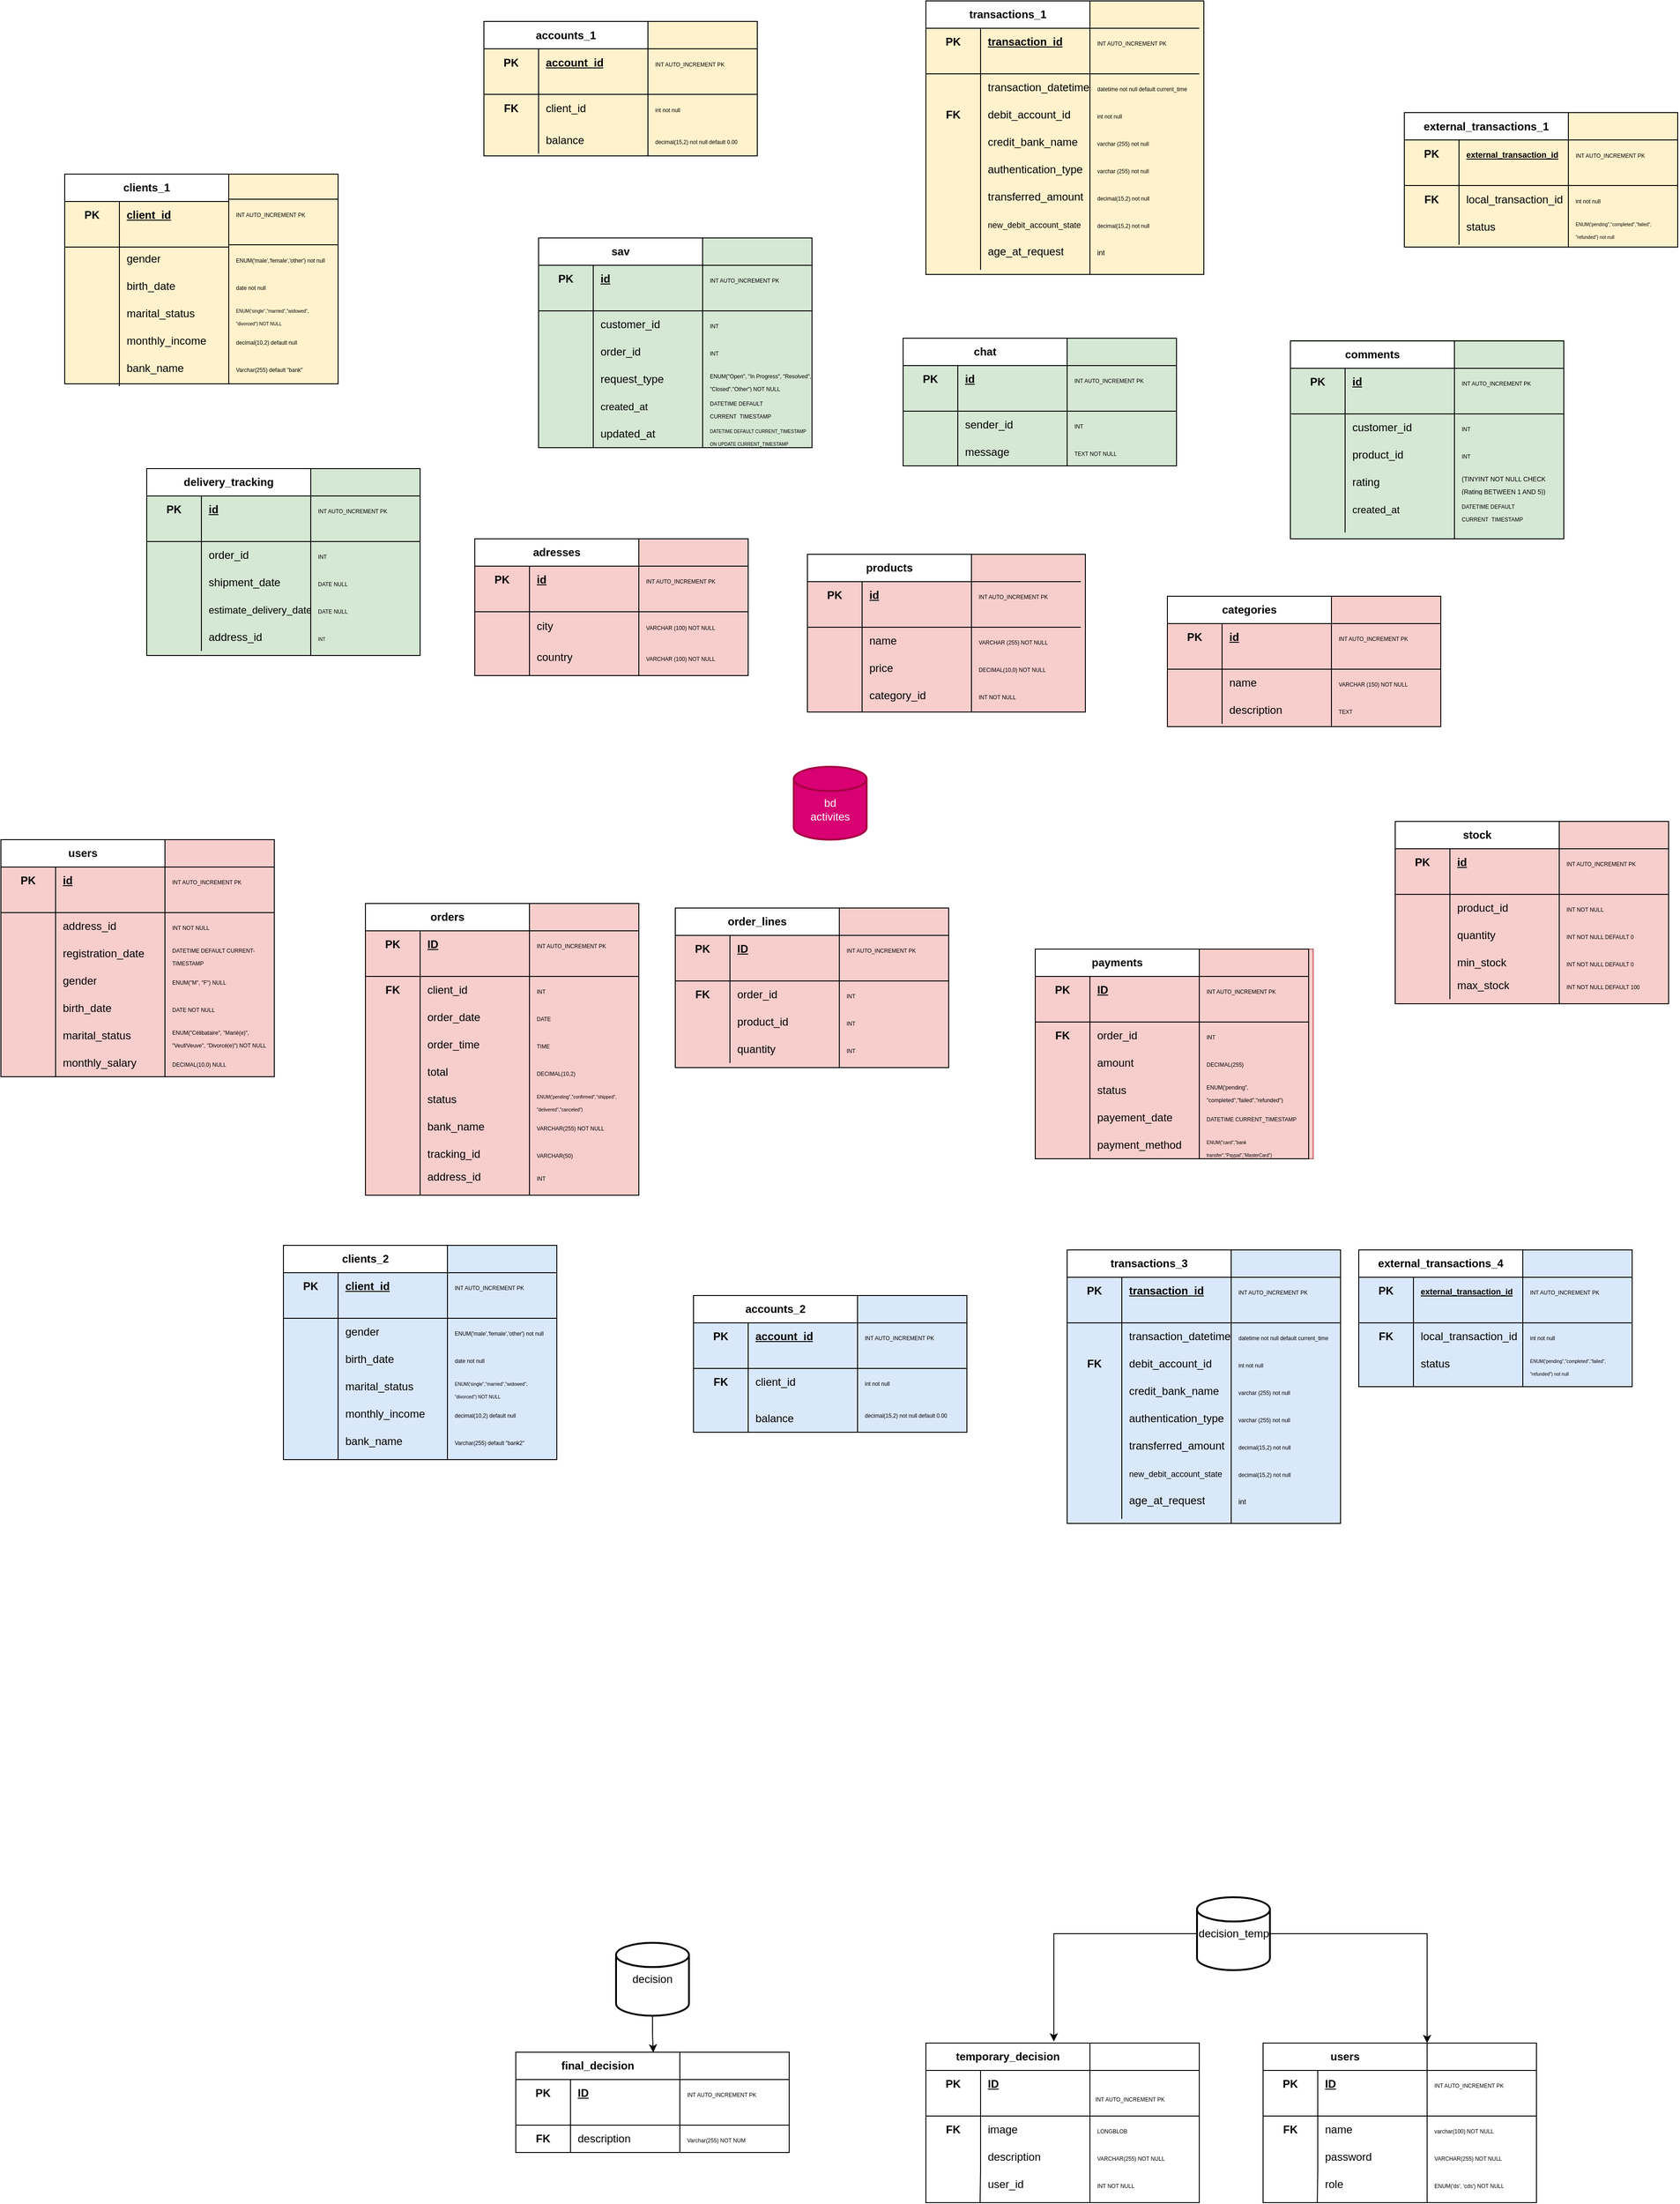 <mxfile version="26.1.1">
  <diagram name="Page-1" id="9BmGtCn5jPw_d8VH3_eD">
    <mxGraphModel dx="1816" dy="582" grid="1" gridSize="10" guides="1" tooltips="1" connect="1" arrows="1" fold="1" page="1" pageScale="1" pageWidth="827" pageHeight="1169" math="0" shadow="0">
      <root>
        <mxCell id="0" />
        <mxCell id="1" parent="0" />
        <mxCell id="t_DcNYAzIDI_hzrRXPrO-27" value="" style="rounded=0;whiteSpace=wrap;html=1;fillColor=#dae8fc;strokeColor=#6c8ebf;" parent="1" vertex="1">
          <mxGeometry x="90" y="1430" width="300" height="150" as="geometry" />
        </mxCell>
        <mxCell id="t_DcNYAzIDI_hzrRXPrO-28" value="" style="rounded=0;whiteSpace=wrap;html=1;fillColor=#dae8fc;strokeColor=#6c8ebf;" parent="1" vertex="1">
          <mxGeometry x="500" y="1380" width="300" height="300" as="geometry" />
        </mxCell>
        <mxCell id="t_DcNYAzIDI_hzrRXPrO-29" value="" style="rounded=0;whiteSpace=wrap;html=1;fillColor=#dae8fc;strokeColor=#6c8ebf;" parent="1" vertex="1">
          <mxGeometry x="820" y="1380" width="300" height="150" as="geometry" />
        </mxCell>
        <mxCell id="t_DcNYAzIDI_hzrRXPrO-26" value="" style="rounded=0;whiteSpace=wrap;html=1;fillColor=#dae8fc;strokeColor=#6c8ebf;" parent="1" vertex="1">
          <mxGeometry x="-360" y="1375" width="300" height="235" as="geometry" />
        </mxCell>
        <mxCell id="t_DcNYAzIDI_hzrRXPrO-19" value="" style="rounded=0;whiteSpace=wrap;html=1;fillColor=#d5e8d4;strokeColor=#82b366;" parent="1" vertex="1">
          <mxGeometry x="-80" y="270" width="300" height="230" as="geometry" />
        </mxCell>
        <mxCell id="t_DcNYAzIDI_hzrRXPrO-20" value="" style="rounded=0;whiteSpace=wrap;html=1;fillColor=#d5e8d4;strokeColor=#82b366;" parent="1" vertex="1">
          <mxGeometry x="320" y="380" width="300" height="140" as="geometry" />
        </mxCell>
        <mxCell id="t_DcNYAzIDI_hzrRXPrO-24" value="" style="rounded=0;whiteSpace=wrap;html=1;fillColor=#d5e8d4;strokeColor=#82b366;" parent="1" vertex="1">
          <mxGeometry x="745" y="382.5" width="300" height="217.5" as="geometry" />
        </mxCell>
        <mxCell id="t_DcNYAzIDI_hzrRXPrO-18" value="" style="rounded=0;whiteSpace=wrap;html=1;fillColor=#d5e8d4;strokeColor=#82b366;" parent="1" vertex="1">
          <mxGeometry x="-510" y="523" width="300" height="205" as="geometry" />
        </mxCell>
        <mxCell id="t_DcNYAzIDI_hzrRXPrO-12" value="" style="rounded=0;whiteSpace=wrap;html=1;fillColor=#f8cecc;strokeColor=#b85450;" parent="1" vertex="1">
          <mxGeometry x="215" y="617" width="305" height="173" as="geometry" />
        </mxCell>
        <mxCell id="t_DcNYAzIDI_hzrRXPrO-13" value="" style="rounded=0;whiteSpace=wrap;html=1;fillColor=#f8cecc;strokeColor=#b85450;" parent="1" vertex="1">
          <mxGeometry x="610" y="663" width="300" height="143" as="geometry" />
        </mxCell>
        <mxCell id="t_DcNYAzIDI_hzrRXPrO-14" value="" style="rounded=0;whiteSpace=wrap;html=1;fillColor=#f8cecc;strokeColor=#b85450;" parent="1" vertex="1">
          <mxGeometry x="70" y="1005" width="300" height="175" as="geometry" />
        </mxCell>
        <mxCell id="t_DcNYAzIDI_hzrRXPrO-15" value="" style="rounded=0;whiteSpace=wrap;html=1;fillColor=#f8cecc;strokeColor=#b85450;" parent="1" vertex="1">
          <mxGeometry x="-270" y="1000" width="300" height="320" as="geometry" />
        </mxCell>
        <mxCell id="t_DcNYAzIDI_hzrRXPrO-16" value="" style="rounded=0;whiteSpace=wrap;html=1;fillColor=#f8cecc;strokeColor=#b85450;" parent="1" vertex="1">
          <mxGeometry x="465" y="1050" width="305" height="230" as="geometry" />
        </mxCell>
        <mxCell id="t_DcNYAzIDI_hzrRXPrO-17" value="" style="rounded=0;whiteSpace=wrap;html=1;fillColor=#f8cecc;strokeColor=#b85450;" parent="1" vertex="1">
          <mxGeometry x="860" y="910" width="300" height="200" as="geometry" />
        </mxCell>
        <mxCell id="t_DcNYAzIDI_hzrRXPrO-7" value="" style="rounded=0;whiteSpace=wrap;html=1;fillColor=#f8cecc;strokeColor=#b85450;" parent="1" vertex="1">
          <mxGeometry x="-150" y="600" width="300" height="150" as="geometry" />
        </mxCell>
        <mxCell id="t_DcNYAzIDI_hzrRXPrO-6" value="" style="rounded=0;whiteSpace=wrap;html=1;fillColor=#f8cecc;strokeColor=#b85450;" parent="1" vertex="1">
          <mxGeometry x="-670" y="930" width="300" height="260" as="geometry" />
        </mxCell>
        <mxCell id="t_DcNYAzIDI_hzrRXPrO-4" value="" style="rounded=0;whiteSpace=wrap;html=1;fillColor=#fff2cc;strokeColor=#d6b656;" parent="1" vertex="1">
          <mxGeometry x="870" y="132.5" width="300" height="147.5" as="geometry" />
        </mxCell>
        <mxCell id="t_DcNYAzIDI_hzrRXPrO-3" value="" style="rounded=0;whiteSpace=wrap;html=1;fillColor=#fff2cc;strokeColor=#d6b656;fontStyle=1" parent="1" vertex="1">
          <mxGeometry x="345" y="10" width="305" height="300" as="geometry" />
        </mxCell>
        <mxCell id="t_DcNYAzIDI_hzrRXPrO-2" value="" style="rounded=0;whiteSpace=wrap;html=1;fillColor=#fff2cc;strokeColor=#d6b656;" parent="1" vertex="1">
          <mxGeometry x="-140" y="32.5" width="300" height="147.5" as="geometry" />
        </mxCell>
        <mxCell id="t_DcNYAzIDI_hzrRXPrO-1" value="" style="rounded=0;whiteSpace=wrap;html=1;fillColor=#fff2cc;strokeColor=#d6b656;" parent="1" vertex="1">
          <mxGeometry x="-600" y="200" width="300" height="230" as="geometry" />
        </mxCell>
        <mxCell id="21Orst9hdU1Sa5kpL8_a-1" value="&lt;div&gt;&lt;br&gt;&lt;/div&gt;bd&lt;br&gt;activites" style="strokeWidth=2;html=1;shape=mxgraph.flowchart.database;whiteSpace=wrap;fillColor=#d80073;strokeColor=#A50040;fontColor=#ffffff;" parent="1" vertex="1">
          <mxGeometry x="200" y="850" width="80" height="80" as="geometry" />
        </mxCell>
        <mxCell id="21Orst9hdU1Sa5kpL8_a-58" value="users" style="shape=table;startSize=30;container=1;collapsible=1;childLayout=tableLayout;fixedRows=1;rowLines=0;fontStyle=1;align=center;resizeLast=1;html=1;whiteSpace=wrap;" parent="1" vertex="1">
          <mxGeometry x="-670" y="930" width="180" height="260" as="geometry" />
        </mxCell>
        <mxCell id="21Orst9hdU1Sa5kpL8_a-59" value="" style="shape=tableRow;horizontal=0;startSize=0;swimlaneHead=0;swimlaneBody=0;fillColor=none;collapsible=0;dropTarget=0;points=[[0,0.5],[1,0.5]];portConstraint=eastwest;top=0;left=0;right=0;bottom=0;html=1;" parent="21Orst9hdU1Sa5kpL8_a-58" vertex="1">
          <mxGeometry y="30" width="180" height="30" as="geometry" />
        </mxCell>
        <mxCell id="21Orst9hdU1Sa5kpL8_a-60" value="PK" style="shape=partialRectangle;connectable=0;fillColor=none;top=0;left=0;bottom=0;right=0;fontStyle=1;overflow=hidden;html=1;whiteSpace=wrap;" parent="21Orst9hdU1Sa5kpL8_a-59" vertex="1">
          <mxGeometry width="60" height="30" as="geometry">
            <mxRectangle width="60" height="30" as="alternateBounds" />
          </mxGeometry>
        </mxCell>
        <mxCell id="21Orst9hdU1Sa5kpL8_a-61" value="id" style="shape=partialRectangle;connectable=0;fillColor=none;top=0;left=0;bottom=0;right=0;align=left;spacingLeft=6;fontStyle=5;overflow=hidden;html=1;whiteSpace=wrap;" parent="21Orst9hdU1Sa5kpL8_a-59" vertex="1">
          <mxGeometry x="60" width="120" height="30" as="geometry">
            <mxRectangle width="120" height="30" as="alternateBounds" />
          </mxGeometry>
        </mxCell>
        <mxCell id="21Orst9hdU1Sa5kpL8_a-62" value="" style="shape=tableRow;horizontal=0;startSize=0;swimlaneHead=0;swimlaneBody=0;fillColor=none;collapsible=0;dropTarget=0;points=[[0,0.5],[1,0.5]];portConstraint=eastwest;top=0;left=0;right=0;bottom=1;html=1;" parent="21Orst9hdU1Sa5kpL8_a-58" vertex="1">
          <mxGeometry y="60" width="180" height="20" as="geometry" />
        </mxCell>
        <mxCell id="21Orst9hdU1Sa5kpL8_a-63" value="" style="shape=partialRectangle;connectable=0;fillColor=none;top=0;left=0;bottom=0;right=0;fontStyle=1;overflow=hidden;html=1;whiteSpace=wrap;" parent="21Orst9hdU1Sa5kpL8_a-62" vertex="1">
          <mxGeometry width="60" height="20" as="geometry">
            <mxRectangle width="60" height="20" as="alternateBounds" />
          </mxGeometry>
        </mxCell>
        <mxCell id="21Orst9hdU1Sa5kpL8_a-64" value="" style="shape=partialRectangle;connectable=0;fillColor=none;top=0;left=0;bottom=0;right=0;align=left;spacingLeft=6;fontStyle=5;overflow=hidden;html=1;whiteSpace=wrap;" parent="21Orst9hdU1Sa5kpL8_a-62" vertex="1">
          <mxGeometry x="60" width="120" height="20" as="geometry">
            <mxRectangle width="120" height="20" as="alternateBounds" />
          </mxGeometry>
        </mxCell>
        <mxCell id="21Orst9hdU1Sa5kpL8_a-65" value="" style="shape=tableRow;horizontal=0;startSize=0;swimlaneHead=0;swimlaneBody=0;fillColor=none;collapsible=0;dropTarget=0;points=[[0,0.5],[1,0.5]];portConstraint=eastwest;top=0;left=0;right=0;bottom=0;html=1;" parent="21Orst9hdU1Sa5kpL8_a-58" vertex="1">
          <mxGeometry y="80" width="180" height="30" as="geometry" />
        </mxCell>
        <mxCell id="21Orst9hdU1Sa5kpL8_a-66" value="" style="shape=partialRectangle;connectable=0;fillColor=none;top=0;left=0;bottom=0;right=0;editable=1;overflow=hidden;html=1;whiteSpace=wrap;" parent="21Orst9hdU1Sa5kpL8_a-65" vertex="1">
          <mxGeometry width="60" height="30" as="geometry">
            <mxRectangle width="60" height="30" as="alternateBounds" />
          </mxGeometry>
        </mxCell>
        <mxCell id="21Orst9hdU1Sa5kpL8_a-67" value="" style="shape=partialRectangle;connectable=0;fillColor=none;top=0;left=0;bottom=0;right=0;align=left;spacingLeft=6;overflow=hidden;html=1;whiteSpace=wrap;" parent="21Orst9hdU1Sa5kpL8_a-65" vertex="1">
          <mxGeometry x="60" width="120" height="30" as="geometry">
            <mxRectangle width="120" height="30" as="alternateBounds" />
          </mxGeometry>
        </mxCell>
        <mxCell id="21Orst9hdU1Sa5kpL8_a-68" value="" style="shape=tableRow;horizontal=0;startSize=0;swimlaneHead=0;swimlaneBody=0;fillColor=none;collapsible=0;dropTarget=0;points=[[0,0.5],[1,0.5]];portConstraint=eastwest;top=0;left=0;right=0;bottom=0;html=1;" parent="21Orst9hdU1Sa5kpL8_a-58" vertex="1">
          <mxGeometry y="110" width="180" height="30" as="geometry" />
        </mxCell>
        <mxCell id="21Orst9hdU1Sa5kpL8_a-69" value="" style="shape=partialRectangle;connectable=0;fillColor=none;top=0;left=0;bottom=0;right=0;editable=1;overflow=hidden;html=1;whiteSpace=wrap;" parent="21Orst9hdU1Sa5kpL8_a-68" vertex="1">
          <mxGeometry width="60" height="30" as="geometry">
            <mxRectangle width="60" height="30" as="alternateBounds" />
          </mxGeometry>
        </mxCell>
        <mxCell id="21Orst9hdU1Sa5kpL8_a-70" value="" style="shape=partialRectangle;connectable=0;fillColor=none;top=0;left=0;bottom=0;right=0;align=left;spacingLeft=6;overflow=hidden;html=1;whiteSpace=wrap;" parent="21Orst9hdU1Sa5kpL8_a-68" vertex="1">
          <mxGeometry x="60" width="120" height="30" as="geometry">
            <mxRectangle width="120" height="30" as="alternateBounds" />
          </mxGeometry>
        </mxCell>
        <mxCell id="O-VkHRvArBwb_LpDabHC-4" value="" style="endArrow=none;html=1;rounded=0;fontSize=12;startSize=8;endSize=8;curved=1;entryX=0.329;entryY=0.967;entryDx=0;entryDy=0;entryPerimeter=0;" parent="1" edge="1">
          <mxGeometry width="50" height="50" relative="1" as="geometry">
            <mxPoint x="-610" y="1190" as="sourcePoint" />
            <mxPoint x="-610" y="1069.01" as="targetPoint" />
          </mxGeometry>
        </mxCell>
        <mxCell id="O-VkHRvArBwb_LpDabHC-6" value="address_id" style="shape=partialRectangle;connectable=0;fillColor=none;top=0;left=0;bottom=0;right=0;align=left;spacingLeft=6;overflow=hidden;html=1;whiteSpace=wrap;" parent="1" vertex="1">
          <mxGeometry x="-610" y="1010" width="120" height="30" as="geometry">
            <mxRectangle width="120" height="30" as="alternateBounds" />
          </mxGeometry>
        </mxCell>
        <mxCell id="O-VkHRvArBwb_LpDabHC-7" value="registration_date" style="shape=partialRectangle;connectable=0;fillColor=none;top=0;left=0;bottom=0;right=0;align=left;spacingLeft=6;overflow=hidden;html=1;whiteSpace=wrap;" parent="1" vertex="1">
          <mxGeometry x="-610" y="1040" width="120" height="30" as="geometry">
            <mxRectangle width="120" height="30" as="alternateBounds" />
          </mxGeometry>
        </mxCell>
        <mxCell id="O-VkHRvArBwb_LpDabHC-10" value="adresses" style="shape=table;startSize=30;container=1;collapsible=1;childLayout=tableLayout;fixedRows=1;rowLines=0;fontStyle=1;align=center;resizeLast=1;html=1;whiteSpace=wrap;" parent="1" vertex="1">
          <mxGeometry x="-150" y="600" width="180" height="150" as="geometry" />
        </mxCell>
        <mxCell id="O-VkHRvArBwb_LpDabHC-11" value="" style="shape=tableRow;horizontal=0;startSize=0;swimlaneHead=0;swimlaneBody=0;fillColor=none;collapsible=0;dropTarget=0;points=[[0,0.5],[1,0.5]];portConstraint=eastwest;top=0;left=0;right=0;bottom=0;html=1;" parent="O-VkHRvArBwb_LpDabHC-10" vertex="1">
          <mxGeometry y="30" width="180" height="30" as="geometry" />
        </mxCell>
        <mxCell id="O-VkHRvArBwb_LpDabHC-12" value="PK" style="shape=partialRectangle;connectable=0;fillColor=none;top=0;left=0;bottom=0;right=0;fontStyle=1;overflow=hidden;html=1;whiteSpace=wrap;" parent="O-VkHRvArBwb_LpDabHC-11" vertex="1">
          <mxGeometry width="60" height="30" as="geometry">
            <mxRectangle width="60" height="30" as="alternateBounds" />
          </mxGeometry>
        </mxCell>
        <mxCell id="O-VkHRvArBwb_LpDabHC-13" value="id" style="shape=partialRectangle;connectable=0;fillColor=none;top=0;left=0;bottom=0;right=0;align=left;spacingLeft=6;fontStyle=5;overflow=hidden;html=1;whiteSpace=wrap;" parent="O-VkHRvArBwb_LpDabHC-11" vertex="1">
          <mxGeometry x="60" width="120" height="30" as="geometry">
            <mxRectangle width="120" height="30" as="alternateBounds" />
          </mxGeometry>
        </mxCell>
        <mxCell id="O-VkHRvArBwb_LpDabHC-14" value="" style="shape=tableRow;horizontal=0;startSize=0;swimlaneHead=0;swimlaneBody=0;fillColor=none;collapsible=0;dropTarget=0;points=[[0,0.5],[1,0.5]];portConstraint=eastwest;top=0;left=0;right=0;bottom=1;html=1;" parent="O-VkHRvArBwb_LpDabHC-10" vertex="1">
          <mxGeometry y="60" width="180" height="20" as="geometry" />
        </mxCell>
        <mxCell id="O-VkHRvArBwb_LpDabHC-15" value="" style="shape=partialRectangle;connectable=0;fillColor=none;top=0;left=0;bottom=0;right=0;fontStyle=1;overflow=hidden;html=1;whiteSpace=wrap;" parent="O-VkHRvArBwb_LpDabHC-14" vertex="1">
          <mxGeometry width="60" height="20" as="geometry">
            <mxRectangle width="60" height="20" as="alternateBounds" />
          </mxGeometry>
        </mxCell>
        <mxCell id="O-VkHRvArBwb_LpDabHC-16" value="" style="shape=partialRectangle;connectable=0;fillColor=none;top=0;left=0;bottom=0;right=0;align=left;spacingLeft=6;fontStyle=5;overflow=hidden;html=1;whiteSpace=wrap;" parent="O-VkHRvArBwb_LpDabHC-14" vertex="1">
          <mxGeometry x="60" width="120" height="20" as="geometry">
            <mxRectangle width="120" height="20" as="alternateBounds" />
          </mxGeometry>
        </mxCell>
        <mxCell id="O-VkHRvArBwb_LpDabHC-17" value="" style="shape=tableRow;horizontal=0;startSize=0;swimlaneHead=0;swimlaneBody=0;fillColor=none;collapsible=0;dropTarget=0;points=[[0,0.5],[1,0.5]];portConstraint=eastwest;top=0;left=0;right=0;bottom=0;html=1;" parent="O-VkHRvArBwb_LpDabHC-10" vertex="1">
          <mxGeometry y="80" width="180" height="30" as="geometry" />
        </mxCell>
        <mxCell id="O-VkHRvArBwb_LpDabHC-18" value="" style="shape=partialRectangle;connectable=0;fillColor=none;top=0;left=0;bottom=0;right=0;editable=1;overflow=hidden;html=1;whiteSpace=wrap;" parent="O-VkHRvArBwb_LpDabHC-17" vertex="1">
          <mxGeometry width="60" height="30" as="geometry">
            <mxRectangle width="60" height="30" as="alternateBounds" />
          </mxGeometry>
        </mxCell>
        <mxCell id="O-VkHRvArBwb_LpDabHC-19" value="" style="shape=partialRectangle;connectable=0;fillColor=none;top=0;left=0;bottom=0;right=0;align=left;spacingLeft=6;overflow=hidden;html=1;whiteSpace=wrap;" parent="O-VkHRvArBwb_LpDabHC-17" vertex="1">
          <mxGeometry x="60" width="120" height="30" as="geometry">
            <mxRectangle width="120" height="30" as="alternateBounds" />
          </mxGeometry>
        </mxCell>
        <mxCell id="O-VkHRvArBwb_LpDabHC-20" value="" style="shape=tableRow;horizontal=0;startSize=0;swimlaneHead=0;swimlaneBody=0;fillColor=none;collapsible=0;dropTarget=0;points=[[0,0.5],[1,0.5]];portConstraint=eastwest;top=0;left=0;right=0;bottom=0;html=1;" parent="O-VkHRvArBwb_LpDabHC-10" vertex="1">
          <mxGeometry y="110" width="180" height="30" as="geometry" />
        </mxCell>
        <mxCell id="O-VkHRvArBwb_LpDabHC-21" value="" style="shape=partialRectangle;connectable=0;fillColor=none;top=0;left=0;bottom=0;right=0;editable=1;overflow=hidden;html=1;whiteSpace=wrap;" parent="O-VkHRvArBwb_LpDabHC-20" vertex="1">
          <mxGeometry width="60" height="30" as="geometry">
            <mxRectangle width="60" height="30" as="alternateBounds" />
          </mxGeometry>
        </mxCell>
        <mxCell id="O-VkHRvArBwb_LpDabHC-22" value="" style="shape=partialRectangle;connectable=0;fillColor=none;top=0;left=0;bottom=0;right=0;align=left;spacingLeft=6;overflow=hidden;html=1;whiteSpace=wrap;" parent="O-VkHRvArBwb_LpDabHC-20" vertex="1">
          <mxGeometry x="60" width="120" height="30" as="geometry">
            <mxRectangle width="120" height="30" as="alternateBounds" />
          </mxGeometry>
        </mxCell>
        <mxCell id="O-VkHRvArBwb_LpDabHC-23" value="" style="endArrow=none;html=1;rounded=0;fontSize=12;startSize=8;endSize=8;curved=1;entryX=0.329;entryY=0.967;entryDx=0;entryDy=0;entryPerimeter=0;" parent="1" edge="1">
          <mxGeometry width="50" height="50" relative="1" as="geometry">
            <mxPoint x="-90" y="750" as="sourcePoint" />
            <mxPoint x="-90.0" y="680" as="targetPoint" />
          </mxGeometry>
        </mxCell>
        <mxCell id="O-VkHRvArBwb_LpDabHC-24" value="" style="shape=partialRectangle;connectable=0;fillColor=none;top=0;left=0;bottom=0;right=0;align=left;spacingLeft=6;overflow=hidden;html=1;whiteSpace=wrap;" parent="1" vertex="1">
          <mxGeometry x="-90" y="710.99" width="120" height="30" as="geometry">
            <mxRectangle width="120" height="30" as="alternateBounds" />
          </mxGeometry>
        </mxCell>
        <mxCell id="O-VkHRvArBwb_LpDabHC-25" value="country" style="shape=partialRectangle;connectable=0;fillColor=none;top=0;left=0;bottom=0;right=0;align=left;spacingLeft=6;overflow=hidden;html=1;whiteSpace=wrap;" parent="1" vertex="1">
          <mxGeometry x="-90" y="715" width="120" height="30" as="geometry">
            <mxRectangle width="120" height="30" as="alternateBounds" />
          </mxGeometry>
        </mxCell>
        <mxCell id="O-VkHRvArBwb_LpDabHC-28" value="products" style="shape=table;startSize=30;container=1;collapsible=1;childLayout=tableLayout;fixedRows=1;rowLines=0;fontStyle=1;align=center;resizeLast=1;html=1;whiteSpace=wrap;" parent="1" vertex="1">
          <mxGeometry x="215" y="617" width="180" height="173" as="geometry" />
        </mxCell>
        <mxCell id="O-VkHRvArBwb_LpDabHC-29" value="" style="shape=tableRow;horizontal=0;startSize=0;swimlaneHead=0;swimlaneBody=0;fillColor=none;collapsible=0;dropTarget=0;points=[[0,0.5],[1,0.5]];portConstraint=eastwest;top=0;left=0;right=0;bottom=0;html=1;" parent="O-VkHRvArBwb_LpDabHC-28" vertex="1">
          <mxGeometry y="30" width="180" height="30" as="geometry" />
        </mxCell>
        <mxCell id="O-VkHRvArBwb_LpDabHC-30" value="PK" style="shape=partialRectangle;connectable=0;fillColor=none;top=0;left=0;bottom=0;right=0;fontStyle=1;overflow=hidden;html=1;whiteSpace=wrap;" parent="O-VkHRvArBwb_LpDabHC-29" vertex="1">
          <mxGeometry width="60" height="30" as="geometry">
            <mxRectangle width="60" height="30" as="alternateBounds" />
          </mxGeometry>
        </mxCell>
        <mxCell id="O-VkHRvArBwb_LpDabHC-31" value="id" style="shape=partialRectangle;connectable=0;fillColor=none;top=0;left=0;bottom=0;right=0;align=left;spacingLeft=6;fontStyle=5;overflow=hidden;html=1;whiteSpace=wrap;" parent="O-VkHRvArBwb_LpDabHC-29" vertex="1">
          <mxGeometry x="60" width="120" height="30" as="geometry">
            <mxRectangle width="120" height="30" as="alternateBounds" />
          </mxGeometry>
        </mxCell>
        <mxCell id="O-VkHRvArBwb_LpDabHC-32" value="" style="shape=tableRow;horizontal=0;startSize=0;swimlaneHead=0;swimlaneBody=0;fillColor=none;collapsible=0;dropTarget=0;points=[[0,0.5],[1,0.5]];portConstraint=eastwest;top=0;left=0;right=0;bottom=1;html=1;" parent="O-VkHRvArBwb_LpDabHC-28" vertex="1">
          <mxGeometry y="60" width="180" height="20" as="geometry" />
        </mxCell>
        <mxCell id="O-VkHRvArBwb_LpDabHC-33" value="" style="shape=partialRectangle;connectable=0;fillColor=none;top=0;left=0;bottom=0;right=0;fontStyle=1;overflow=hidden;html=1;whiteSpace=wrap;" parent="O-VkHRvArBwb_LpDabHC-32" vertex="1">
          <mxGeometry width="60" height="20" as="geometry">
            <mxRectangle width="60" height="20" as="alternateBounds" />
          </mxGeometry>
        </mxCell>
        <mxCell id="O-VkHRvArBwb_LpDabHC-34" value="" style="shape=partialRectangle;connectable=0;fillColor=none;top=0;left=0;bottom=0;right=0;align=left;spacingLeft=6;fontStyle=5;overflow=hidden;html=1;whiteSpace=wrap;" parent="O-VkHRvArBwb_LpDabHC-32" vertex="1">
          <mxGeometry x="60" width="120" height="20" as="geometry">
            <mxRectangle width="120" height="20" as="alternateBounds" />
          </mxGeometry>
        </mxCell>
        <mxCell id="O-VkHRvArBwb_LpDabHC-35" value="" style="shape=tableRow;horizontal=0;startSize=0;swimlaneHead=0;swimlaneBody=0;fillColor=none;collapsible=0;dropTarget=0;points=[[0,0.5],[1,0.5]];portConstraint=eastwest;top=0;left=0;right=0;bottom=0;html=1;" parent="O-VkHRvArBwb_LpDabHC-28" vertex="1">
          <mxGeometry y="80" width="180" height="30" as="geometry" />
        </mxCell>
        <mxCell id="O-VkHRvArBwb_LpDabHC-36" value="" style="shape=partialRectangle;connectable=0;fillColor=none;top=0;left=0;bottom=0;right=0;editable=1;overflow=hidden;html=1;whiteSpace=wrap;" parent="O-VkHRvArBwb_LpDabHC-35" vertex="1">
          <mxGeometry width="60" height="30" as="geometry">
            <mxRectangle width="60" height="30" as="alternateBounds" />
          </mxGeometry>
        </mxCell>
        <mxCell id="O-VkHRvArBwb_LpDabHC-37" value="name" style="shape=partialRectangle;connectable=0;fillColor=none;top=0;left=0;bottom=0;right=0;align=left;spacingLeft=6;overflow=hidden;html=1;whiteSpace=wrap;" parent="O-VkHRvArBwb_LpDabHC-35" vertex="1">
          <mxGeometry x="60" width="120" height="30" as="geometry">
            <mxRectangle width="120" height="30" as="alternateBounds" />
          </mxGeometry>
        </mxCell>
        <mxCell id="O-VkHRvArBwb_LpDabHC-38" value="" style="shape=tableRow;horizontal=0;startSize=0;swimlaneHead=0;swimlaneBody=0;fillColor=none;collapsible=0;dropTarget=0;points=[[0,0.5],[1,0.5]];portConstraint=eastwest;top=0;left=0;right=0;bottom=0;html=1;" parent="O-VkHRvArBwb_LpDabHC-28" vertex="1">
          <mxGeometry y="110" width="180" height="30" as="geometry" />
        </mxCell>
        <mxCell id="O-VkHRvArBwb_LpDabHC-39" value="" style="shape=partialRectangle;connectable=0;fillColor=none;top=0;left=0;bottom=0;right=0;editable=1;overflow=hidden;html=1;whiteSpace=wrap;" parent="O-VkHRvArBwb_LpDabHC-38" vertex="1">
          <mxGeometry width="60" height="30" as="geometry">
            <mxRectangle width="60" height="30" as="alternateBounds" />
          </mxGeometry>
        </mxCell>
        <mxCell id="O-VkHRvArBwb_LpDabHC-40" value="price" style="shape=partialRectangle;connectable=0;fillColor=none;top=0;left=0;bottom=0;right=0;align=left;spacingLeft=6;overflow=hidden;html=1;whiteSpace=wrap;" parent="O-VkHRvArBwb_LpDabHC-38" vertex="1">
          <mxGeometry x="60" width="120" height="30" as="geometry">
            <mxRectangle width="120" height="30" as="alternateBounds" />
          </mxGeometry>
        </mxCell>
        <mxCell id="O-VkHRvArBwb_LpDabHC-41" value="" style="endArrow=none;html=1;rounded=0;fontSize=12;startSize=8;endSize=8;curved=1;entryX=0.329;entryY=0.967;entryDx=0;entryDy=0;entryPerimeter=0;" parent="1" edge="1">
          <mxGeometry width="50" height="50" relative="1" as="geometry">
            <mxPoint x="275" y="790" as="sourcePoint" />
            <mxPoint x="275" y="756.01" as="targetPoint" />
          </mxGeometry>
        </mxCell>
        <mxCell id="O-VkHRvArBwb_LpDabHC-42" value="category_id" style="shape=partialRectangle;connectable=0;fillColor=none;top=0;left=0;bottom=0;right=0;align=left;spacingLeft=6;overflow=hidden;html=1;whiteSpace=wrap;" parent="1" vertex="1">
          <mxGeometry x="275" y="757" width="120" height="30" as="geometry">
            <mxRectangle width="120" height="30" as="alternateBounds" />
          </mxGeometry>
        </mxCell>
        <mxCell id="O-VkHRvArBwb_LpDabHC-48" value="categories" style="shape=table;startSize=30;container=1;collapsible=1;childLayout=tableLayout;fixedRows=1;rowLines=0;fontStyle=1;align=center;resizeLast=1;html=1;whiteSpace=wrap;" parent="1" vertex="1">
          <mxGeometry x="610" y="663" width="180" height="143" as="geometry" />
        </mxCell>
        <mxCell id="O-VkHRvArBwb_LpDabHC-49" value="" style="shape=tableRow;horizontal=0;startSize=0;swimlaneHead=0;swimlaneBody=0;fillColor=none;collapsible=0;dropTarget=0;points=[[0,0.5],[1,0.5]];portConstraint=eastwest;top=0;left=0;right=0;bottom=0;html=1;" parent="O-VkHRvArBwb_LpDabHC-48" vertex="1">
          <mxGeometry y="30" width="180" height="30" as="geometry" />
        </mxCell>
        <mxCell id="O-VkHRvArBwb_LpDabHC-50" value="PK" style="shape=partialRectangle;connectable=0;fillColor=none;top=0;left=0;bottom=0;right=0;fontStyle=1;overflow=hidden;html=1;whiteSpace=wrap;" parent="O-VkHRvArBwb_LpDabHC-49" vertex="1">
          <mxGeometry width="60" height="30" as="geometry">
            <mxRectangle width="60" height="30" as="alternateBounds" />
          </mxGeometry>
        </mxCell>
        <mxCell id="O-VkHRvArBwb_LpDabHC-51" value="id" style="shape=partialRectangle;connectable=0;fillColor=none;top=0;left=0;bottom=0;right=0;align=left;spacingLeft=6;fontStyle=5;overflow=hidden;html=1;whiteSpace=wrap;" parent="O-VkHRvArBwb_LpDabHC-49" vertex="1">
          <mxGeometry x="60" width="120" height="30" as="geometry">
            <mxRectangle width="120" height="30" as="alternateBounds" />
          </mxGeometry>
        </mxCell>
        <mxCell id="O-VkHRvArBwb_LpDabHC-52" value="" style="shape=tableRow;horizontal=0;startSize=0;swimlaneHead=0;swimlaneBody=0;fillColor=none;collapsible=0;dropTarget=0;points=[[0,0.5],[1,0.5]];portConstraint=eastwest;top=0;left=0;right=0;bottom=1;html=1;" parent="O-VkHRvArBwb_LpDabHC-48" vertex="1">
          <mxGeometry y="60" width="180" height="20" as="geometry" />
        </mxCell>
        <mxCell id="O-VkHRvArBwb_LpDabHC-53" value="" style="shape=partialRectangle;connectable=0;fillColor=none;top=0;left=0;bottom=0;right=0;fontStyle=1;overflow=hidden;html=1;whiteSpace=wrap;" parent="O-VkHRvArBwb_LpDabHC-52" vertex="1">
          <mxGeometry width="60" height="20" as="geometry">
            <mxRectangle width="60" height="20" as="alternateBounds" />
          </mxGeometry>
        </mxCell>
        <mxCell id="O-VkHRvArBwb_LpDabHC-54" value="" style="shape=partialRectangle;connectable=0;fillColor=none;top=0;left=0;bottom=0;right=0;align=left;spacingLeft=6;fontStyle=5;overflow=hidden;html=1;whiteSpace=wrap;" parent="O-VkHRvArBwb_LpDabHC-52" vertex="1">
          <mxGeometry x="60" width="120" height="20" as="geometry">
            <mxRectangle width="120" height="20" as="alternateBounds" />
          </mxGeometry>
        </mxCell>
        <mxCell id="O-VkHRvArBwb_LpDabHC-55" value="" style="shape=tableRow;horizontal=0;startSize=0;swimlaneHead=0;swimlaneBody=0;fillColor=none;collapsible=0;dropTarget=0;points=[[0,0.5],[1,0.5]];portConstraint=eastwest;top=0;left=0;right=0;bottom=0;html=1;" parent="O-VkHRvArBwb_LpDabHC-48" vertex="1">
          <mxGeometry y="80" width="180" height="30" as="geometry" />
        </mxCell>
        <mxCell id="O-VkHRvArBwb_LpDabHC-56" value="" style="shape=partialRectangle;connectable=0;fillColor=none;top=0;left=0;bottom=0;right=0;editable=1;overflow=hidden;html=1;whiteSpace=wrap;" parent="O-VkHRvArBwb_LpDabHC-55" vertex="1">
          <mxGeometry width="60" height="30" as="geometry">
            <mxRectangle width="60" height="30" as="alternateBounds" />
          </mxGeometry>
        </mxCell>
        <mxCell id="O-VkHRvArBwb_LpDabHC-57" value="name" style="shape=partialRectangle;connectable=0;fillColor=none;top=0;left=0;bottom=0;right=0;align=left;spacingLeft=6;overflow=hidden;html=1;whiteSpace=wrap;" parent="O-VkHRvArBwb_LpDabHC-55" vertex="1">
          <mxGeometry x="60" width="120" height="30" as="geometry">
            <mxRectangle width="120" height="30" as="alternateBounds" />
          </mxGeometry>
        </mxCell>
        <mxCell id="O-VkHRvArBwb_LpDabHC-58" value="" style="shape=tableRow;horizontal=0;startSize=0;swimlaneHead=0;swimlaneBody=0;fillColor=none;collapsible=0;dropTarget=0;points=[[0,0.5],[1,0.5]];portConstraint=eastwest;top=0;left=0;right=0;bottom=0;html=1;" parent="O-VkHRvArBwb_LpDabHC-48" vertex="1">
          <mxGeometry y="110" width="180" height="30" as="geometry" />
        </mxCell>
        <mxCell id="O-VkHRvArBwb_LpDabHC-59" value="" style="shape=partialRectangle;connectable=0;fillColor=none;top=0;left=0;bottom=0;right=0;editable=1;overflow=hidden;html=1;whiteSpace=wrap;" parent="O-VkHRvArBwb_LpDabHC-58" vertex="1">
          <mxGeometry width="60" height="30" as="geometry">
            <mxRectangle width="60" height="30" as="alternateBounds" />
          </mxGeometry>
        </mxCell>
        <mxCell id="O-VkHRvArBwb_LpDabHC-60" value="description" style="shape=partialRectangle;connectable=0;fillColor=none;top=0;left=0;bottom=0;right=0;align=left;spacingLeft=6;overflow=hidden;html=1;whiteSpace=wrap;" parent="O-VkHRvArBwb_LpDabHC-58" vertex="1">
          <mxGeometry x="60" width="120" height="30" as="geometry">
            <mxRectangle width="120" height="30" as="alternateBounds" />
          </mxGeometry>
        </mxCell>
        <mxCell id="O-VkHRvArBwb_LpDabHC-61" value="" style="endArrow=none;html=1;rounded=0;fontSize=12;startSize=8;endSize=8;curved=1;entryX=0.329;entryY=0.967;entryDx=0;entryDy=0;entryPerimeter=0;" parent="1" edge="1">
          <mxGeometry width="50" height="50" relative="1" as="geometry">
            <mxPoint x="670" y="802" as="sourcePoint" />
            <mxPoint x="670" y="802.01" as="targetPoint" />
          </mxGeometry>
        </mxCell>
        <mxCell id="O-VkHRvArBwb_LpDabHC-85" value="stock" style="shape=table;startSize=30;container=1;collapsible=1;childLayout=tableLayout;fixedRows=1;rowLines=0;fontStyle=1;align=center;resizeLast=1;html=1;whiteSpace=wrap;" parent="1" vertex="1">
          <mxGeometry x="860" y="910" width="180" height="200" as="geometry" />
        </mxCell>
        <mxCell id="O-VkHRvArBwb_LpDabHC-86" value="" style="shape=tableRow;horizontal=0;startSize=0;swimlaneHead=0;swimlaneBody=0;fillColor=none;collapsible=0;dropTarget=0;points=[[0,0.5],[1,0.5]];portConstraint=eastwest;top=0;left=0;right=0;bottom=0;html=1;" parent="O-VkHRvArBwb_LpDabHC-85" vertex="1">
          <mxGeometry y="30" width="180" height="30" as="geometry" />
        </mxCell>
        <mxCell id="O-VkHRvArBwb_LpDabHC-87" value="PK" style="shape=partialRectangle;connectable=0;fillColor=none;top=0;left=0;bottom=0;right=0;fontStyle=1;overflow=hidden;html=1;whiteSpace=wrap;" parent="O-VkHRvArBwb_LpDabHC-86" vertex="1">
          <mxGeometry width="60" height="30" as="geometry">
            <mxRectangle width="60" height="30" as="alternateBounds" />
          </mxGeometry>
        </mxCell>
        <mxCell id="O-VkHRvArBwb_LpDabHC-88" value="id" style="shape=partialRectangle;connectable=0;fillColor=none;top=0;left=0;bottom=0;right=0;align=left;spacingLeft=6;fontStyle=5;overflow=hidden;html=1;whiteSpace=wrap;" parent="O-VkHRvArBwb_LpDabHC-86" vertex="1">
          <mxGeometry x="60" width="120" height="30" as="geometry">
            <mxRectangle width="120" height="30" as="alternateBounds" />
          </mxGeometry>
        </mxCell>
        <mxCell id="O-VkHRvArBwb_LpDabHC-89" value="" style="shape=tableRow;horizontal=0;startSize=0;swimlaneHead=0;swimlaneBody=0;fillColor=none;collapsible=0;dropTarget=0;points=[[0,0.5],[1,0.5]];portConstraint=eastwest;top=0;left=0;right=0;bottom=1;html=1;" parent="O-VkHRvArBwb_LpDabHC-85" vertex="1">
          <mxGeometry y="60" width="180" height="20" as="geometry" />
        </mxCell>
        <mxCell id="O-VkHRvArBwb_LpDabHC-90" value="" style="shape=partialRectangle;connectable=0;fillColor=none;top=0;left=0;bottom=0;right=0;fontStyle=1;overflow=hidden;html=1;whiteSpace=wrap;" parent="O-VkHRvArBwb_LpDabHC-89" vertex="1">
          <mxGeometry width="60" height="20" as="geometry">
            <mxRectangle width="60" height="20" as="alternateBounds" />
          </mxGeometry>
        </mxCell>
        <mxCell id="O-VkHRvArBwb_LpDabHC-91" value="" style="shape=partialRectangle;connectable=0;fillColor=none;top=0;left=0;bottom=0;right=0;align=left;spacingLeft=6;fontStyle=5;overflow=hidden;html=1;whiteSpace=wrap;" parent="O-VkHRvArBwb_LpDabHC-89" vertex="1">
          <mxGeometry x="60" width="120" height="20" as="geometry">
            <mxRectangle width="120" height="20" as="alternateBounds" />
          </mxGeometry>
        </mxCell>
        <mxCell id="O-VkHRvArBwb_LpDabHC-92" value="" style="shape=tableRow;horizontal=0;startSize=0;swimlaneHead=0;swimlaneBody=0;fillColor=none;collapsible=0;dropTarget=0;points=[[0,0.5],[1,0.5]];portConstraint=eastwest;top=0;left=0;right=0;bottom=0;html=1;" parent="O-VkHRvArBwb_LpDabHC-85" vertex="1">
          <mxGeometry y="80" width="180" height="30" as="geometry" />
        </mxCell>
        <mxCell id="O-VkHRvArBwb_LpDabHC-93" value="" style="shape=partialRectangle;connectable=0;fillColor=none;top=0;left=0;bottom=0;right=0;editable=1;overflow=hidden;html=1;whiteSpace=wrap;" parent="O-VkHRvArBwb_LpDabHC-92" vertex="1">
          <mxGeometry width="60" height="30" as="geometry">
            <mxRectangle width="60" height="30" as="alternateBounds" />
          </mxGeometry>
        </mxCell>
        <mxCell id="O-VkHRvArBwb_LpDabHC-94" value="product_id" style="shape=partialRectangle;connectable=0;fillColor=none;top=0;left=0;bottom=0;right=0;align=left;spacingLeft=6;overflow=hidden;html=1;whiteSpace=wrap;" parent="O-VkHRvArBwb_LpDabHC-92" vertex="1">
          <mxGeometry x="60" width="120" height="30" as="geometry">
            <mxRectangle width="120" height="30" as="alternateBounds" />
          </mxGeometry>
        </mxCell>
        <mxCell id="O-VkHRvArBwb_LpDabHC-95" value="" style="shape=tableRow;horizontal=0;startSize=0;swimlaneHead=0;swimlaneBody=0;fillColor=none;collapsible=0;dropTarget=0;points=[[0,0.5],[1,0.5]];portConstraint=eastwest;top=0;left=0;right=0;bottom=0;html=1;" parent="O-VkHRvArBwb_LpDabHC-85" vertex="1">
          <mxGeometry y="110" width="180" height="30" as="geometry" />
        </mxCell>
        <mxCell id="O-VkHRvArBwb_LpDabHC-96" value="" style="shape=partialRectangle;connectable=0;fillColor=none;top=0;left=0;bottom=0;right=0;editable=1;overflow=hidden;html=1;whiteSpace=wrap;" parent="O-VkHRvArBwb_LpDabHC-95" vertex="1">
          <mxGeometry width="60" height="30" as="geometry">
            <mxRectangle width="60" height="30" as="alternateBounds" />
          </mxGeometry>
        </mxCell>
        <mxCell id="O-VkHRvArBwb_LpDabHC-97" value="" style="shape=partialRectangle;connectable=0;fillColor=none;top=0;left=0;bottom=0;right=0;align=left;spacingLeft=6;overflow=hidden;html=1;whiteSpace=wrap;" parent="O-VkHRvArBwb_LpDabHC-95" vertex="1">
          <mxGeometry x="60" width="120" height="30" as="geometry">
            <mxRectangle width="120" height="30" as="alternateBounds" />
          </mxGeometry>
        </mxCell>
        <mxCell id="O-VkHRvArBwb_LpDabHC-98" value="" style="endArrow=none;html=1;rounded=0;fontSize=12;startSize=8;endSize=8;curved=1;entryX=0.329;entryY=0.967;entryDx=0;entryDy=0;entryPerimeter=0;" parent="1" edge="1">
          <mxGeometry width="50" height="50" relative="1" as="geometry">
            <mxPoint x="920" y="1105" as="sourcePoint" />
            <mxPoint x="920" y="1019.5" as="targetPoint" />
          </mxGeometry>
        </mxCell>
        <mxCell id="O-VkHRvArBwb_LpDabHC-99" value="quantity" style="shape=partialRectangle;connectable=0;fillColor=none;top=0;left=0;bottom=0;right=0;align=left;spacingLeft=6;overflow=hidden;html=1;whiteSpace=wrap;" parent="1" vertex="1">
          <mxGeometry x="920" y="1020.49" width="120" height="30" as="geometry">
            <mxRectangle width="120" height="30" as="alternateBounds" />
          </mxGeometry>
        </mxCell>
        <mxCell id="O-VkHRvArBwb_LpDabHC-100" value="min_stock" style="shape=partialRectangle;connectable=0;fillColor=none;top=0;left=0;bottom=0;right=0;align=left;spacingLeft=6;overflow=hidden;html=1;whiteSpace=wrap;" parent="1" vertex="1">
          <mxGeometry x="920" y="1050.49" width="120" height="30" as="geometry">
            <mxRectangle width="120" height="30" as="alternateBounds" />
          </mxGeometry>
        </mxCell>
        <mxCell id="O-VkHRvArBwb_LpDabHC-101" value="max_stock" style="shape=partialRectangle;connectable=0;fillColor=none;top=0;left=0;bottom=0;right=0;align=left;spacingLeft=6;overflow=hidden;html=1;whiteSpace=wrap;" parent="1" vertex="1">
          <mxGeometry x="920" y="1075" width="120" height="30" as="geometry">
            <mxRectangle width="120" height="30" as="alternateBounds" />
          </mxGeometry>
        </mxCell>
        <mxCell id="O-VkHRvArBwb_LpDabHC-131" value="orders" style="shape=table;startSize=30;container=1;collapsible=1;childLayout=tableLayout;fixedRows=1;rowLines=0;fontStyle=1;align=center;resizeLast=1;html=1;whiteSpace=wrap;" parent="1" vertex="1">
          <mxGeometry x="-270" y="1000" width="180" height="320" as="geometry" />
        </mxCell>
        <mxCell id="O-VkHRvArBwb_LpDabHC-132" value="" style="shape=tableRow;horizontal=0;startSize=0;swimlaneHead=0;swimlaneBody=0;fillColor=none;collapsible=0;dropTarget=0;points=[[0,0.5],[1,0.5]];portConstraint=eastwest;top=0;left=0;right=0;bottom=0;html=1;" parent="O-VkHRvArBwb_LpDabHC-131" vertex="1">
          <mxGeometry y="30" width="180" height="30" as="geometry" />
        </mxCell>
        <mxCell id="O-VkHRvArBwb_LpDabHC-133" value="PK" style="shape=partialRectangle;connectable=0;fillColor=none;top=0;left=0;bottom=0;right=0;fontStyle=1;overflow=hidden;html=1;whiteSpace=wrap;" parent="O-VkHRvArBwb_LpDabHC-132" vertex="1">
          <mxGeometry width="60" height="30" as="geometry">
            <mxRectangle width="60" height="30" as="alternateBounds" />
          </mxGeometry>
        </mxCell>
        <mxCell id="O-VkHRvArBwb_LpDabHC-134" value="ID" style="shape=partialRectangle;connectable=0;fillColor=none;top=0;left=0;bottom=0;right=0;align=left;spacingLeft=6;fontStyle=5;overflow=hidden;html=1;whiteSpace=wrap;" parent="O-VkHRvArBwb_LpDabHC-132" vertex="1">
          <mxGeometry x="60" width="120" height="30" as="geometry">
            <mxRectangle width="120" height="30" as="alternateBounds" />
          </mxGeometry>
        </mxCell>
        <mxCell id="O-VkHRvArBwb_LpDabHC-135" value="" style="shape=tableRow;horizontal=0;startSize=0;swimlaneHead=0;swimlaneBody=0;fillColor=none;collapsible=0;dropTarget=0;points=[[0,0.5],[1,0.5]];portConstraint=eastwest;top=0;left=0;right=0;bottom=1;html=1;" parent="O-VkHRvArBwb_LpDabHC-131" vertex="1">
          <mxGeometry y="60" width="180" height="20" as="geometry" />
        </mxCell>
        <mxCell id="O-VkHRvArBwb_LpDabHC-136" value="" style="shape=partialRectangle;connectable=0;fillColor=none;top=0;left=0;bottom=0;right=0;fontStyle=1;overflow=hidden;html=1;whiteSpace=wrap;" parent="O-VkHRvArBwb_LpDabHC-135" vertex="1">
          <mxGeometry width="60" height="20" as="geometry">
            <mxRectangle width="60" height="20" as="alternateBounds" />
          </mxGeometry>
        </mxCell>
        <mxCell id="O-VkHRvArBwb_LpDabHC-137" value="" style="shape=partialRectangle;connectable=0;fillColor=none;top=0;left=0;bottom=0;right=0;align=left;spacingLeft=6;fontStyle=5;overflow=hidden;html=1;whiteSpace=wrap;" parent="O-VkHRvArBwb_LpDabHC-135" vertex="1">
          <mxGeometry x="60" width="120" height="20" as="geometry">
            <mxRectangle width="120" height="20" as="alternateBounds" />
          </mxGeometry>
        </mxCell>
        <mxCell id="O-VkHRvArBwb_LpDabHC-138" value="" style="shape=tableRow;horizontal=0;startSize=0;swimlaneHead=0;swimlaneBody=0;fillColor=none;collapsible=0;dropTarget=0;points=[[0,0.5],[1,0.5]];portConstraint=eastwest;top=0;left=0;right=0;bottom=0;html=1;" parent="O-VkHRvArBwb_LpDabHC-131" vertex="1">
          <mxGeometry y="80" width="180" height="30" as="geometry" />
        </mxCell>
        <mxCell id="O-VkHRvArBwb_LpDabHC-139" value="" style="shape=partialRectangle;connectable=0;fillColor=none;top=0;left=0;bottom=0;right=0;editable=1;overflow=hidden;html=1;whiteSpace=wrap;" parent="O-VkHRvArBwb_LpDabHC-138" vertex="1">
          <mxGeometry width="60" height="30" as="geometry">
            <mxRectangle width="60" height="30" as="alternateBounds" />
          </mxGeometry>
        </mxCell>
        <mxCell id="O-VkHRvArBwb_LpDabHC-140" value="client_id" style="shape=partialRectangle;connectable=0;fillColor=none;top=0;left=0;bottom=0;right=0;align=left;spacingLeft=6;overflow=hidden;html=1;whiteSpace=wrap;" parent="O-VkHRvArBwb_LpDabHC-138" vertex="1">
          <mxGeometry x="60" width="120" height="30" as="geometry">
            <mxRectangle width="120" height="30" as="alternateBounds" />
          </mxGeometry>
        </mxCell>
        <mxCell id="O-VkHRvArBwb_LpDabHC-141" value="" style="shape=tableRow;horizontal=0;startSize=0;swimlaneHead=0;swimlaneBody=0;fillColor=none;collapsible=0;dropTarget=0;points=[[0,0.5],[1,0.5]];portConstraint=eastwest;top=0;left=0;right=0;bottom=0;html=1;" parent="O-VkHRvArBwb_LpDabHC-131" vertex="1">
          <mxGeometry y="110" width="180" height="30" as="geometry" />
        </mxCell>
        <mxCell id="O-VkHRvArBwb_LpDabHC-142" value="" style="shape=partialRectangle;connectable=0;fillColor=none;top=0;left=0;bottom=0;right=0;editable=1;overflow=hidden;html=1;whiteSpace=wrap;" parent="O-VkHRvArBwb_LpDabHC-141" vertex="1">
          <mxGeometry width="60" height="30" as="geometry">
            <mxRectangle width="60" height="30" as="alternateBounds" />
          </mxGeometry>
        </mxCell>
        <mxCell id="O-VkHRvArBwb_LpDabHC-143" value="order_date" style="shape=partialRectangle;connectable=0;fillColor=none;top=0;left=0;bottom=0;right=0;align=left;spacingLeft=6;overflow=hidden;html=1;whiteSpace=wrap;" parent="O-VkHRvArBwb_LpDabHC-141" vertex="1">
          <mxGeometry x="60" width="120" height="30" as="geometry">
            <mxRectangle width="120" height="30" as="alternateBounds" />
          </mxGeometry>
        </mxCell>
        <mxCell id="O-VkHRvArBwb_LpDabHC-144" value="" style="endArrow=none;html=1;rounded=0;fontSize=12;startSize=8;endSize=8;curved=1;entryX=0.329;entryY=0.967;entryDx=0;entryDy=0;entryPerimeter=0;" parent="1" edge="1">
          <mxGeometry width="50" height="50" relative="1" as="geometry">
            <mxPoint x="-210" y="1320" as="sourcePoint" />
            <mxPoint x="-210" y="1139.01" as="targetPoint" />
          </mxGeometry>
        </mxCell>
        <mxCell id="O-VkHRvArBwb_LpDabHC-145" value="total" style="shape=partialRectangle;connectable=0;fillColor=none;top=0;left=0;bottom=0;right=0;align=left;spacingLeft=6;overflow=hidden;html=1;whiteSpace=wrap;" parent="1" vertex="1">
          <mxGeometry x="-210" y="1170" width="120" height="30" as="geometry">
            <mxRectangle width="120" height="30" as="alternateBounds" />
          </mxGeometry>
        </mxCell>
        <mxCell id="O-VkHRvArBwb_LpDabHC-146" value="status" style="shape=partialRectangle;connectable=0;fillColor=none;top=0;left=0;bottom=0;right=0;align=left;spacingLeft=6;overflow=hidden;html=1;whiteSpace=wrap;" parent="1" vertex="1">
          <mxGeometry x="-210" y="1200" width="120" height="30" as="geometry">
            <mxRectangle width="120" height="30" as="alternateBounds" />
          </mxGeometry>
        </mxCell>
        <mxCell id="O-VkHRvArBwb_LpDabHC-149" value="bank_name" style="shape=partialRectangle;connectable=0;fillColor=none;top=0;left=0;bottom=0;right=0;align=left;spacingLeft=6;overflow=hidden;html=1;whiteSpace=wrap;" parent="1" vertex="1">
          <mxGeometry x="-210" y="1230" width="120" height="30" as="geometry">
            <mxRectangle width="120" height="30" as="alternateBounds" />
          </mxGeometry>
        </mxCell>
        <mxCell id="O-VkHRvArBwb_LpDabHC-169" value="order_lines" style="shape=table;startSize=30;container=1;collapsible=1;childLayout=tableLayout;fixedRows=1;rowLines=0;fontStyle=1;align=center;resizeLast=1;html=1;whiteSpace=wrap;" parent="1" vertex="1">
          <mxGeometry x="70" y="1005" width="180" height="175" as="geometry" />
        </mxCell>
        <mxCell id="O-VkHRvArBwb_LpDabHC-170" value="" style="shape=tableRow;horizontal=0;startSize=0;swimlaneHead=0;swimlaneBody=0;fillColor=none;collapsible=0;dropTarget=0;points=[[0,0.5],[1,0.5]];portConstraint=eastwest;top=0;left=0;right=0;bottom=0;html=1;" parent="O-VkHRvArBwb_LpDabHC-169" vertex="1">
          <mxGeometry y="30" width="180" height="30" as="geometry" />
        </mxCell>
        <mxCell id="O-VkHRvArBwb_LpDabHC-171" value="PK" style="shape=partialRectangle;connectable=0;fillColor=none;top=0;left=0;bottom=0;right=0;fontStyle=1;overflow=hidden;html=1;whiteSpace=wrap;" parent="O-VkHRvArBwb_LpDabHC-170" vertex="1">
          <mxGeometry width="60.0" height="30" as="geometry">
            <mxRectangle width="60.0" height="30" as="alternateBounds" />
          </mxGeometry>
        </mxCell>
        <mxCell id="O-VkHRvArBwb_LpDabHC-172" value="ID" style="shape=partialRectangle;connectable=0;fillColor=none;top=0;left=0;bottom=0;right=0;align=left;spacingLeft=6;fontStyle=5;overflow=hidden;html=1;whiteSpace=wrap;" parent="O-VkHRvArBwb_LpDabHC-170" vertex="1">
          <mxGeometry x="60.0" width="120.0" height="30" as="geometry">
            <mxRectangle width="120.0" height="30" as="alternateBounds" />
          </mxGeometry>
        </mxCell>
        <mxCell id="O-VkHRvArBwb_LpDabHC-173" value="" style="shape=tableRow;horizontal=0;startSize=0;swimlaneHead=0;swimlaneBody=0;fillColor=none;collapsible=0;dropTarget=0;points=[[0,0.5],[1,0.5]];portConstraint=eastwest;top=0;left=0;right=0;bottom=1;html=1;" parent="O-VkHRvArBwb_LpDabHC-169" vertex="1">
          <mxGeometry y="60" width="180" height="20" as="geometry" />
        </mxCell>
        <mxCell id="O-VkHRvArBwb_LpDabHC-174" value="" style="shape=partialRectangle;connectable=0;fillColor=none;top=0;left=0;bottom=0;right=0;fontStyle=1;overflow=hidden;html=1;whiteSpace=wrap;" parent="O-VkHRvArBwb_LpDabHC-173" vertex="1">
          <mxGeometry width="60.0" height="20" as="geometry">
            <mxRectangle width="60.0" height="20" as="alternateBounds" />
          </mxGeometry>
        </mxCell>
        <mxCell id="O-VkHRvArBwb_LpDabHC-175" value="" style="shape=partialRectangle;connectable=0;fillColor=none;top=0;left=0;bottom=0;right=0;align=left;spacingLeft=6;fontStyle=5;overflow=hidden;html=1;whiteSpace=wrap;" parent="O-VkHRvArBwb_LpDabHC-173" vertex="1">
          <mxGeometry x="60.0" width="120.0" height="20" as="geometry">
            <mxRectangle width="120.0" height="20" as="alternateBounds" />
          </mxGeometry>
        </mxCell>
        <mxCell id="O-VkHRvArBwb_LpDabHC-176" value="" style="shape=tableRow;horizontal=0;startSize=0;swimlaneHead=0;swimlaneBody=0;fillColor=none;collapsible=0;dropTarget=0;points=[[0,0.5],[1,0.5]];portConstraint=eastwest;top=0;left=0;right=0;bottom=0;html=1;" parent="O-VkHRvArBwb_LpDabHC-169" vertex="1">
          <mxGeometry y="80" width="180" height="30" as="geometry" />
        </mxCell>
        <mxCell id="O-VkHRvArBwb_LpDabHC-177" value="" style="shape=partialRectangle;connectable=0;fillColor=none;top=0;left=0;bottom=0;right=0;editable=1;overflow=hidden;html=1;whiteSpace=wrap;" parent="O-VkHRvArBwb_LpDabHC-176" vertex="1">
          <mxGeometry width="60.0" height="30" as="geometry">
            <mxRectangle width="60.0" height="30" as="alternateBounds" />
          </mxGeometry>
        </mxCell>
        <mxCell id="O-VkHRvArBwb_LpDabHC-178" value="order_id" style="shape=partialRectangle;connectable=0;fillColor=none;top=0;left=0;bottom=0;right=0;align=left;spacingLeft=6;overflow=hidden;html=1;whiteSpace=wrap;" parent="O-VkHRvArBwb_LpDabHC-176" vertex="1">
          <mxGeometry x="60.0" width="120.0" height="30" as="geometry">
            <mxRectangle width="120.0" height="30" as="alternateBounds" />
          </mxGeometry>
        </mxCell>
        <mxCell id="O-VkHRvArBwb_LpDabHC-179" value="" style="shape=tableRow;horizontal=0;startSize=0;swimlaneHead=0;swimlaneBody=0;fillColor=none;collapsible=0;dropTarget=0;points=[[0,0.5],[1,0.5]];portConstraint=eastwest;top=0;left=0;right=0;bottom=0;html=1;" parent="O-VkHRvArBwb_LpDabHC-169" vertex="1">
          <mxGeometry y="110" width="180" height="30" as="geometry" />
        </mxCell>
        <mxCell id="O-VkHRvArBwb_LpDabHC-180" value="" style="shape=partialRectangle;connectable=0;fillColor=none;top=0;left=0;bottom=0;right=0;editable=1;overflow=hidden;html=1;whiteSpace=wrap;" parent="O-VkHRvArBwb_LpDabHC-179" vertex="1">
          <mxGeometry width="60.0" height="30" as="geometry">
            <mxRectangle width="60.0" height="30" as="alternateBounds" />
          </mxGeometry>
        </mxCell>
        <mxCell id="O-VkHRvArBwb_LpDabHC-181" value="product_id" style="shape=partialRectangle;connectable=0;fillColor=none;top=0;left=0;bottom=0;right=0;align=left;spacingLeft=6;overflow=hidden;html=1;whiteSpace=wrap;" parent="O-VkHRvArBwb_LpDabHC-179" vertex="1">
          <mxGeometry x="60.0" width="120.0" height="30" as="geometry">
            <mxRectangle width="120.0" height="30" as="alternateBounds" />
          </mxGeometry>
        </mxCell>
        <mxCell id="O-VkHRvArBwb_LpDabHC-182" value="" style="endArrow=none;html=1;rounded=0;fontSize=12;startSize=8;endSize=8;curved=1;entryX=0.329;entryY=0.967;entryDx=0;entryDy=0;entryPerimeter=0;" parent="1" edge="1">
          <mxGeometry width="50" height="50" relative="1" as="geometry">
            <mxPoint x="130" y="1175" as="sourcePoint" />
            <mxPoint x="130" y="1144.01" as="targetPoint" />
          </mxGeometry>
        </mxCell>
        <mxCell id="O-VkHRvArBwb_LpDabHC-183" value="quantity" style="shape=partialRectangle;connectable=0;fillColor=none;top=0;left=0;bottom=0;right=0;align=left;spacingLeft=6;overflow=hidden;html=1;whiteSpace=wrap;" parent="1" vertex="1">
          <mxGeometry x="130" y="1145" width="120" height="30" as="geometry">
            <mxRectangle width="120" height="30" as="alternateBounds" />
          </mxGeometry>
        </mxCell>
        <mxCell id="O-VkHRvArBwb_LpDabHC-188" value="delivery_tracking" style="shape=table;startSize=30;container=1;collapsible=1;childLayout=tableLayout;fixedRows=1;rowLines=0;fontStyle=1;align=center;resizeLast=1;html=1;whiteSpace=wrap;" parent="1" vertex="1">
          <mxGeometry x="-510" y="523" width="180" height="205" as="geometry" />
        </mxCell>
        <mxCell id="O-VkHRvArBwb_LpDabHC-189" value="" style="shape=tableRow;horizontal=0;startSize=0;swimlaneHead=0;swimlaneBody=0;fillColor=none;collapsible=0;dropTarget=0;points=[[0,0.5],[1,0.5]];portConstraint=eastwest;top=0;left=0;right=0;bottom=0;html=1;" parent="O-VkHRvArBwb_LpDabHC-188" vertex="1">
          <mxGeometry y="30" width="180" height="30" as="geometry" />
        </mxCell>
        <mxCell id="O-VkHRvArBwb_LpDabHC-190" value="PK" style="shape=partialRectangle;connectable=0;fillColor=none;top=0;left=0;bottom=0;right=0;fontStyle=1;overflow=hidden;html=1;whiteSpace=wrap;" parent="O-VkHRvArBwb_LpDabHC-189" vertex="1">
          <mxGeometry width="60" height="30" as="geometry">
            <mxRectangle width="60" height="30" as="alternateBounds" />
          </mxGeometry>
        </mxCell>
        <mxCell id="O-VkHRvArBwb_LpDabHC-191" value="id" style="shape=partialRectangle;connectable=0;fillColor=none;top=0;left=0;bottom=0;right=0;align=left;spacingLeft=6;fontStyle=5;overflow=hidden;html=1;whiteSpace=wrap;" parent="O-VkHRvArBwb_LpDabHC-189" vertex="1">
          <mxGeometry x="60" width="120" height="30" as="geometry">
            <mxRectangle width="120" height="30" as="alternateBounds" />
          </mxGeometry>
        </mxCell>
        <mxCell id="O-VkHRvArBwb_LpDabHC-192" value="" style="shape=tableRow;horizontal=0;startSize=0;swimlaneHead=0;swimlaneBody=0;fillColor=none;collapsible=0;dropTarget=0;points=[[0,0.5],[1,0.5]];portConstraint=eastwest;top=0;left=0;right=0;bottom=1;html=1;" parent="O-VkHRvArBwb_LpDabHC-188" vertex="1">
          <mxGeometry y="60" width="180" height="20" as="geometry" />
        </mxCell>
        <mxCell id="O-VkHRvArBwb_LpDabHC-193" value="" style="shape=partialRectangle;connectable=0;fillColor=none;top=0;left=0;bottom=0;right=0;fontStyle=1;overflow=hidden;html=1;whiteSpace=wrap;" parent="O-VkHRvArBwb_LpDabHC-192" vertex="1">
          <mxGeometry width="60" height="20" as="geometry">
            <mxRectangle width="60" height="20" as="alternateBounds" />
          </mxGeometry>
        </mxCell>
        <mxCell id="O-VkHRvArBwb_LpDabHC-194" value="" style="shape=partialRectangle;connectable=0;fillColor=none;top=0;left=0;bottom=0;right=0;align=left;spacingLeft=6;fontStyle=5;overflow=hidden;html=1;whiteSpace=wrap;" parent="O-VkHRvArBwb_LpDabHC-192" vertex="1">
          <mxGeometry x="60" width="120" height="20" as="geometry">
            <mxRectangle width="120" height="20" as="alternateBounds" />
          </mxGeometry>
        </mxCell>
        <mxCell id="O-VkHRvArBwb_LpDabHC-195" value="" style="shape=tableRow;horizontal=0;startSize=0;swimlaneHead=0;swimlaneBody=0;fillColor=none;collapsible=0;dropTarget=0;points=[[0,0.5],[1,0.5]];portConstraint=eastwest;top=0;left=0;right=0;bottom=0;html=1;" parent="O-VkHRvArBwb_LpDabHC-188" vertex="1">
          <mxGeometry y="80" width="180" height="30" as="geometry" />
        </mxCell>
        <mxCell id="O-VkHRvArBwb_LpDabHC-196" value="" style="shape=partialRectangle;connectable=0;fillColor=none;top=0;left=0;bottom=0;right=0;editable=1;overflow=hidden;html=1;whiteSpace=wrap;" parent="O-VkHRvArBwb_LpDabHC-195" vertex="1">
          <mxGeometry width="60" height="30" as="geometry">
            <mxRectangle width="60" height="30" as="alternateBounds" />
          </mxGeometry>
        </mxCell>
        <mxCell id="O-VkHRvArBwb_LpDabHC-197" value="order_id" style="shape=partialRectangle;connectable=0;fillColor=none;top=0;left=0;bottom=0;right=0;align=left;spacingLeft=6;overflow=hidden;html=1;whiteSpace=wrap;" parent="O-VkHRvArBwb_LpDabHC-195" vertex="1">
          <mxGeometry x="60" width="120" height="30" as="geometry">
            <mxRectangle width="120" height="30" as="alternateBounds" />
          </mxGeometry>
        </mxCell>
        <mxCell id="O-VkHRvArBwb_LpDabHC-198" value="" style="shape=tableRow;horizontal=0;startSize=0;swimlaneHead=0;swimlaneBody=0;fillColor=none;collapsible=0;dropTarget=0;points=[[0,0.5],[1,0.5]];portConstraint=eastwest;top=0;left=0;right=0;bottom=0;html=1;" parent="O-VkHRvArBwb_LpDabHC-188" vertex="1">
          <mxGeometry y="110" width="180" height="30" as="geometry" />
        </mxCell>
        <mxCell id="O-VkHRvArBwb_LpDabHC-199" value="" style="shape=partialRectangle;connectable=0;fillColor=none;top=0;left=0;bottom=0;right=0;editable=1;overflow=hidden;html=1;whiteSpace=wrap;" parent="O-VkHRvArBwb_LpDabHC-198" vertex="1">
          <mxGeometry width="60" height="30" as="geometry">
            <mxRectangle width="60" height="30" as="alternateBounds" />
          </mxGeometry>
        </mxCell>
        <mxCell id="O-VkHRvArBwb_LpDabHC-200" value="" style="shape=partialRectangle;connectable=0;fillColor=none;top=0;left=0;bottom=0;right=0;align=left;spacingLeft=6;overflow=hidden;html=1;whiteSpace=wrap;" parent="O-VkHRvArBwb_LpDabHC-198" vertex="1">
          <mxGeometry x="60" width="120" height="30" as="geometry">
            <mxRectangle width="120" height="30" as="alternateBounds" />
          </mxGeometry>
        </mxCell>
        <mxCell id="O-VkHRvArBwb_LpDabHC-201" value="" style="endArrow=none;html=1;rounded=0;fontSize=12;startSize=8;endSize=8;curved=1;entryX=0.329;entryY=0.967;entryDx=0;entryDy=0;entryPerimeter=0;" parent="1" edge="1">
          <mxGeometry width="50" height="50" relative="1" as="geometry">
            <mxPoint x="-450" y="723" as="sourcePoint" />
            <mxPoint x="-450" y="632.01" as="targetPoint" />
          </mxGeometry>
        </mxCell>
        <mxCell id="O-VkHRvArBwb_LpDabHC-202" value="shipment_date" style="shape=partialRectangle;connectable=0;fillColor=none;top=0;left=0;bottom=0;right=0;align=left;spacingLeft=6;overflow=hidden;html=1;whiteSpace=wrap;" parent="1" vertex="1">
          <mxGeometry x="-450" y="633" width="120" height="30" as="geometry">
            <mxRectangle width="120" height="30" as="alternateBounds" />
          </mxGeometry>
        </mxCell>
        <mxCell id="O-VkHRvArBwb_LpDabHC-203" value="&lt;font style=&quot;font-size: 11px;&quot;&gt;estimate_delivery_date&lt;/font&gt;" style="shape=partialRectangle;connectable=0;fillColor=none;top=0;left=0;bottom=0;right=0;align=left;spacingLeft=6;overflow=hidden;html=1;whiteSpace=wrap;" parent="1" vertex="1">
          <mxGeometry x="-450" y="663" width="120" height="30" as="geometry">
            <mxRectangle width="120" height="30" as="alternateBounds" />
          </mxGeometry>
        </mxCell>
        <mxCell id="O-VkHRvArBwb_LpDabHC-208" value="FK" style="shape=partialRectangle;connectable=0;fillColor=none;top=0;left=0;bottom=0;right=0;fontStyle=1;overflow=hidden;html=1;whiteSpace=wrap;" parent="1" vertex="1">
          <mxGeometry x="70" y="1085" width="60" height="30" as="geometry">
            <mxRectangle width="60" height="30" as="alternateBounds" />
          </mxGeometry>
        </mxCell>
        <mxCell id="O-VkHRvArBwb_LpDabHC-211" value="payments" style="shape=table;startSize=30;container=1;collapsible=1;childLayout=tableLayout;fixedRows=1;rowLines=0;fontStyle=1;align=center;resizeLast=1;html=1;whiteSpace=wrap;" parent="1" vertex="1">
          <mxGeometry x="465" y="1050" width="180" height="230" as="geometry" />
        </mxCell>
        <mxCell id="O-VkHRvArBwb_LpDabHC-212" value="" style="shape=tableRow;horizontal=0;startSize=0;swimlaneHead=0;swimlaneBody=0;fillColor=none;collapsible=0;dropTarget=0;points=[[0,0.5],[1,0.5]];portConstraint=eastwest;top=0;left=0;right=0;bottom=0;html=1;" parent="O-VkHRvArBwb_LpDabHC-211" vertex="1">
          <mxGeometry y="30" width="180" height="30" as="geometry" />
        </mxCell>
        <mxCell id="O-VkHRvArBwb_LpDabHC-213" value="PK" style="shape=partialRectangle;connectable=0;fillColor=none;top=0;left=0;bottom=0;right=0;fontStyle=1;overflow=hidden;html=1;whiteSpace=wrap;" parent="O-VkHRvArBwb_LpDabHC-212" vertex="1">
          <mxGeometry width="60" height="30" as="geometry">
            <mxRectangle width="60" height="30" as="alternateBounds" />
          </mxGeometry>
        </mxCell>
        <mxCell id="O-VkHRvArBwb_LpDabHC-214" value="ID" style="shape=partialRectangle;connectable=0;fillColor=none;top=0;left=0;bottom=0;right=0;align=left;spacingLeft=6;fontStyle=5;overflow=hidden;html=1;whiteSpace=wrap;" parent="O-VkHRvArBwb_LpDabHC-212" vertex="1">
          <mxGeometry x="60" width="120" height="30" as="geometry">
            <mxRectangle width="120" height="30" as="alternateBounds" />
          </mxGeometry>
        </mxCell>
        <mxCell id="O-VkHRvArBwb_LpDabHC-215" value="" style="shape=tableRow;horizontal=0;startSize=0;swimlaneHead=0;swimlaneBody=0;fillColor=none;collapsible=0;dropTarget=0;points=[[0,0.5],[1,0.5]];portConstraint=eastwest;top=0;left=0;right=0;bottom=1;html=1;" parent="O-VkHRvArBwb_LpDabHC-211" vertex="1">
          <mxGeometry y="60" width="180" height="20" as="geometry" />
        </mxCell>
        <mxCell id="O-VkHRvArBwb_LpDabHC-216" value="" style="shape=partialRectangle;connectable=0;fillColor=none;top=0;left=0;bottom=0;right=0;fontStyle=1;overflow=hidden;html=1;whiteSpace=wrap;" parent="O-VkHRvArBwb_LpDabHC-215" vertex="1">
          <mxGeometry width="60" height="20" as="geometry">
            <mxRectangle width="60" height="20" as="alternateBounds" />
          </mxGeometry>
        </mxCell>
        <mxCell id="O-VkHRvArBwb_LpDabHC-217" value="" style="shape=partialRectangle;connectable=0;fillColor=none;top=0;left=0;bottom=0;right=0;align=left;spacingLeft=6;fontStyle=5;overflow=hidden;html=1;whiteSpace=wrap;" parent="O-VkHRvArBwb_LpDabHC-215" vertex="1">
          <mxGeometry x="60" width="120" height="20" as="geometry">
            <mxRectangle width="120" height="20" as="alternateBounds" />
          </mxGeometry>
        </mxCell>
        <mxCell id="O-VkHRvArBwb_LpDabHC-218" value="" style="shape=tableRow;horizontal=0;startSize=0;swimlaneHead=0;swimlaneBody=0;fillColor=none;collapsible=0;dropTarget=0;points=[[0,0.5],[1,0.5]];portConstraint=eastwest;top=0;left=0;right=0;bottom=0;html=1;" parent="O-VkHRvArBwb_LpDabHC-211" vertex="1">
          <mxGeometry y="80" width="180" height="30" as="geometry" />
        </mxCell>
        <mxCell id="O-VkHRvArBwb_LpDabHC-219" value="" style="shape=partialRectangle;connectable=0;fillColor=none;top=0;left=0;bottom=0;right=0;editable=1;overflow=hidden;html=1;whiteSpace=wrap;" parent="O-VkHRvArBwb_LpDabHC-218" vertex="1">
          <mxGeometry width="60" height="30" as="geometry">
            <mxRectangle width="60" height="30" as="alternateBounds" />
          </mxGeometry>
        </mxCell>
        <mxCell id="O-VkHRvArBwb_LpDabHC-220" value="order_id" style="shape=partialRectangle;connectable=0;fillColor=none;top=0;left=0;bottom=0;right=0;align=left;spacingLeft=6;overflow=hidden;html=1;whiteSpace=wrap;" parent="O-VkHRvArBwb_LpDabHC-218" vertex="1">
          <mxGeometry x="60" width="120" height="30" as="geometry">
            <mxRectangle width="120" height="30" as="alternateBounds" />
          </mxGeometry>
        </mxCell>
        <mxCell id="O-VkHRvArBwb_LpDabHC-221" value="" style="shape=tableRow;horizontal=0;startSize=0;swimlaneHead=0;swimlaneBody=0;fillColor=none;collapsible=0;dropTarget=0;points=[[0,0.5],[1,0.5]];portConstraint=eastwest;top=0;left=0;right=0;bottom=0;html=1;" parent="O-VkHRvArBwb_LpDabHC-211" vertex="1">
          <mxGeometry y="110" width="180" height="30" as="geometry" />
        </mxCell>
        <mxCell id="O-VkHRvArBwb_LpDabHC-222" value="" style="shape=partialRectangle;connectable=0;fillColor=none;top=0;left=0;bottom=0;right=0;editable=1;overflow=hidden;html=1;whiteSpace=wrap;" parent="O-VkHRvArBwb_LpDabHC-221" vertex="1">
          <mxGeometry width="60" height="30" as="geometry">
            <mxRectangle width="60" height="30" as="alternateBounds" />
          </mxGeometry>
        </mxCell>
        <mxCell id="O-VkHRvArBwb_LpDabHC-223" value="amount" style="shape=partialRectangle;connectable=0;fillColor=none;top=0;left=0;bottom=0;right=0;align=left;spacingLeft=6;overflow=hidden;html=1;whiteSpace=wrap;" parent="O-VkHRvArBwb_LpDabHC-221" vertex="1">
          <mxGeometry x="60" width="120" height="30" as="geometry">
            <mxRectangle width="120" height="30" as="alternateBounds" />
          </mxGeometry>
        </mxCell>
        <mxCell id="O-VkHRvArBwb_LpDabHC-224" value="" style="endArrow=none;html=1;rounded=0;fontSize=12;startSize=8;endSize=8;curved=1;entryX=0.329;entryY=0.967;entryDx=0;entryDy=0;entryPerimeter=0;" parent="1" edge="1">
          <mxGeometry width="50" height="50" relative="1" as="geometry">
            <mxPoint x="525" y="1280" as="sourcePoint" />
            <mxPoint x="525" y="1189.01" as="targetPoint" />
          </mxGeometry>
        </mxCell>
        <mxCell id="O-VkHRvArBwb_LpDabHC-225" value="status" style="shape=partialRectangle;connectable=0;fillColor=none;top=0;left=0;bottom=0;right=0;align=left;spacingLeft=6;overflow=hidden;html=1;whiteSpace=wrap;" parent="1" vertex="1">
          <mxGeometry x="525" y="1190" width="120" height="30" as="geometry">
            <mxRectangle width="120" height="30" as="alternateBounds" />
          </mxGeometry>
        </mxCell>
        <mxCell id="O-VkHRvArBwb_LpDabHC-226" value="payement_date" style="shape=partialRectangle;connectable=0;fillColor=none;top=0;left=0;bottom=0;right=0;align=left;spacingLeft=6;overflow=hidden;html=1;whiteSpace=wrap;" parent="1" vertex="1">
          <mxGeometry x="525" y="1220" width="120" height="30" as="geometry">
            <mxRectangle width="120" height="30" as="alternateBounds" />
          </mxGeometry>
        </mxCell>
        <mxCell id="O-VkHRvArBwb_LpDabHC-227" value="payment_method" style="shape=partialRectangle;connectable=0;fillColor=none;top=0;left=0;bottom=0;right=0;align=left;spacingLeft=6;overflow=hidden;html=1;whiteSpace=wrap;" parent="1" vertex="1">
          <mxGeometry x="525" y="1250" width="120" height="30" as="geometry">
            <mxRectangle width="120" height="30" as="alternateBounds" />
          </mxGeometry>
        </mxCell>
        <mxCell id="O-VkHRvArBwb_LpDabHC-253" value="address_id" style="shape=partialRectangle;connectable=0;fillColor=none;top=0;left=0;bottom=0;right=0;align=left;spacingLeft=6;overflow=hidden;html=1;whiteSpace=wrap;" parent="1" vertex="1">
          <mxGeometry x="-450" y="693" width="120" height="30" as="geometry">
            <mxRectangle width="120" height="30" as="alternateBounds" />
          </mxGeometry>
        </mxCell>
        <mxCell id="lZnE7v8waTA2V1lXXraK-3" value="gender" style="shape=partialRectangle;connectable=0;fillColor=none;top=0;left=0;bottom=0;right=0;align=left;spacingLeft=6;overflow=hidden;html=1;whiteSpace=wrap;" parent="1" vertex="1">
          <mxGeometry x="-610" y="1070" width="120" height="30" as="geometry">
            <mxRectangle width="120" height="30" as="alternateBounds" />
          </mxGeometry>
        </mxCell>
        <mxCell id="lZnE7v8waTA2V1lXXraK-4" value="birth_date" style="shape=partialRectangle;connectable=0;fillColor=none;top=0;left=0;bottom=0;right=0;align=left;spacingLeft=6;overflow=hidden;html=1;whiteSpace=wrap;" parent="1" vertex="1">
          <mxGeometry x="-610" y="1100" width="120" height="30" as="geometry">
            <mxRectangle width="120" height="30" as="alternateBounds" />
          </mxGeometry>
        </mxCell>
        <mxCell id="lZnE7v8waTA2V1lXXraK-5" value="marital_status" style="shape=partialRectangle;connectable=0;fillColor=none;top=0;left=0;bottom=0;right=0;align=left;spacingLeft=6;overflow=hidden;html=1;whiteSpace=wrap;" parent="1" vertex="1">
          <mxGeometry x="-610" y="1130" width="120" height="30" as="geometry">
            <mxRectangle width="120" height="30" as="alternateBounds" />
          </mxGeometry>
        </mxCell>
        <mxCell id="lZnE7v8waTA2V1lXXraK-6" value="monthly_salary" style="shape=partialRectangle;connectable=0;fillColor=none;top=0;left=0;bottom=0;right=0;align=left;spacingLeft=6;overflow=hidden;html=1;whiteSpace=wrap;" parent="1" vertex="1">
          <mxGeometry x="-610" y="1160" width="120" height="30" as="geometry">
            <mxRectangle width="120" height="30" as="alternateBounds" />
          </mxGeometry>
        </mxCell>
        <mxCell id="lZnE7v8waTA2V1lXXraK-8" value="order_time" style="shape=partialRectangle;connectable=0;fillColor=none;top=0;left=0;bottom=0;right=0;align=left;spacingLeft=6;overflow=hidden;html=1;whiteSpace=wrap;" parent="1" vertex="1">
          <mxGeometry x="-210" y="1140" width="120" height="30" as="geometry">
            <mxRectangle width="120" height="30" as="alternateBounds" />
          </mxGeometry>
        </mxCell>
        <mxCell id="lZnE7v8waTA2V1lXXraK-9" value="tracking_id" style="shape=partialRectangle;connectable=0;fillColor=none;top=0;left=0;bottom=0;right=0;align=left;spacingLeft=6;overflow=hidden;html=1;whiteSpace=wrap;" parent="1" vertex="1">
          <mxGeometry x="-210" y="1260" width="120" height="30" as="geometry">
            <mxRectangle width="120" height="30" as="alternateBounds" />
          </mxGeometry>
        </mxCell>
        <mxCell id="lZnE7v8waTA2V1lXXraK-10" value="" style="rounded=0;whiteSpace=wrap;html=1;fillColor=none;" parent="1" vertex="1">
          <mxGeometry x="-490" y="930" width="120" height="260" as="geometry" />
        </mxCell>
        <mxCell id="lZnE7v8waTA2V1lXXraK-13" value="&lt;font style=&quot;font-size: 6px;&quot;&gt;INT AUTO_INCREMENT PK&lt;/font&gt;" style="shape=partialRectangle;connectable=0;fillColor=none;top=0;left=0;bottom=0;right=0;align=left;spacingLeft=6;overflow=hidden;html=1;whiteSpace=wrap;" parent="1" vertex="1">
          <mxGeometry x="-490" y="960" width="120" height="30" as="geometry">
            <mxRectangle width="120" height="30" as="alternateBounds" />
          </mxGeometry>
        </mxCell>
        <mxCell id="lZnE7v8waTA2V1lXXraK-14" value="" style="shape=partialRectangle;connectable=0;fillColor=none;top=0;left=0;bottom=0;right=0;align=left;spacingLeft=6;overflow=hidden;html=1;whiteSpace=wrap;" parent="1" vertex="1">
          <mxGeometry x="-490" y="1010" width="120" height="30" as="geometry">
            <mxRectangle width="120" height="30" as="alternateBounds" />
          </mxGeometry>
        </mxCell>
        <mxCell id="lZnE7v8waTA2V1lXXraK-15" value="" style="shape=partialRectangle;connectable=0;fillColor=none;top=0;left=0;bottom=0;right=0;align=left;spacingLeft=6;overflow=hidden;html=1;whiteSpace=wrap;" parent="1" vertex="1">
          <mxGeometry x="-490" y="1040" width="120" height="30" as="geometry">
            <mxRectangle width="120" height="30" as="alternateBounds" />
          </mxGeometry>
        </mxCell>
        <mxCell id="lZnE7v8waTA2V1lXXraK-17" value="&lt;span style=&quot;font-size: 6px;&quot;&gt;INT NOT NULL&lt;/span&gt;" style="shape=partialRectangle;connectable=0;fillColor=none;top=0;left=0;bottom=0;right=0;align=left;spacingLeft=6;overflow=hidden;html=1;whiteSpace=wrap;" parent="1" vertex="1">
          <mxGeometry x="-490" y="1010" width="120" height="30" as="geometry">
            <mxRectangle width="120" height="30" as="alternateBounds" />
          </mxGeometry>
        </mxCell>
        <mxCell id="lZnE7v8waTA2V1lXXraK-18" value="&lt;span style=&quot;font-size: 6px;&quot;&gt;DATETIME DEFAULT CURRENT-TIMESTAMP&lt;/span&gt;" style="shape=partialRectangle;connectable=0;fillColor=none;top=0;left=0;bottom=0;right=0;align=left;spacingLeft=6;overflow=hidden;html=1;whiteSpace=wrap;" parent="1" vertex="1">
          <mxGeometry x="-490" y="1040" width="120" height="30" as="geometry">
            <mxRectangle width="120" height="30" as="alternateBounds" />
          </mxGeometry>
        </mxCell>
        <mxCell id="lZnE7v8waTA2V1lXXraK-20" value="&lt;span style=&quot;font-size: 6px;&quot;&gt;ENUM(&quot;M&quot;, &quot;F&quot;) NULL&lt;/span&gt;" style="shape=partialRectangle;connectable=0;fillColor=none;top=0;left=0;bottom=0;right=0;align=left;spacingLeft=6;overflow=hidden;html=1;whiteSpace=wrap;" parent="1" vertex="1">
          <mxGeometry x="-490" y="1070" width="120" height="30" as="geometry">
            <mxRectangle width="120" height="30" as="alternateBounds" />
          </mxGeometry>
        </mxCell>
        <mxCell id="lZnE7v8waTA2V1lXXraK-21" value="&lt;span style=&quot;font-size: 6px;&quot;&gt;DATE NOT NULL&lt;/span&gt;" style="shape=partialRectangle;connectable=0;fillColor=none;top=0;left=0;bottom=0;right=0;align=left;spacingLeft=6;overflow=hidden;html=1;whiteSpace=wrap;" parent="1" vertex="1">
          <mxGeometry x="-490" y="1100" width="120" height="30" as="geometry">
            <mxRectangle width="120" height="30" as="alternateBounds" />
          </mxGeometry>
        </mxCell>
        <mxCell id="lZnE7v8waTA2V1lXXraK-22" value="&lt;span style=&quot;font-size: 6px;&quot;&gt;ENUM(&quot;Célibataire&quot;, &quot;Marié(e)&quot;, &quot;Veuf/Veuve&quot;, &quot;Divorcé(e)&quot;) NOT NULL&lt;/span&gt;" style="shape=partialRectangle;connectable=0;fillColor=none;top=0;left=0;bottom=0;right=0;align=left;spacingLeft=6;overflow=hidden;html=1;whiteSpace=wrap;" parent="1" vertex="1">
          <mxGeometry x="-490" y="1130" width="120" height="30" as="geometry">
            <mxRectangle width="120" height="30" as="alternateBounds" />
          </mxGeometry>
        </mxCell>
        <mxCell id="lZnE7v8waTA2V1lXXraK-23" value="&lt;span style=&quot;font-size: 6px;&quot;&gt;DECIMAL(10,0) NULL&lt;/span&gt;" style="shape=partialRectangle;connectable=0;fillColor=none;top=0;left=0;bottom=0;right=0;align=left;spacingLeft=6;overflow=hidden;html=1;whiteSpace=wrap;" parent="1" vertex="1">
          <mxGeometry x="-490" y="1160" width="120" height="30" as="geometry">
            <mxRectangle width="120" height="30" as="alternateBounds" />
          </mxGeometry>
        </mxCell>
        <mxCell id="lZnE7v8waTA2V1lXXraK-25" value="" style="endArrow=none;html=1;rounded=0;" parent="1" edge="1">
          <mxGeometry width="50" height="50" relative="1" as="geometry">
            <mxPoint x="-490" y="960" as="sourcePoint" />
            <mxPoint x="-370" y="960" as="targetPoint" />
          </mxGeometry>
        </mxCell>
        <mxCell id="lZnE7v8waTA2V1lXXraK-26" value="" style="endArrow=none;html=1;rounded=0;" parent="1" edge="1">
          <mxGeometry width="50" height="50" relative="1" as="geometry">
            <mxPoint x="-490" y="1010" as="sourcePoint" />
            <mxPoint x="-370" y="1010" as="targetPoint" />
          </mxGeometry>
        </mxCell>
        <mxCell id="lZnE7v8waTA2V1lXXraK-27" value="" style="rounded=0;whiteSpace=wrap;html=1;fillColor=none;" parent="1" vertex="1">
          <mxGeometry x="30" y="600" width="120" height="150" as="geometry" />
        </mxCell>
        <mxCell id="lZnE7v8waTA2V1lXXraK-28" value="&lt;font style=&quot;font-size: 6px;&quot;&gt;INT AUTO_INCREMENT PK&lt;/font&gt;" style="shape=partialRectangle;connectable=0;fillColor=none;top=0;left=0;bottom=0;right=0;align=left;spacingLeft=6;overflow=hidden;html=1;whiteSpace=wrap;" parent="1" vertex="1">
          <mxGeometry x="30" y="630" width="120" height="30" as="geometry">
            <mxRectangle width="120" height="30" as="alternateBounds" />
          </mxGeometry>
        </mxCell>
        <mxCell id="lZnE7v8waTA2V1lXXraK-29" value="" style="shape=partialRectangle;connectable=0;fillColor=none;top=0;left=0;bottom=0;right=0;align=left;spacingLeft=6;overflow=hidden;html=1;whiteSpace=wrap;" parent="1" vertex="1">
          <mxGeometry x="30" y="680" width="120" height="30" as="geometry">
            <mxRectangle width="120" height="30" as="alternateBounds" />
          </mxGeometry>
        </mxCell>
        <mxCell id="lZnE7v8waTA2V1lXXraK-30" value="&lt;span style=&quot;font-size: 6px;&quot;&gt;VARCHAR (100) NOT NULL&lt;/span&gt;" style="shape=partialRectangle;connectable=0;fillColor=none;top=0;left=0;bottom=0;right=0;align=left;spacingLeft=6;overflow=hidden;html=1;whiteSpace=wrap;" parent="1" vertex="1">
          <mxGeometry x="30" y="680.99" width="120" height="30" as="geometry">
            <mxRectangle width="120" height="30" as="alternateBounds" />
          </mxGeometry>
        </mxCell>
        <mxCell id="lZnE7v8waTA2V1lXXraK-31" value="" style="shape=partialRectangle;connectable=0;fillColor=none;top=0;left=0;bottom=0;right=0;align=left;spacingLeft=6;overflow=hidden;html=1;whiteSpace=wrap;" parent="1" vertex="1">
          <mxGeometry x="30" y="710.99" width="120" height="30" as="geometry">
            <mxRectangle width="120" height="30" as="alternateBounds" />
          </mxGeometry>
        </mxCell>
        <mxCell id="lZnE7v8waTA2V1lXXraK-32" value="&lt;span style=&quot;font-size: 6px;&quot;&gt;VARCHAR (100) NOT NULL&lt;/span&gt;" style="shape=partialRectangle;connectable=0;fillColor=none;top=0;left=0;bottom=0;right=0;align=left;spacingLeft=6;overflow=hidden;html=1;whiteSpace=wrap;" parent="1" vertex="1">
          <mxGeometry x="30" y="715" width="120" height="30" as="geometry">
            <mxRectangle width="120" height="30" as="alternateBounds" />
          </mxGeometry>
        </mxCell>
        <mxCell id="lZnE7v8waTA2V1lXXraK-38" value="" style="endArrow=none;html=1;rounded=0;" parent="1" edge="1">
          <mxGeometry width="50" height="50" relative="1" as="geometry">
            <mxPoint x="30" y="630" as="sourcePoint" />
            <mxPoint x="150" y="630" as="targetPoint" />
          </mxGeometry>
        </mxCell>
        <mxCell id="lZnE7v8waTA2V1lXXraK-39" value="" style="endArrow=none;html=1;rounded=0;" parent="1" edge="1">
          <mxGeometry width="50" height="50" relative="1" as="geometry">
            <mxPoint x="30" y="680" as="sourcePoint" />
            <mxPoint x="150" y="680" as="targetPoint" />
          </mxGeometry>
        </mxCell>
        <mxCell id="lZnE7v8waTA2V1lXXraK-41" value="city" style="shape=partialRectangle;connectable=0;fillColor=none;top=0;left=0;bottom=0;right=0;align=left;spacingLeft=6;overflow=hidden;html=1;whiteSpace=wrap;" parent="1" vertex="1">
          <mxGeometry x="-90" y="680.99" width="120" height="30" as="geometry">
            <mxRectangle width="120" height="30" as="alternateBounds" />
          </mxGeometry>
        </mxCell>
        <mxCell id="lZnE7v8waTA2V1lXXraK-42" value="" style="shape=partialRectangle;connectable=0;fillColor=none;top=0;left=0;bottom=0;right=0;align=left;spacingLeft=6;overflow=hidden;html=1;whiteSpace=wrap;" parent="1" vertex="1">
          <mxGeometry x="30" y="710" width="120" height="30" as="geometry">
            <mxRectangle width="120" height="30" as="alternateBounds" />
          </mxGeometry>
        </mxCell>
        <mxCell id="lZnE7v8waTA2V1lXXraK-43" value="" style="rounded=0;whiteSpace=wrap;html=1;fillColor=none;" parent="1" vertex="1">
          <mxGeometry x="395" y="617" width="125" height="173" as="geometry" />
        </mxCell>
        <mxCell id="lZnE7v8waTA2V1lXXraK-44" value="&lt;font style=&quot;font-size: 6px;&quot;&gt;INT AUTO_INCREMENT PK&lt;/font&gt;" style="shape=partialRectangle;connectable=0;fillColor=none;top=0;left=0;bottom=0;right=0;align=left;spacingLeft=6;overflow=hidden;html=1;whiteSpace=wrap;" parent="1" vertex="1">
          <mxGeometry x="395" y="647" width="120" height="30" as="geometry">
            <mxRectangle width="120" height="30" as="alternateBounds" />
          </mxGeometry>
        </mxCell>
        <mxCell id="lZnE7v8waTA2V1lXXraK-45" value="&lt;span style=&quot;font-size: 6px;&quot;&gt;VARCHAR (255) NOT NULL&lt;/span&gt;" style="shape=partialRectangle;connectable=0;fillColor=none;top=0;left=0;bottom=0;right=0;align=left;spacingLeft=6;overflow=hidden;html=1;whiteSpace=wrap;" parent="1" vertex="1">
          <mxGeometry x="395" y="697" width="120" height="30" as="geometry">
            <mxRectangle width="120" height="30" as="alternateBounds" />
          </mxGeometry>
        </mxCell>
        <mxCell id="lZnE7v8waTA2V1lXXraK-46" value="&lt;span style=&quot;font-size: 6px;&quot;&gt;INT NOT NULL&lt;/span&gt;" style="shape=partialRectangle;connectable=0;fillColor=none;top=0;left=0;bottom=0;right=0;align=left;spacingLeft=6;overflow=hidden;html=1;whiteSpace=wrap;" parent="1" vertex="1">
          <mxGeometry x="395" y="757" width="120" height="30" as="geometry">
            <mxRectangle width="120" height="30" as="alternateBounds" />
          </mxGeometry>
        </mxCell>
        <mxCell id="lZnE7v8waTA2V1lXXraK-49" value="" style="endArrow=none;html=1;rounded=0;" parent="1" edge="1">
          <mxGeometry width="50" height="50" relative="1" as="geometry">
            <mxPoint x="395" y="647" as="sourcePoint" />
            <mxPoint x="515" y="647" as="targetPoint" />
          </mxGeometry>
        </mxCell>
        <mxCell id="lZnE7v8waTA2V1lXXraK-50" value="" style="endArrow=none;html=1;rounded=0;" parent="1" edge="1">
          <mxGeometry width="50" height="50" relative="1" as="geometry">
            <mxPoint x="395" y="697" as="sourcePoint" />
            <mxPoint x="515" y="697" as="targetPoint" />
          </mxGeometry>
        </mxCell>
        <mxCell id="lZnE7v8waTA2V1lXXraK-52" value="" style="rounded=0;whiteSpace=wrap;html=1;fillColor=none;" parent="1" vertex="1">
          <mxGeometry x="790" y="663" width="120" height="143" as="geometry" />
        </mxCell>
        <mxCell id="lZnE7v8waTA2V1lXXraK-53" value="&lt;font style=&quot;font-size: 6px;&quot;&gt;INT AUTO_INCREMENT PK&lt;/font&gt;" style="shape=partialRectangle;connectable=0;fillColor=none;top=0;left=0;bottom=0;right=0;align=left;spacingLeft=6;overflow=hidden;html=1;whiteSpace=wrap;" parent="1" vertex="1">
          <mxGeometry x="790" y="693" width="120" height="30" as="geometry">
            <mxRectangle width="120" height="30" as="alternateBounds" />
          </mxGeometry>
        </mxCell>
        <mxCell id="lZnE7v8waTA2V1lXXraK-54" value="&lt;span style=&quot;font-size: 6px;&quot;&gt;VARCHAR (150) NOT NULL&lt;/span&gt;" style="shape=partialRectangle;connectable=0;fillColor=none;top=0;left=0;bottom=0;right=0;align=left;spacingLeft=6;overflow=hidden;html=1;whiteSpace=wrap;" parent="1" vertex="1">
          <mxGeometry x="790" y="743" width="120" height="30" as="geometry">
            <mxRectangle width="120" height="30" as="alternateBounds" />
          </mxGeometry>
        </mxCell>
        <mxCell id="lZnE7v8waTA2V1lXXraK-58" value="" style="endArrow=none;html=1;rounded=0;" parent="1" edge="1">
          <mxGeometry width="50" height="50" relative="1" as="geometry">
            <mxPoint x="790" y="693" as="sourcePoint" />
            <mxPoint x="910" y="693" as="targetPoint" />
          </mxGeometry>
        </mxCell>
        <mxCell id="lZnE7v8waTA2V1lXXraK-59" value="" style="endArrow=none;html=1;rounded=0;" parent="1" edge="1">
          <mxGeometry width="50" height="50" relative="1" as="geometry">
            <mxPoint x="790" y="743" as="sourcePoint" />
            <mxPoint x="910" y="743" as="targetPoint" />
          </mxGeometry>
        </mxCell>
        <mxCell id="lZnE7v8waTA2V1lXXraK-60" value="&lt;span style=&quot;font-size: 6px;&quot;&gt;TEXT&lt;/span&gt;" style="shape=partialRectangle;connectable=0;fillColor=none;top=0;left=0;bottom=0;right=0;align=left;spacingLeft=6;overflow=hidden;html=1;whiteSpace=wrap;" parent="1" vertex="1">
          <mxGeometry x="790" y="773" width="120" height="30" as="geometry">
            <mxRectangle width="120" height="30" as="alternateBounds" />
          </mxGeometry>
        </mxCell>
        <mxCell id="lZnE7v8waTA2V1lXXraK-61" value="&lt;span style=&quot;font-size: 6px;&quot;&gt;DECIMAL(10,0) NOT NULL&lt;/span&gt;" style="shape=partialRectangle;connectable=0;fillColor=none;top=0;left=0;bottom=0;right=0;align=left;spacingLeft=6;overflow=hidden;html=1;whiteSpace=wrap;" parent="1" vertex="1">
          <mxGeometry x="395" y="727" width="120" height="30" as="geometry">
            <mxRectangle width="120" height="30" as="alternateBounds" />
          </mxGeometry>
        </mxCell>
        <mxCell id="lZnE7v8waTA2V1lXXraK-62" value="" style="rounded=0;whiteSpace=wrap;html=1;fillColor=none;" parent="1" vertex="1">
          <mxGeometry x="1040" y="910" width="120" height="200" as="geometry" />
        </mxCell>
        <mxCell id="lZnE7v8waTA2V1lXXraK-63" value="&lt;font style=&quot;font-size: 6px;&quot;&gt;INT AUTO_INCREMENT PK&lt;/font&gt;" style="shape=partialRectangle;connectable=0;fillColor=none;top=0;left=0;bottom=0;right=0;align=left;spacingLeft=6;overflow=hidden;html=1;whiteSpace=wrap;" parent="1" vertex="1">
          <mxGeometry x="1040" y="940" width="120" height="30" as="geometry">
            <mxRectangle width="120" height="30" as="alternateBounds" />
          </mxGeometry>
        </mxCell>
        <mxCell id="lZnE7v8waTA2V1lXXraK-65" value="" style="endArrow=none;html=1;rounded=0;" parent="1" edge="1">
          <mxGeometry width="50" height="50" relative="1" as="geometry">
            <mxPoint x="1040" y="940" as="sourcePoint" />
            <mxPoint x="1160" y="940" as="targetPoint" />
          </mxGeometry>
        </mxCell>
        <mxCell id="lZnE7v8waTA2V1lXXraK-66" value="" style="endArrow=none;html=1;rounded=0;" parent="1" edge="1">
          <mxGeometry width="50" height="50" relative="1" as="geometry">
            <mxPoint x="1040" y="990" as="sourcePoint" />
            <mxPoint x="1160" y="990" as="targetPoint" />
          </mxGeometry>
        </mxCell>
        <mxCell id="lZnE7v8waTA2V1lXXraK-68" value="&lt;span style=&quot;font-size: 6px;&quot;&gt;INT NOT NULL&lt;/span&gt;" style="shape=partialRectangle;connectable=0;fillColor=none;top=0;left=0;bottom=0;right=0;align=left;spacingLeft=6;overflow=hidden;html=1;whiteSpace=wrap;" parent="1" vertex="1">
          <mxGeometry x="1040" y="990" width="120" height="30" as="geometry">
            <mxRectangle width="120" height="30" as="alternateBounds" />
          </mxGeometry>
        </mxCell>
        <mxCell id="lZnE7v8waTA2V1lXXraK-70" value="&lt;span style=&quot;font-size: 6px;&quot;&gt;INT NOT NULL DEFAULT 0&lt;/span&gt;" style="shape=partialRectangle;connectable=0;fillColor=none;top=0;left=0;bottom=0;right=0;align=left;spacingLeft=6;overflow=hidden;html=1;whiteSpace=wrap;" parent="1" vertex="1">
          <mxGeometry x="1040" y="1020.49" width="120" height="30" as="geometry">
            <mxRectangle width="120" height="30" as="alternateBounds" />
          </mxGeometry>
        </mxCell>
        <mxCell id="lZnE7v8waTA2V1lXXraK-71" value="&lt;span style=&quot;font-size: 6px;&quot;&gt;INT NOT NULL DEFAULT 0&lt;/span&gt;" style="shape=partialRectangle;connectable=0;fillColor=none;top=0;left=0;bottom=0;right=0;align=left;spacingLeft=6;overflow=hidden;html=1;whiteSpace=wrap;" parent="1" vertex="1">
          <mxGeometry x="1040" y="1050.49" width="120" height="30" as="geometry">
            <mxRectangle width="120" height="30" as="alternateBounds" />
          </mxGeometry>
        </mxCell>
        <mxCell id="lZnE7v8waTA2V1lXXraK-72" value="&lt;span style=&quot;font-size: 6px;&quot;&gt;INT NOT NULL DEFAULT 100&lt;/span&gt;" style="shape=partialRectangle;connectable=0;fillColor=none;top=0;left=0;bottom=0;right=0;align=left;spacingLeft=6;overflow=hidden;html=1;whiteSpace=wrap;" parent="1" vertex="1">
          <mxGeometry x="1040" y="1075" width="120" height="30" as="geometry">
            <mxRectangle width="120" height="30" as="alternateBounds" />
          </mxGeometry>
        </mxCell>
        <mxCell id="fMnI47oJDxZ9ZVk8buYL-1" value="" style="rounded=0;whiteSpace=wrap;html=1;fillColor=none;" parent="1" vertex="1">
          <mxGeometry x="-90" y="1000" width="120" height="320" as="geometry" />
        </mxCell>
        <mxCell id="fMnI47oJDxZ9ZVk8buYL-2" value="&lt;font style=&quot;font-size: 6px;&quot;&gt;INT AUTO_INCREMENT PK&lt;/font&gt;" style="shape=partialRectangle;connectable=0;fillColor=none;top=0;left=0;bottom=0;right=0;align=left;spacingLeft=6;overflow=hidden;html=1;whiteSpace=wrap;" parent="1" vertex="1">
          <mxGeometry x="-90" y="1030" width="120" height="30" as="geometry">
            <mxRectangle width="120" height="30" as="alternateBounds" />
          </mxGeometry>
        </mxCell>
        <mxCell id="fMnI47oJDxZ9ZVk8buYL-3" value="&lt;span style=&quot;font-size: 6px;&quot;&gt;INT&lt;/span&gt;" style="shape=partialRectangle;connectable=0;fillColor=none;top=0;left=0;bottom=0;right=0;align=left;spacingLeft=6;overflow=hidden;html=1;whiteSpace=wrap;" parent="1" vertex="1">
          <mxGeometry x="-90" y="1080" width="120" height="30" as="geometry">
            <mxRectangle width="120" height="30" as="alternateBounds" />
          </mxGeometry>
        </mxCell>
        <mxCell id="fMnI47oJDxZ9ZVk8buYL-4" value="&lt;span style=&quot;font-size: 6px;&quot;&gt;TIME&lt;/span&gt;" style="shape=partialRectangle;connectable=0;fillColor=none;top=0;left=0;bottom=0;right=0;align=left;spacingLeft=6;overflow=hidden;html=1;whiteSpace=wrap;" parent="1" vertex="1">
          <mxGeometry x="-90" y="1140" width="120" height="30" as="geometry">
            <mxRectangle width="120" height="30" as="alternateBounds" />
          </mxGeometry>
        </mxCell>
        <mxCell id="fMnI47oJDxZ9ZVk8buYL-5" value="&lt;span style=&quot;font-size: 6px;&quot;&gt;DECIMAL(10,2)&lt;/span&gt;" style="shape=partialRectangle;connectable=0;fillColor=none;top=0;left=0;bottom=0;right=0;align=left;spacingLeft=6;overflow=hidden;html=1;whiteSpace=wrap;" parent="1" vertex="1">
          <mxGeometry x="-90" y="1170" width="120" height="30" as="geometry">
            <mxRectangle width="120" height="30" as="alternateBounds" />
          </mxGeometry>
        </mxCell>
        <mxCell id="fMnI47oJDxZ9ZVk8buYL-6" value="&lt;font style=&quot;font-size: 5px;&quot;&gt;ENUM(&#39;pending&quot;,&quot;confirmed&quot;,&quot;shipped&quot;,&lt;/font&gt;&lt;div&gt;&lt;font style=&quot;font-size: 5px;&quot;&gt;&quot;delivered&quot;,&quot;canceled&quot;)&lt;/font&gt;&lt;/div&gt;" style="shape=partialRectangle;connectable=0;fillColor=none;top=0;left=0;bottom=0;right=0;align=left;spacingLeft=6;overflow=hidden;html=1;whiteSpace=wrap;" parent="1" vertex="1">
          <mxGeometry x="-90" y="1200" width="120" height="30" as="geometry">
            <mxRectangle width="120" height="30" as="alternateBounds" />
          </mxGeometry>
        </mxCell>
        <mxCell id="fMnI47oJDxZ9ZVk8buYL-7" value="" style="endArrow=none;html=1;rounded=0;" parent="1" edge="1">
          <mxGeometry width="50" height="50" relative="1" as="geometry">
            <mxPoint x="-90" y="1030" as="sourcePoint" />
            <mxPoint x="30" y="1030" as="targetPoint" />
          </mxGeometry>
        </mxCell>
        <mxCell id="fMnI47oJDxZ9ZVk8buYL-8" value="" style="endArrow=none;html=1;rounded=0;" parent="1" edge="1">
          <mxGeometry width="50" height="50" relative="1" as="geometry">
            <mxPoint x="-90" y="1080" as="sourcePoint" />
            <mxPoint x="30" y="1080" as="targetPoint" />
          </mxGeometry>
        </mxCell>
        <mxCell id="fMnI47oJDxZ9ZVk8buYL-9" value="&lt;span style=&quot;font-size: 6px;&quot;&gt;DATE&amp;nbsp;&lt;/span&gt;" style="shape=partialRectangle;connectable=0;fillColor=none;top=0;left=0;bottom=0;right=0;align=left;spacingLeft=6;overflow=hidden;html=1;whiteSpace=wrap;" parent="1" vertex="1">
          <mxGeometry x="-90" y="1110" width="120" height="30" as="geometry">
            <mxRectangle width="120" height="30" as="alternateBounds" />
          </mxGeometry>
        </mxCell>
        <mxCell id="fMnI47oJDxZ9ZVk8buYL-11" value="&lt;span style=&quot;font-size: 6px;&quot;&gt;VARCHAR(255) NOT NULL&lt;/span&gt;" style="shape=partialRectangle;connectable=0;fillColor=none;top=0;left=0;bottom=0;right=0;align=left;spacingLeft=6;overflow=hidden;html=1;whiteSpace=wrap;" parent="1" vertex="1">
          <mxGeometry x="-90" y="1230" width="120" height="30" as="geometry">
            <mxRectangle width="120" height="30" as="alternateBounds" />
          </mxGeometry>
        </mxCell>
        <mxCell id="fMnI47oJDxZ9ZVk8buYL-12" value="&lt;span style=&quot;font-size: 6px;&quot;&gt;VARCHAR(50)&lt;/span&gt;" style="shape=partialRectangle;connectable=0;fillColor=none;top=0;left=0;bottom=0;right=0;align=left;spacingLeft=6;overflow=hidden;html=1;whiteSpace=wrap;" parent="1" vertex="1">
          <mxGeometry x="-90" y="1260" width="120" height="30" as="geometry">
            <mxRectangle width="120" height="30" as="alternateBounds" />
          </mxGeometry>
        </mxCell>
        <mxCell id="fMnI47oJDxZ9ZVk8buYL-13" value="" style="rounded=0;whiteSpace=wrap;html=1;fillColor=none;" parent="1" vertex="1">
          <mxGeometry x="250" y="1005" width="120" height="175" as="geometry" />
        </mxCell>
        <mxCell id="fMnI47oJDxZ9ZVk8buYL-14" value="&lt;font style=&quot;font-size: 6px;&quot;&gt;INT AUTO_INCREMENT PK&lt;/font&gt;" style="shape=partialRectangle;connectable=0;fillColor=none;top=0;left=0;bottom=0;right=0;align=left;spacingLeft=6;overflow=hidden;html=1;whiteSpace=wrap;" parent="1" vertex="1">
          <mxGeometry x="250" y="1035" width="120" height="30" as="geometry">
            <mxRectangle width="120" height="30" as="alternateBounds" />
          </mxGeometry>
        </mxCell>
        <mxCell id="fMnI47oJDxZ9ZVk8buYL-15" value="&lt;span style=&quot;font-size: 6px;&quot;&gt;INT&lt;/span&gt;" style="shape=partialRectangle;connectable=0;fillColor=none;top=0;left=0;bottom=0;right=0;align=left;spacingLeft=6;overflow=hidden;html=1;whiteSpace=wrap;" parent="1" vertex="1">
          <mxGeometry x="250" y="1085" width="120" height="30" as="geometry">
            <mxRectangle width="120" height="30" as="alternateBounds" />
          </mxGeometry>
        </mxCell>
        <mxCell id="fMnI47oJDxZ9ZVk8buYL-16" value="&lt;span style=&quot;font-size: 6px;&quot;&gt;INT&lt;/span&gt;" style="shape=partialRectangle;connectable=0;fillColor=none;top=0;left=0;bottom=0;right=0;align=left;spacingLeft=6;overflow=hidden;html=1;whiteSpace=wrap;" parent="1" vertex="1">
          <mxGeometry x="250" y="1145" width="120" height="30" as="geometry">
            <mxRectangle width="120" height="30" as="alternateBounds" />
          </mxGeometry>
        </mxCell>
        <mxCell id="fMnI47oJDxZ9ZVk8buYL-19" value="" style="endArrow=none;html=1;rounded=0;" parent="1" edge="1">
          <mxGeometry width="50" height="50" relative="1" as="geometry">
            <mxPoint x="250" y="1035" as="sourcePoint" />
            <mxPoint x="370" y="1035" as="targetPoint" />
          </mxGeometry>
        </mxCell>
        <mxCell id="fMnI47oJDxZ9ZVk8buYL-20" value="" style="endArrow=none;html=1;rounded=0;" parent="1" edge="1">
          <mxGeometry width="50" height="50" relative="1" as="geometry">
            <mxPoint x="250" y="1085" as="sourcePoint" />
            <mxPoint x="370" y="1085" as="targetPoint" />
          </mxGeometry>
        </mxCell>
        <mxCell id="fMnI47oJDxZ9ZVk8buYL-21" value="&lt;span style=&quot;font-size: 6px;&quot;&gt;INT&lt;/span&gt;" style="shape=partialRectangle;connectable=0;fillColor=none;top=0;left=0;bottom=0;right=0;align=left;spacingLeft=6;overflow=hidden;html=1;whiteSpace=wrap;" parent="1" vertex="1">
          <mxGeometry x="250" y="1115" width="120" height="30" as="geometry">
            <mxRectangle width="120" height="30" as="alternateBounds" />
          </mxGeometry>
        </mxCell>
        <mxCell id="fMnI47oJDxZ9ZVk8buYL-25" value="" style="rounded=0;whiteSpace=wrap;html=1;fillColor=none;" parent="1" vertex="1">
          <mxGeometry x="-330" y="523" width="120" height="205" as="geometry" />
        </mxCell>
        <mxCell id="fMnI47oJDxZ9ZVk8buYL-26" value="&lt;font style=&quot;font-size: 6px;&quot;&gt;INT AUTO_INCREMENT PK&lt;/font&gt;" style="shape=partialRectangle;connectable=0;fillColor=none;top=0;left=0;bottom=0;right=0;align=left;spacingLeft=6;overflow=hidden;html=1;whiteSpace=wrap;" parent="1" vertex="1">
          <mxGeometry x="-330" y="553" width="120" height="30" as="geometry">
            <mxRectangle width="120" height="30" as="alternateBounds" />
          </mxGeometry>
        </mxCell>
        <mxCell id="fMnI47oJDxZ9ZVk8buYL-27" value="&lt;span style=&quot;font-size: 6px;&quot;&gt;INT&lt;/span&gt;" style="shape=partialRectangle;connectable=0;fillColor=none;top=0;left=0;bottom=0;right=0;align=left;spacingLeft=6;overflow=hidden;html=1;whiteSpace=wrap;" parent="1" vertex="1">
          <mxGeometry x="-330" y="603" width="120" height="30" as="geometry">
            <mxRectangle width="120" height="30" as="alternateBounds" />
          </mxGeometry>
        </mxCell>
        <mxCell id="fMnI47oJDxZ9ZVk8buYL-28" value="&lt;span style=&quot;font-size: 6px;&quot;&gt;DATE NULL&lt;/span&gt;" style="shape=partialRectangle;connectable=0;fillColor=none;top=0;left=0;bottom=0;right=0;align=left;spacingLeft=6;overflow=hidden;html=1;whiteSpace=wrap;" parent="1" vertex="1">
          <mxGeometry x="-330" y="633" width="120" height="30" as="geometry">
            <mxRectangle width="120" height="30" as="alternateBounds" />
          </mxGeometry>
        </mxCell>
        <mxCell id="fMnI47oJDxZ9ZVk8buYL-29" value="&lt;span style=&quot;font-size: 6px;&quot;&gt;DATE NULL&lt;/span&gt;" style="shape=partialRectangle;connectable=0;fillColor=none;top=0;left=0;bottom=0;right=0;align=left;spacingLeft=6;overflow=hidden;html=1;whiteSpace=wrap;" parent="1" vertex="1">
          <mxGeometry x="-330" y="663" width="120" height="30" as="geometry">
            <mxRectangle width="120" height="30" as="alternateBounds" />
          </mxGeometry>
        </mxCell>
        <mxCell id="fMnI47oJDxZ9ZVk8buYL-30" value="&lt;font style=&quot;font-size: 5px;&quot;&gt;INT&lt;/font&gt;" style="shape=partialRectangle;connectable=0;fillColor=none;top=0;left=0;bottom=0;right=0;align=left;spacingLeft=6;overflow=hidden;html=1;whiteSpace=wrap;" parent="1" vertex="1">
          <mxGeometry x="-330" y="693" width="120" height="30" as="geometry">
            <mxRectangle width="120" height="30" as="alternateBounds" />
          </mxGeometry>
        </mxCell>
        <mxCell id="fMnI47oJDxZ9ZVk8buYL-31" value="" style="endArrow=none;html=1;rounded=0;" parent="1" edge="1">
          <mxGeometry width="50" height="50" relative="1" as="geometry">
            <mxPoint x="-330" y="553" as="sourcePoint" />
            <mxPoint x="-210" y="553" as="targetPoint" />
          </mxGeometry>
        </mxCell>
        <mxCell id="fMnI47oJDxZ9ZVk8buYL-32" value="" style="endArrow=none;html=1;rounded=0;" parent="1" edge="1">
          <mxGeometry width="50" height="50" relative="1" as="geometry">
            <mxPoint x="-330" y="603" as="sourcePoint" />
            <mxPoint x="-210" y="603" as="targetPoint" />
          </mxGeometry>
        </mxCell>
        <mxCell id="fMnI47oJDxZ9ZVk8buYL-38" value="" style="rounded=0;whiteSpace=wrap;html=1;fillColor=none;" parent="1" vertex="1">
          <mxGeometry x="645" y="1050" width="120" height="230" as="geometry" />
        </mxCell>
        <mxCell id="fMnI47oJDxZ9ZVk8buYL-39" value="&lt;font style=&quot;font-size: 6px;&quot;&gt;INT AUTO_INCREMENT PK&lt;/font&gt;" style="shape=partialRectangle;connectable=0;fillColor=none;top=0;left=0;bottom=0;right=0;align=left;spacingLeft=6;overflow=hidden;html=1;whiteSpace=wrap;" parent="1" vertex="1">
          <mxGeometry x="645" y="1080" width="120" height="30" as="geometry">
            <mxRectangle width="120" height="30" as="alternateBounds" />
          </mxGeometry>
        </mxCell>
        <mxCell id="fMnI47oJDxZ9ZVk8buYL-40" value="&lt;span style=&quot;font-size: 6px;&quot;&gt;INT&lt;/span&gt;" style="shape=partialRectangle;connectable=0;fillColor=none;top=0;left=0;bottom=0;right=0;align=left;spacingLeft=6;overflow=hidden;html=1;whiteSpace=wrap;" parent="1" vertex="1">
          <mxGeometry x="645" y="1130" width="120" height="30" as="geometry">
            <mxRectangle width="120" height="30" as="alternateBounds" />
          </mxGeometry>
        </mxCell>
        <mxCell id="fMnI47oJDxZ9ZVk8buYL-41" value="&lt;span style=&quot;font-size: 6px;&quot;&gt;ENUM(&#39;pending&quot;, &quot;completed&quot;,&quot;failed&quot;,&quot;refunded&quot;)&lt;/span&gt;" style="shape=partialRectangle;connectable=0;fillColor=none;top=0;left=0;bottom=0;right=0;align=left;spacingLeft=6;overflow=hidden;html=1;whiteSpace=wrap;" parent="1" vertex="1">
          <mxGeometry x="645" y="1190" width="120" height="30" as="geometry">
            <mxRectangle width="120" height="30" as="alternateBounds" />
          </mxGeometry>
        </mxCell>
        <mxCell id="fMnI47oJDxZ9ZVk8buYL-42" value="&lt;span style=&quot;font-size: 6px;&quot;&gt;DATETIME CURRENT_TIMESTAMP&lt;/span&gt;" style="shape=partialRectangle;connectable=0;fillColor=none;top=0;left=0;bottom=0;right=0;align=left;spacingLeft=6;overflow=hidden;html=1;whiteSpace=wrap;" parent="1" vertex="1">
          <mxGeometry x="645" y="1220" width="120" height="30" as="geometry">
            <mxRectangle width="120" height="30" as="alternateBounds" />
          </mxGeometry>
        </mxCell>
        <mxCell id="fMnI47oJDxZ9ZVk8buYL-43" value="&lt;span style=&quot;font-size: 5px;&quot;&gt;ENUM(&quot;card&quot;,&quot;bank transfer&quot;,&quot;Paypal&quot;,&quot;MasterCard&quot;)&amp;nbsp;&lt;/span&gt;" style="shape=partialRectangle;connectable=0;fillColor=none;top=0;left=0;bottom=0;right=0;align=left;spacingLeft=6;overflow=hidden;html=1;whiteSpace=wrap;" parent="1" vertex="1">
          <mxGeometry x="645" y="1250" width="120" height="30" as="geometry">
            <mxRectangle width="120" height="30" as="alternateBounds" />
          </mxGeometry>
        </mxCell>
        <mxCell id="fMnI47oJDxZ9ZVk8buYL-44" value="" style="endArrow=none;html=1;rounded=0;" parent="1" edge="1">
          <mxGeometry width="50" height="50" relative="1" as="geometry">
            <mxPoint x="645" y="1080" as="sourcePoint" />
            <mxPoint x="765" y="1080" as="targetPoint" />
          </mxGeometry>
        </mxCell>
        <mxCell id="fMnI47oJDxZ9ZVk8buYL-45" value="" style="endArrow=none;html=1;rounded=0;" parent="1" edge="1">
          <mxGeometry width="50" height="50" relative="1" as="geometry">
            <mxPoint x="645" y="1130" as="sourcePoint" />
            <mxPoint x="765" y="1130" as="targetPoint" />
          </mxGeometry>
        </mxCell>
        <mxCell id="fMnI47oJDxZ9ZVk8buYL-46" value="&lt;span style=&quot;font-size: 6px;&quot;&gt;DECIMAL(255)&lt;/span&gt;" style="shape=partialRectangle;connectable=0;fillColor=none;top=0;left=0;bottom=0;right=0;align=left;spacingLeft=6;overflow=hidden;html=1;whiteSpace=wrap;" parent="1" vertex="1">
          <mxGeometry x="645" y="1160" width="120" height="30" as="geometry">
            <mxRectangle width="120" height="30" as="alternateBounds" />
          </mxGeometry>
        </mxCell>
        <mxCell id="k9WNoErb_54wqPtOZOEz-4" value="clients_2" style="shape=table;startSize=30;container=1;collapsible=1;childLayout=tableLayout;fixedRows=1;rowLines=0;fontStyle=1;align=center;resizeLast=1;html=1;whiteSpace=wrap;" parent="1" vertex="1">
          <mxGeometry x="-360" y="1375" width="180" height="235" as="geometry" />
        </mxCell>
        <mxCell id="k9WNoErb_54wqPtOZOEz-5" value="" style="shape=tableRow;horizontal=0;startSize=0;swimlaneHead=0;swimlaneBody=0;fillColor=none;collapsible=0;dropTarget=0;points=[[0,0.5],[1,0.5]];portConstraint=eastwest;top=0;left=0;right=0;bottom=0;html=1;" parent="k9WNoErb_54wqPtOZOEz-4" vertex="1">
          <mxGeometry y="30" width="180" height="30" as="geometry" />
        </mxCell>
        <mxCell id="k9WNoErb_54wqPtOZOEz-6" value="PK" style="shape=partialRectangle;connectable=0;fillColor=none;top=0;left=0;bottom=0;right=0;fontStyle=1;overflow=hidden;html=1;whiteSpace=wrap;" parent="k9WNoErb_54wqPtOZOEz-5" vertex="1">
          <mxGeometry width="60" height="30" as="geometry">
            <mxRectangle width="60" height="30" as="alternateBounds" />
          </mxGeometry>
        </mxCell>
        <mxCell id="k9WNoErb_54wqPtOZOEz-7" value="client_id" style="shape=partialRectangle;connectable=0;fillColor=none;top=0;left=0;bottom=0;right=0;align=left;spacingLeft=6;fontStyle=5;overflow=hidden;html=1;whiteSpace=wrap;" parent="k9WNoErb_54wqPtOZOEz-5" vertex="1">
          <mxGeometry x="60" width="120" height="30" as="geometry">
            <mxRectangle width="120" height="30" as="alternateBounds" />
          </mxGeometry>
        </mxCell>
        <mxCell id="k9WNoErb_54wqPtOZOEz-8" value="" style="shape=tableRow;horizontal=0;startSize=0;swimlaneHead=0;swimlaneBody=0;fillColor=none;collapsible=0;dropTarget=0;points=[[0,0.5],[1,0.5]];portConstraint=eastwest;top=0;left=0;right=0;bottom=1;html=1;" parent="k9WNoErb_54wqPtOZOEz-4" vertex="1">
          <mxGeometry y="60" width="180" height="20" as="geometry" />
        </mxCell>
        <mxCell id="k9WNoErb_54wqPtOZOEz-9" value="" style="shape=partialRectangle;connectable=0;fillColor=none;top=0;left=0;bottom=0;right=0;fontStyle=1;overflow=hidden;html=1;whiteSpace=wrap;" parent="k9WNoErb_54wqPtOZOEz-8" vertex="1">
          <mxGeometry width="60" height="20" as="geometry">
            <mxRectangle width="60" height="20" as="alternateBounds" />
          </mxGeometry>
        </mxCell>
        <mxCell id="k9WNoErb_54wqPtOZOEz-10" value="" style="shape=partialRectangle;connectable=0;fillColor=none;top=0;left=0;bottom=0;right=0;align=left;spacingLeft=6;fontStyle=5;overflow=hidden;html=1;whiteSpace=wrap;" parent="k9WNoErb_54wqPtOZOEz-8" vertex="1">
          <mxGeometry x="60" width="120" height="20" as="geometry">
            <mxRectangle width="120" height="20" as="alternateBounds" />
          </mxGeometry>
        </mxCell>
        <mxCell id="k9WNoErb_54wqPtOZOEz-11" value="" style="shape=tableRow;horizontal=0;startSize=0;swimlaneHead=0;swimlaneBody=0;fillColor=none;collapsible=0;dropTarget=0;points=[[0,0.5],[1,0.5]];portConstraint=eastwest;top=0;left=0;right=0;bottom=0;html=1;" parent="k9WNoErb_54wqPtOZOEz-4" vertex="1">
          <mxGeometry y="80" width="180" height="30" as="geometry" />
        </mxCell>
        <mxCell id="k9WNoErb_54wqPtOZOEz-12" value="" style="shape=partialRectangle;connectable=0;fillColor=none;top=0;left=0;bottom=0;right=0;editable=1;overflow=hidden;html=1;whiteSpace=wrap;" parent="k9WNoErb_54wqPtOZOEz-11" vertex="1">
          <mxGeometry width="60" height="30" as="geometry">
            <mxRectangle width="60" height="30" as="alternateBounds" />
          </mxGeometry>
        </mxCell>
        <mxCell id="k9WNoErb_54wqPtOZOEz-13" value="" style="shape=partialRectangle;connectable=0;fillColor=none;top=0;left=0;bottom=0;right=0;align=left;spacingLeft=6;overflow=hidden;html=1;whiteSpace=wrap;" parent="k9WNoErb_54wqPtOZOEz-11" vertex="1">
          <mxGeometry x="60" width="120" height="30" as="geometry">
            <mxRectangle width="120" height="30" as="alternateBounds" />
          </mxGeometry>
        </mxCell>
        <mxCell id="k9WNoErb_54wqPtOZOEz-14" value="" style="shape=tableRow;horizontal=0;startSize=0;swimlaneHead=0;swimlaneBody=0;fillColor=none;collapsible=0;dropTarget=0;points=[[0,0.5],[1,0.5]];portConstraint=eastwest;top=0;left=0;right=0;bottom=0;html=1;" parent="k9WNoErb_54wqPtOZOEz-4" vertex="1">
          <mxGeometry y="110" width="180" height="30" as="geometry" />
        </mxCell>
        <mxCell id="k9WNoErb_54wqPtOZOEz-15" value="" style="shape=partialRectangle;connectable=0;fillColor=none;top=0;left=0;bottom=0;right=0;editable=1;overflow=hidden;html=1;whiteSpace=wrap;" parent="k9WNoErb_54wqPtOZOEz-14" vertex="1">
          <mxGeometry width="60" height="30" as="geometry">
            <mxRectangle width="60" height="30" as="alternateBounds" />
          </mxGeometry>
        </mxCell>
        <mxCell id="k9WNoErb_54wqPtOZOEz-16" value="" style="shape=partialRectangle;connectable=0;fillColor=none;top=0;left=0;bottom=0;right=0;align=left;spacingLeft=6;overflow=hidden;html=1;whiteSpace=wrap;" parent="k9WNoErb_54wqPtOZOEz-14" vertex="1">
          <mxGeometry x="60" width="120" height="30" as="geometry">
            <mxRectangle width="120" height="30" as="alternateBounds" />
          </mxGeometry>
        </mxCell>
        <mxCell id="k9WNoErb_54wqPtOZOEz-17" value="" style="endArrow=none;html=1;rounded=0;fontSize=12;startSize=8;endSize=8;curved=1;entryX=0.329;entryY=0.967;entryDx=0;entryDy=0;entryPerimeter=0;" parent="1" edge="1">
          <mxGeometry width="50" height="50" relative="1" as="geometry">
            <mxPoint x="-300" y="1610" as="sourcePoint" />
            <mxPoint x="-300" y="1514.01" as="targetPoint" />
          </mxGeometry>
        </mxCell>
        <mxCell id="k9WNoErb_54wqPtOZOEz-18" value="gender" style="shape=partialRectangle;connectable=0;fillColor=none;top=0;left=0;bottom=0;right=0;align=left;spacingLeft=6;overflow=hidden;html=1;whiteSpace=wrap;" parent="1" vertex="1">
          <mxGeometry x="-300" y="1455" width="120" height="30" as="geometry">
            <mxRectangle width="120" height="30" as="alternateBounds" />
          </mxGeometry>
        </mxCell>
        <mxCell id="k9WNoErb_54wqPtOZOEz-19" value="birth_date" style="shape=partialRectangle;connectable=0;fillColor=none;top=0;left=0;bottom=0;right=0;align=left;spacingLeft=6;overflow=hidden;html=1;whiteSpace=wrap;" parent="1" vertex="1">
          <mxGeometry x="-300" y="1485" width="120" height="30" as="geometry">
            <mxRectangle width="120" height="30" as="alternateBounds" />
          </mxGeometry>
        </mxCell>
        <mxCell id="k9WNoErb_54wqPtOZOEz-20" value="marital_status" style="shape=partialRectangle;connectable=0;fillColor=none;top=0;left=0;bottom=0;right=0;align=left;spacingLeft=6;overflow=hidden;html=1;whiteSpace=wrap;" parent="1" vertex="1">
          <mxGeometry x="-300" y="1515" width="120" height="30" as="geometry">
            <mxRectangle width="120" height="30" as="alternateBounds" />
          </mxGeometry>
        </mxCell>
        <mxCell id="k9WNoErb_54wqPtOZOEz-23" value="monthly_income" style="shape=partialRectangle;connectable=0;fillColor=none;top=0;left=0;bottom=0;right=0;align=left;spacingLeft=6;overflow=hidden;html=1;whiteSpace=wrap;" parent="1" vertex="1">
          <mxGeometry x="-300" y="1545" width="120" height="30" as="geometry">
            <mxRectangle width="120" height="30" as="alternateBounds" />
          </mxGeometry>
        </mxCell>
        <mxCell id="k9WNoErb_54wqPtOZOEz-24" value="" style="rounded=0;whiteSpace=wrap;html=1;fillColor=none;" parent="1" vertex="1">
          <mxGeometry x="-180" y="1375" width="120" height="235" as="geometry" />
        </mxCell>
        <mxCell id="k9WNoErb_54wqPtOZOEz-25" value="&lt;font style=&quot;font-size: 6px;&quot;&gt;INT AUTO_INCREMENT PK&lt;/font&gt;" style="shape=partialRectangle;connectable=0;fillColor=none;top=0;left=0;bottom=0;right=0;align=left;spacingLeft=6;overflow=hidden;html=1;whiteSpace=wrap;" parent="1" vertex="1">
          <mxGeometry x="-180" y="1405" width="120" height="30" as="geometry">
            <mxRectangle width="120" height="30" as="alternateBounds" />
          </mxGeometry>
        </mxCell>
        <mxCell id="k9WNoErb_54wqPtOZOEz-27" value="&lt;span style=&quot;font-size: 6px;&quot;&gt;ENUM(&#39;male&#39;,&#39;female&#39;,&#39;other&#39;) not null&lt;/span&gt;" style="shape=partialRectangle;connectable=0;fillColor=none;top=0;left=0;bottom=0;right=0;align=left;spacingLeft=6;overflow=hidden;html=1;whiteSpace=wrap;" parent="1" vertex="1">
          <mxGeometry x="-180" y="1455" width="120" height="30" as="geometry">
            <mxRectangle width="120" height="30" as="alternateBounds" />
          </mxGeometry>
        </mxCell>
        <mxCell id="k9WNoErb_54wqPtOZOEz-28" value="&lt;font style=&quot;font-size: 5px;&quot;&gt;ENUM(&#39;single&quot;,&quot;married&quot;,&quot;widowed&quot;,&lt;/font&gt;&lt;div&gt;&lt;font style=&quot;font-size: 5px;&quot;&gt;&quot;divorced&quot;) NOT NULL&lt;/font&gt;&lt;/div&gt;" style="shape=partialRectangle;connectable=0;fillColor=none;top=0;left=0;bottom=0;right=0;align=left;spacingLeft=6;overflow=hidden;html=1;whiteSpace=wrap;" parent="1" vertex="1">
          <mxGeometry x="-180" y="1515" width="120" height="30" as="geometry">
            <mxRectangle width="120" height="30" as="alternateBounds" />
          </mxGeometry>
        </mxCell>
        <mxCell id="k9WNoErb_54wqPtOZOEz-29" value="" style="endArrow=none;html=1;rounded=0;" parent="1" edge="1">
          <mxGeometry width="50" height="50" relative="1" as="geometry">
            <mxPoint x="-180" y="1405" as="sourcePoint" />
            <mxPoint x="-60" y="1405" as="targetPoint" />
          </mxGeometry>
        </mxCell>
        <mxCell id="k9WNoErb_54wqPtOZOEz-30" value="" style="endArrow=none;html=1;rounded=0;" parent="1" edge="1">
          <mxGeometry width="50" height="50" relative="1" as="geometry">
            <mxPoint x="-180" y="1455" as="sourcePoint" />
            <mxPoint x="-60" y="1455" as="targetPoint" />
          </mxGeometry>
        </mxCell>
        <mxCell id="k9WNoErb_54wqPtOZOEz-32" value="&lt;span style=&quot;font-size: 6px;&quot;&gt;date not null&lt;/span&gt;" style="shape=partialRectangle;connectable=0;fillColor=none;top=0;left=0;bottom=0;right=0;align=left;spacingLeft=6;overflow=hidden;html=1;whiteSpace=wrap;" parent="1" vertex="1">
          <mxGeometry x="-180" y="1485" width="120" height="30" as="geometry">
            <mxRectangle width="120" height="30" as="alternateBounds" />
          </mxGeometry>
        </mxCell>
        <mxCell id="k9WNoErb_54wqPtOZOEz-33" value="&lt;span style=&quot;font-size: 6px;&quot;&gt;decimal(10,2) default null&lt;/span&gt;" style="shape=partialRectangle;connectable=0;fillColor=none;top=0;left=0;bottom=0;right=0;align=left;spacingLeft=6;overflow=hidden;html=1;whiteSpace=wrap;" parent="1" vertex="1">
          <mxGeometry x="-180" y="1545" width="120" height="30" as="geometry">
            <mxRectangle width="120" height="30" as="alternateBounds" />
          </mxGeometry>
        </mxCell>
        <mxCell id="k9WNoErb_54wqPtOZOEz-36" value="age_at_request" style="shape=partialRectangle;connectable=0;fillColor=none;top=0;left=0;bottom=0;right=0;align=left;spacingLeft=6;overflow=hidden;html=1;whiteSpace=wrap;" parent="1" vertex="1">
          <mxGeometry x="560" y="1640" width="120" height="30" as="geometry">
            <mxRectangle width="120" height="30" as="alternateBounds" />
          </mxGeometry>
        </mxCell>
        <mxCell id="k9WNoErb_54wqPtOZOEz-37" value="&lt;span style=&quot;font-size: 6px;&quot;&gt;Varchar(255) default &quot;bank2&quot;&lt;/span&gt;" style="shape=partialRectangle;connectable=0;fillColor=none;top=0;left=0;bottom=0;right=0;align=left;spacingLeft=6;overflow=hidden;html=1;whiteSpace=wrap;" parent="1" vertex="1">
          <mxGeometry x="-180" y="1575" width="120" height="30" as="geometry">
            <mxRectangle width="120" height="30" as="alternateBounds" />
          </mxGeometry>
        </mxCell>
        <mxCell id="k9WNoErb_54wqPtOZOEz-38" value="bank_name" style="shape=partialRectangle;connectable=0;fillColor=none;top=0;left=0;bottom=0;right=0;align=left;spacingLeft=6;overflow=hidden;html=1;whiteSpace=wrap;" parent="1" vertex="1">
          <mxGeometry x="-300" y="1575" width="120" height="30" as="geometry">
            <mxRectangle width="120" height="30" as="alternateBounds" />
          </mxGeometry>
        </mxCell>
        <mxCell id="k9WNoErb_54wqPtOZOEz-39" value="accounts_2" style="shape=table;startSize=30;container=1;collapsible=1;childLayout=tableLayout;fixedRows=1;rowLines=0;fontStyle=1;align=center;resizeLast=1;html=1;whiteSpace=wrap;" parent="1" vertex="1">
          <mxGeometry x="90" y="1430" width="180" height="150" as="geometry" />
        </mxCell>
        <mxCell id="k9WNoErb_54wqPtOZOEz-40" value="" style="shape=tableRow;horizontal=0;startSize=0;swimlaneHead=0;swimlaneBody=0;fillColor=none;collapsible=0;dropTarget=0;points=[[0,0.5],[1,0.5]];portConstraint=eastwest;top=0;left=0;right=0;bottom=0;html=1;" parent="k9WNoErb_54wqPtOZOEz-39" vertex="1">
          <mxGeometry y="30" width="180" height="30" as="geometry" />
        </mxCell>
        <mxCell id="k9WNoErb_54wqPtOZOEz-41" value="PK" style="shape=partialRectangle;connectable=0;fillColor=none;top=0;left=0;bottom=0;right=0;fontStyle=1;overflow=hidden;html=1;whiteSpace=wrap;" parent="k9WNoErb_54wqPtOZOEz-40" vertex="1">
          <mxGeometry width="60" height="30" as="geometry">
            <mxRectangle width="60" height="30" as="alternateBounds" />
          </mxGeometry>
        </mxCell>
        <mxCell id="k9WNoErb_54wqPtOZOEz-42" value="account_id" style="shape=partialRectangle;connectable=0;fillColor=none;top=0;left=0;bottom=0;right=0;align=left;spacingLeft=6;fontStyle=5;overflow=hidden;html=1;whiteSpace=wrap;" parent="k9WNoErb_54wqPtOZOEz-40" vertex="1">
          <mxGeometry x="60" width="120" height="30" as="geometry">
            <mxRectangle width="120" height="30" as="alternateBounds" />
          </mxGeometry>
        </mxCell>
        <mxCell id="k9WNoErb_54wqPtOZOEz-43" value="" style="shape=tableRow;horizontal=0;startSize=0;swimlaneHead=0;swimlaneBody=0;fillColor=none;collapsible=0;dropTarget=0;points=[[0,0.5],[1,0.5]];portConstraint=eastwest;top=0;left=0;right=0;bottom=1;html=1;" parent="k9WNoErb_54wqPtOZOEz-39" vertex="1">
          <mxGeometry y="60" width="180" height="20" as="geometry" />
        </mxCell>
        <mxCell id="k9WNoErb_54wqPtOZOEz-44" value="" style="shape=partialRectangle;connectable=0;fillColor=none;top=0;left=0;bottom=0;right=0;fontStyle=1;overflow=hidden;html=1;whiteSpace=wrap;" parent="k9WNoErb_54wqPtOZOEz-43" vertex="1">
          <mxGeometry width="60" height="20" as="geometry">
            <mxRectangle width="60" height="20" as="alternateBounds" />
          </mxGeometry>
        </mxCell>
        <mxCell id="k9WNoErb_54wqPtOZOEz-45" value="" style="shape=partialRectangle;connectable=0;fillColor=none;top=0;left=0;bottom=0;right=0;align=left;spacingLeft=6;fontStyle=5;overflow=hidden;html=1;whiteSpace=wrap;" parent="k9WNoErb_54wqPtOZOEz-43" vertex="1">
          <mxGeometry x="60" width="120" height="20" as="geometry">
            <mxRectangle width="120" height="20" as="alternateBounds" />
          </mxGeometry>
        </mxCell>
        <mxCell id="k9WNoErb_54wqPtOZOEz-46" value="" style="shape=tableRow;horizontal=0;startSize=0;swimlaneHead=0;swimlaneBody=0;fillColor=none;collapsible=0;dropTarget=0;points=[[0,0.5],[1,0.5]];portConstraint=eastwest;top=0;left=0;right=0;bottom=0;html=1;" parent="k9WNoErb_54wqPtOZOEz-39" vertex="1">
          <mxGeometry y="80" width="180" height="30" as="geometry" />
        </mxCell>
        <mxCell id="k9WNoErb_54wqPtOZOEz-47" value="" style="shape=partialRectangle;connectable=0;fillColor=none;top=0;left=0;bottom=0;right=0;editable=1;overflow=hidden;html=1;whiteSpace=wrap;" parent="k9WNoErb_54wqPtOZOEz-46" vertex="1">
          <mxGeometry width="60" height="30" as="geometry">
            <mxRectangle width="60" height="30" as="alternateBounds" />
          </mxGeometry>
        </mxCell>
        <mxCell id="k9WNoErb_54wqPtOZOEz-48" value="client_id" style="shape=partialRectangle;connectable=0;fillColor=none;top=0;left=0;bottom=0;right=0;align=left;spacingLeft=6;overflow=hidden;html=1;whiteSpace=wrap;" parent="k9WNoErb_54wqPtOZOEz-46" vertex="1">
          <mxGeometry x="60" width="120" height="30" as="geometry">
            <mxRectangle width="120" height="30" as="alternateBounds" />
          </mxGeometry>
        </mxCell>
        <mxCell id="k9WNoErb_54wqPtOZOEz-49" value="" style="shape=tableRow;horizontal=0;startSize=0;swimlaneHead=0;swimlaneBody=0;fillColor=none;collapsible=0;dropTarget=0;points=[[0,0.5],[1,0.5]];portConstraint=eastwest;top=0;left=0;right=0;bottom=0;html=1;" parent="k9WNoErb_54wqPtOZOEz-39" vertex="1">
          <mxGeometry y="110" width="180" height="30" as="geometry" />
        </mxCell>
        <mxCell id="k9WNoErb_54wqPtOZOEz-50" value="" style="shape=partialRectangle;connectable=0;fillColor=none;top=0;left=0;bottom=0;right=0;editable=1;overflow=hidden;html=1;whiteSpace=wrap;" parent="k9WNoErb_54wqPtOZOEz-49" vertex="1">
          <mxGeometry width="60" height="30" as="geometry">
            <mxRectangle width="60" height="30" as="alternateBounds" />
          </mxGeometry>
        </mxCell>
        <mxCell id="k9WNoErb_54wqPtOZOEz-51" value="" style="shape=partialRectangle;connectable=0;fillColor=none;top=0;left=0;bottom=0;right=0;align=left;spacingLeft=6;overflow=hidden;html=1;whiteSpace=wrap;" parent="k9WNoErb_54wqPtOZOEz-49" vertex="1">
          <mxGeometry x="60" width="120" height="30" as="geometry">
            <mxRectangle width="120" height="30" as="alternateBounds" />
          </mxGeometry>
        </mxCell>
        <mxCell id="k9WNoErb_54wqPtOZOEz-52" value="" style="endArrow=none;html=1;rounded=0;fontSize=12;startSize=8;endSize=8;curved=1;entryX=0.329;entryY=0.967;entryDx=0;entryDy=0;entryPerimeter=0;" parent="1" edge="1">
          <mxGeometry width="50" height="50" relative="1" as="geometry">
            <mxPoint x="150" y="1580" as="sourcePoint" />
            <mxPoint x="150" y="1569.01" as="targetPoint" />
          </mxGeometry>
        </mxCell>
        <mxCell id="k9WNoErb_54wqPtOZOEz-53" value="balance" style="shape=partialRectangle;connectable=0;fillColor=none;top=0;left=0;bottom=0;right=0;align=left;spacingLeft=6;overflow=hidden;html=1;whiteSpace=wrap;" parent="1" vertex="1">
          <mxGeometry x="150" y="1550" width="120" height="30" as="geometry">
            <mxRectangle width="120" height="30" as="alternateBounds" />
          </mxGeometry>
        </mxCell>
        <mxCell id="k9WNoErb_54wqPtOZOEz-54" value="" style="rounded=0;whiteSpace=wrap;html=1;fillColor=none;" parent="1" vertex="1">
          <mxGeometry x="270" y="1430" width="120" height="150" as="geometry" />
        </mxCell>
        <mxCell id="k9WNoErb_54wqPtOZOEz-55" value="&lt;font style=&quot;font-size: 6px;&quot;&gt;INT AUTO_INCREMENT PK&lt;/font&gt;" style="shape=partialRectangle;connectable=0;fillColor=none;top=0;left=0;bottom=0;right=0;align=left;spacingLeft=6;overflow=hidden;html=1;whiteSpace=wrap;" parent="1" vertex="1">
          <mxGeometry x="270" y="1460" width="120" height="30" as="geometry">
            <mxRectangle width="120" height="30" as="alternateBounds" />
          </mxGeometry>
        </mxCell>
        <mxCell id="k9WNoErb_54wqPtOZOEz-56" value="&lt;span style=&quot;font-size: 6px;&quot;&gt;int not null&lt;/span&gt;" style="shape=partialRectangle;connectable=0;fillColor=none;top=0;left=0;bottom=0;right=0;align=left;spacingLeft=6;overflow=hidden;html=1;whiteSpace=wrap;" parent="1" vertex="1">
          <mxGeometry x="270" y="1510" width="120" height="30" as="geometry">
            <mxRectangle width="120" height="30" as="alternateBounds" />
          </mxGeometry>
        </mxCell>
        <mxCell id="k9WNoErb_54wqPtOZOEz-57" value="" style="endArrow=none;html=1;rounded=0;" parent="1" edge="1">
          <mxGeometry width="50" height="50" relative="1" as="geometry">
            <mxPoint x="270" y="1460" as="sourcePoint" />
            <mxPoint x="390" y="1460" as="targetPoint" />
          </mxGeometry>
        </mxCell>
        <mxCell id="k9WNoErb_54wqPtOZOEz-58" value="" style="endArrow=none;html=1;rounded=0;" parent="1" edge="1">
          <mxGeometry width="50" height="50" relative="1" as="geometry">
            <mxPoint x="270" y="1510" as="sourcePoint" />
            <mxPoint x="390" y="1510" as="targetPoint" />
          </mxGeometry>
        </mxCell>
        <mxCell id="k9WNoErb_54wqPtOZOEz-60" value="&lt;span style=&quot;font-size: 6px;&quot;&gt;decimal(15,2) not null default 0.00&lt;/span&gt;" style="shape=partialRectangle;connectable=0;fillColor=none;top=0;left=0;bottom=0;right=0;align=left;spacingLeft=6;overflow=hidden;html=1;whiteSpace=wrap;" parent="1" vertex="1">
          <mxGeometry x="270" y="1545" width="120" height="30" as="geometry">
            <mxRectangle width="120" height="30" as="alternateBounds" />
          </mxGeometry>
        </mxCell>
        <mxCell id="k9WNoErb_54wqPtOZOEz-61" value="transactions_3" style="shape=table;startSize=30;container=1;collapsible=1;childLayout=tableLayout;fixedRows=1;rowLines=0;fontStyle=1;align=center;resizeLast=1;html=1;whiteSpace=wrap;" parent="1" vertex="1">
          <mxGeometry x="500" y="1380" width="180" height="300" as="geometry" />
        </mxCell>
        <mxCell id="k9WNoErb_54wqPtOZOEz-62" value="" style="shape=tableRow;horizontal=0;startSize=0;swimlaneHead=0;swimlaneBody=0;fillColor=none;collapsible=0;dropTarget=0;points=[[0,0.5],[1,0.5]];portConstraint=eastwest;top=0;left=0;right=0;bottom=0;html=1;" parent="k9WNoErb_54wqPtOZOEz-61" vertex="1">
          <mxGeometry y="30" width="180" height="30" as="geometry" />
        </mxCell>
        <mxCell id="k9WNoErb_54wqPtOZOEz-63" value="PK" style="shape=partialRectangle;connectable=0;fillColor=none;top=0;left=0;bottom=0;right=0;fontStyle=1;overflow=hidden;html=1;whiteSpace=wrap;" parent="k9WNoErb_54wqPtOZOEz-62" vertex="1">
          <mxGeometry width="60" height="30" as="geometry">
            <mxRectangle width="60" height="30" as="alternateBounds" />
          </mxGeometry>
        </mxCell>
        <mxCell id="k9WNoErb_54wqPtOZOEz-64" value="transaction_id" style="shape=partialRectangle;connectable=0;fillColor=none;top=0;left=0;bottom=0;right=0;align=left;spacingLeft=6;fontStyle=5;overflow=hidden;html=1;whiteSpace=wrap;" parent="k9WNoErb_54wqPtOZOEz-62" vertex="1">
          <mxGeometry x="60" width="120" height="30" as="geometry">
            <mxRectangle width="120" height="30" as="alternateBounds" />
          </mxGeometry>
        </mxCell>
        <mxCell id="k9WNoErb_54wqPtOZOEz-65" value="" style="shape=tableRow;horizontal=0;startSize=0;swimlaneHead=0;swimlaneBody=0;fillColor=none;collapsible=0;dropTarget=0;points=[[0,0.5],[1,0.5]];portConstraint=eastwest;top=0;left=0;right=0;bottom=1;html=1;" parent="k9WNoErb_54wqPtOZOEz-61" vertex="1">
          <mxGeometry y="60" width="180" height="20" as="geometry" />
        </mxCell>
        <mxCell id="k9WNoErb_54wqPtOZOEz-66" value="" style="shape=partialRectangle;connectable=0;fillColor=none;top=0;left=0;bottom=0;right=0;fontStyle=1;overflow=hidden;html=1;whiteSpace=wrap;" parent="k9WNoErb_54wqPtOZOEz-65" vertex="1">
          <mxGeometry width="60" height="20" as="geometry">
            <mxRectangle width="60" height="20" as="alternateBounds" />
          </mxGeometry>
        </mxCell>
        <mxCell id="k9WNoErb_54wqPtOZOEz-67" value="" style="shape=partialRectangle;connectable=0;fillColor=none;top=0;left=0;bottom=0;right=0;align=left;spacingLeft=6;fontStyle=5;overflow=hidden;html=1;whiteSpace=wrap;" parent="k9WNoErb_54wqPtOZOEz-65" vertex="1">
          <mxGeometry x="60" width="120" height="20" as="geometry">
            <mxRectangle width="120" height="20" as="alternateBounds" />
          </mxGeometry>
        </mxCell>
        <mxCell id="k9WNoErb_54wqPtOZOEz-68" value="" style="shape=tableRow;horizontal=0;startSize=0;swimlaneHead=0;swimlaneBody=0;fillColor=none;collapsible=0;dropTarget=0;points=[[0,0.5],[1,0.5]];portConstraint=eastwest;top=0;left=0;right=0;bottom=0;html=1;" parent="k9WNoErb_54wqPtOZOEz-61" vertex="1">
          <mxGeometry y="80" width="180" height="30" as="geometry" />
        </mxCell>
        <mxCell id="k9WNoErb_54wqPtOZOEz-69" value="" style="shape=partialRectangle;connectable=0;fillColor=none;top=0;left=0;bottom=0;right=0;editable=1;overflow=hidden;html=1;whiteSpace=wrap;" parent="k9WNoErb_54wqPtOZOEz-68" vertex="1">
          <mxGeometry width="60" height="30" as="geometry">
            <mxRectangle width="60" height="30" as="alternateBounds" />
          </mxGeometry>
        </mxCell>
        <mxCell id="k9WNoErb_54wqPtOZOEz-70" value="transaction_datetime" style="shape=partialRectangle;connectable=0;fillColor=none;top=0;left=0;bottom=0;right=0;align=left;spacingLeft=6;overflow=hidden;html=1;whiteSpace=wrap;" parent="k9WNoErb_54wqPtOZOEz-68" vertex="1">
          <mxGeometry x="60" width="120" height="30" as="geometry">
            <mxRectangle width="120" height="30" as="alternateBounds" />
          </mxGeometry>
        </mxCell>
        <mxCell id="k9WNoErb_54wqPtOZOEz-71" value="" style="shape=tableRow;horizontal=0;startSize=0;swimlaneHead=0;swimlaneBody=0;fillColor=none;collapsible=0;dropTarget=0;points=[[0,0.5],[1,0.5]];portConstraint=eastwest;top=0;left=0;right=0;bottom=0;html=1;" parent="k9WNoErb_54wqPtOZOEz-61" vertex="1">
          <mxGeometry y="110" width="180" height="30" as="geometry" />
        </mxCell>
        <mxCell id="k9WNoErb_54wqPtOZOEz-72" value="" style="shape=partialRectangle;connectable=0;fillColor=none;top=0;left=0;bottom=0;right=0;editable=1;overflow=hidden;html=1;whiteSpace=wrap;" parent="k9WNoErb_54wqPtOZOEz-71" vertex="1">
          <mxGeometry width="60" height="30" as="geometry">
            <mxRectangle width="60" height="30" as="alternateBounds" />
          </mxGeometry>
        </mxCell>
        <mxCell id="k9WNoErb_54wqPtOZOEz-73" value="debit_account_id" style="shape=partialRectangle;connectable=0;fillColor=none;top=0;left=0;bottom=0;right=0;align=left;spacingLeft=6;overflow=hidden;html=1;whiteSpace=wrap;" parent="k9WNoErb_54wqPtOZOEz-71" vertex="1">
          <mxGeometry x="60" width="120" height="30" as="geometry">
            <mxRectangle width="120" height="30" as="alternateBounds" />
          </mxGeometry>
        </mxCell>
        <mxCell id="k9WNoErb_54wqPtOZOEz-74" value="" style="endArrow=none;html=1;rounded=0;fontSize=12;startSize=8;endSize=8;curved=1;entryX=0.329;entryY=0.967;entryDx=0;entryDy=0;entryPerimeter=0;" parent="1" edge="1">
          <mxGeometry width="50" height="50" relative="1" as="geometry">
            <mxPoint x="560" y="1675" as="sourcePoint" />
            <mxPoint x="560" y="1519.01" as="targetPoint" />
          </mxGeometry>
        </mxCell>
        <mxCell id="k9WNoErb_54wqPtOZOEz-77" value="authentication_type" style="shape=partialRectangle;connectable=0;fillColor=none;top=0;left=0;bottom=0;right=0;align=left;spacingLeft=6;overflow=hidden;html=1;whiteSpace=wrap;" parent="1" vertex="1">
          <mxGeometry x="560" y="1550" width="120" height="30" as="geometry">
            <mxRectangle width="120" height="30" as="alternateBounds" />
          </mxGeometry>
        </mxCell>
        <mxCell id="k9WNoErb_54wqPtOZOEz-78" value="credit_bank_name" style="shape=partialRectangle;connectable=0;fillColor=none;top=0;left=0;bottom=0;right=0;align=left;spacingLeft=6;overflow=hidden;html=1;whiteSpace=wrap;" parent="1" vertex="1">
          <mxGeometry x="560" y="1520" width="120" height="30" as="geometry">
            <mxRectangle width="120" height="30" as="alternateBounds" />
          </mxGeometry>
        </mxCell>
        <mxCell id="k9WNoErb_54wqPtOZOEz-79" value="transferred_amount" style="shape=partialRectangle;connectable=0;fillColor=none;top=0;left=0;bottom=0;right=0;align=left;spacingLeft=6;overflow=hidden;html=1;whiteSpace=wrap;" parent="1" vertex="1">
          <mxGeometry x="560" y="1580" width="120" height="30" as="geometry">
            <mxRectangle width="120" height="30" as="alternateBounds" />
          </mxGeometry>
        </mxCell>
        <mxCell id="k9WNoErb_54wqPtOZOEz-80" value="" style="rounded=0;whiteSpace=wrap;html=1;fillColor=none;" parent="1" vertex="1">
          <mxGeometry x="680" y="1380" width="120" height="300" as="geometry" />
        </mxCell>
        <mxCell id="k9WNoErb_54wqPtOZOEz-81" value="&lt;font style=&quot;font-size: 6px;&quot;&gt;INT AUTO_INCREMENT PK&lt;/font&gt;" style="shape=partialRectangle;connectable=0;fillColor=none;top=0;left=0;bottom=0;right=0;align=left;spacingLeft=6;overflow=hidden;html=1;whiteSpace=wrap;" parent="1" vertex="1">
          <mxGeometry x="680" y="1410" width="120" height="30" as="geometry">
            <mxRectangle width="120" height="30" as="alternateBounds" />
          </mxGeometry>
        </mxCell>
        <mxCell id="k9WNoErb_54wqPtOZOEz-82" value="&lt;span style=&quot;font-size: 6px;&quot;&gt;datetime not null default current_time&lt;/span&gt;" style="shape=partialRectangle;connectable=0;fillColor=none;top=0;left=0;bottom=0;right=0;align=left;spacingLeft=6;overflow=hidden;html=1;whiteSpace=wrap;" parent="1" vertex="1">
          <mxGeometry x="680" y="1460" width="120" height="30" as="geometry">
            <mxRectangle width="120" height="30" as="alternateBounds" />
          </mxGeometry>
        </mxCell>
        <mxCell id="k9WNoErb_54wqPtOZOEz-84" value="&lt;span style=&quot;font-size: 6px;&quot;&gt;varchar (255) not null&lt;/span&gt;" style="shape=partialRectangle;connectable=0;fillColor=none;top=0;left=0;bottom=0;right=0;align=left;spacingLeft=6;overflow=hidden;html=1;whiteSpace=wrap;" parent="1" vertex="1">
          <mxGeometry x="680" y="1550" width="120" height="30" as="geometry">
            <mxRectangle width="120" height="30" as="alternateBounds" />
          </mxGeometry>
        </mxCell>
        <mxCell id="k9WNoErb_54wqPtOZOEz-85" value="" style="endArrow=none;html=1;rounded=0;" parent="1" edge="1">
          <mxGeometry width="50" height="50" relative="1" as="geometry">
            <mxPoint x="680" y="1410" as="sourcePoint" />
            <mxPoint x="800" y="1410" as="targetPoint" />
          </mxGeometry>
        </mxCell>
        <mxCell id="k9WNoErb_54wqPtOZOEz-86" value="" style="endArrow=none;html=1;rounded=0;" parent="1" edge="1">
          <mxGeometry width="50" height="50" relative="1" as="geometry">
            <mxPoint x="680" y="1460" as="sourcePoint" />
            <mxPoint x="800" y="1460" as="targetPoint" />
          </mxGeometry>
        </mxCell>
        <mxCell id="k9WNoErb_54wqPtOZOEz-87" value="&lt;span style=&quot;font-size: 6px;&quot;&gt;int not null&lt;/span&gt;" style="shape=partialRectangle;connectable=0;fillColor=none;top=0;left=0;bottom=0;right=0;align=left;spacingLeft=6;overflow=hidden;html=1;whiteSpace=wrap;" parent="1" vertex="1">
          <mxGeometry x="680" y="1490" width="120" height="30" as="geometry">
            <mxRectangle width="120" height="30" as="alternateBounds" />
          </mxGeometry>
        </mxCell>
        <mxCell id="k9WNoErb_54wqPtOZOEz-89" value="&lt;span style=&quot;font-size: 6px;&quot;&gt;decimal(15,2) not null&amp;nbsp;&lt;/span&gt;" style="shape=partialRectangle;connectable=0;fillColor=none;top=0;left=0;bottom=0;right=0;align=left;spacingLeft=6;overflow=hidden;html=1;whiteSpace=wrap;" parent="1" vertex="1">
          <mxGeometry x="680" y="1580" width="120" height="30" as="geometry">
            <mxRectangle width="120" height="30" as="alternateBounds" />
          </mxGeometry>
        </mxCell>
        <mxCell id="k9WNoErb_54wqPtOZOEz-90" value="&lt;span style=&quot;font-size: 6px;&quot;&gt;varchar (255) not null&lt;/span&gt;" style="shape=partialRectangle;connectable=0;fillColor=none;top=0;left=0;bottom=0;right=0;align=left;spacingLeft=6;overflow=hidden;html=1;whiteSpace=wrap;" parent="1" vertex="1">
          <mxGeometry x="680" y="1520" width="120" height="30" as="geometry">
            <mxRectangle width="120" height="30" as="alternateBounds" />
          </mxGeometry>
        </mxCell>
        <mxCell id="k9WNoErb_54wqPtOZOEz-93" value="&lt;span style=&quot;font-size: 6px;&quot;&gt;decimal(15,2) not null&lt;/span&gt;" style="shape=partialRectangle;connectable=0;fillColor=none;top=0;left=0;bottom=0;right=0;align=left;spacingLeft=6;overflow=hidden;html=1;whiteSpace=wrap;" parent="1" vertex="1">
          <mxGeometry x="680" y="1610" width="120" height="30" as="geometry">
            <mxRectangle width="120" height="30" as="alternateBounds" />
          </mxGeometry>
        </mxCell>
        <mxCell id="k9WNoErb_54wqPtOZOEz-94" value="&lt;font style=&quot;font-size: 9px;&quot;&gt;new_debit_account_state&lt;/font&gt;" style="shape=partialRectangle;connectable=0;fillColor=none;top=0;left=0;bottom=0;right=0;align=left;spacingLeft=6;overflow=hidden;html=1;whiteSpace=wrap;" parent="1" vertex="1">
          <mxGeometry x="560" y="1610" width="120" height="30" as="geometry">
            <mxRectangle width="120" height="30" as="alternateBounds" />
          </mxGeometry>
        </mxCell>
        <mxCell id="k9WNoErb_54wqPtOZOEz-95" value="external_transactions_4" style="shape=table;startSize=30;container=1;collapsible=1;childLayout=tableLayout;fixedRows=1;rowLines=0;fontStyle=1;align=center;resizeLast=1;html=1;whiteSpace=wrap;" parent="1" vertex="1">
          <mxGeometry x="820" y="1380" width="180" height="150" as="geometry" />
        </mxCell>
        <mxCell id="k9WNoErb_54wqPtOZOEz-96" value="" style="shape=tableRow;horizontal=0;startSize=0;swimlaneHead=0;swimlaneBody=0;fillColor=none;collapsible=0;dropTarget=0;points=[[0,0.5],[1,0.5]];portConstraint=eastwest;top=0;left=0;right=0;bottom=0;html=1;" parent="k9WNoErb_54wqPtOZOEz-95" vertex="1">
          <mxGeometry y="30" width="180" height="30" as="geometry" />
        </mxCell>
        <mxCell id="k9WNoErb_54wqPtOZOEz-97" value="PK" style="shape=partialRectangle;connectable=0;fillColor=none;top=0;left=0;bottom=0;right=0;fontStyle=1;overflow=hidden;html=1;whiteSpace=wrap;" parent="k9WNoErb_54wqPtOZOEz-96" vertex="1">
          <mxGeometry width="60" height="30" as="geometry">
            <mxRectangle width="60" height="30" as="alternateBounds" />
          </mxGeometry>
        </mxCell>
        <mxCell id="k9WNoErb_54wqPtOZOEz-98" value="&lt;font style=&quot;font-size: 9px;&quot;&gt;external_transaction_id&lt;/font&gt;" style="shape=partialRectangle;connectable=0;fillColor=none;top=0;left=0;bottom=0;right=0;align=left;spacingLeft=6;fontStyle=5;overflow=hidden;html=1;whiteSpace=wrap;" parent="k9WNoErb_54wqPtOZOEz-96" vertex="1">
          <mxGeometry x="60" width="120" height="30" as="geometry">
            <mxRectangle width="120" height="30" as="alternateBounds" />
          </mxGeometry>
        </mxCell>
        <mxCell id="k9WNoErb_54wqPtOZOEz-99" value="" style="shape=tableRow;horizontal=0;startSize=0;swimlaneHead=0;swimlaneBody=0;fillColor=none;collapsible=0;dropTarget=0;points=[[0,0.5],[1,0.5]];portConstraint=eastwest;top=0;left=0;right=0;bottom=1;html=1;" parent="k9WNoErb_54wqPtOZOEz-95" vertex="1">
          <mxGeometry y="60" width="180" height="20" as="geometry" />
        </mxCell>
        <mxCell id="k9WNoErb_54wqPtOZOEz-100" value="" style="shape=partialRectangle;connectable=0;fillColor=none;top=0;left=0;bottom=0;right=0;fontStyle=1;overflow=hidden;html=1;whiteSpace=wrap;" parent="k9WNoErb_54wqPtOZOEz-99" vertex="1">
          <mxGeometry width="60" height="20" as="geometry">
            <mxRectangle width="60" height="20" as="alternateBounds" />
          </mxGeometry>
        </mxCell>
        <mxCell id="k9WNoErb_54wqPtOZOEz-101" value="" style="shape=partialRectangle;connectable=0;fillColor=none;top=0;left=0;bottom=0;right=0;align=left;spacingLeft=6;fontStyle=5;overflow=hidden;html=1;whiteSpace=wrap;" parent="k9WNoErb_54wqPtOZOEz-99" vertex="1">
          <mxGeometry x="60" width="120" height="20" as="geometry">
            <mxRectangle width="120" height="20" as="alternateBounds" />
          </mxGeometry>
        </mxCell>
        <mxCell id="k9WNoErb_54wqPtOZOEz-102" value="" style="shape=tableRow;horizontal=0;startSize=0;swimlaneHead=0;swimlaneBody=0;fillColor=none;collapsible=0;dropTarget=0;points=[[0,0.5],[1,0.5]];portConstraint=eastwest;top=0;left=0;right=0;bottom=0;html=1;" parent="k9WNoErb_54wqPtOZOEz-95" vertex="1">
          <mxGeometry y="80" width="180" height="30" as="geometry" />
        </mxCell>
        <mxCell id="k9WNoErb_54wqPtOZOEz-103" value="" style="shape=partialRectangle;connectable=0;fillColor=none;top=0;left=0;bottom=0;right=0;editable=1;overflow=hidden;html=1;whiteSpace=wrap;" parent="k9WNoErb_54wqPtOZOEz-102" vertex="1">
          <mxGeometry width="60" height="30" as="geometry">
            <mxRectangle width="60" height="30" as="alternateBounds" />
          </mxGeometry>
        </mxCell>
        <mxCell id="k9WNoErb_54wqPtOZOEz-104" value="local_transaction_id" style="shape=partialRectangle;connectable=0;fillColor=none;top=0;left=0;bottom=0;right=0;align=left;spacingLeft=6;overflow=hidden;html=1;whiteSpace=wrap;" parent="k9WNoErb_54wqPtOZOEz-102" vertex="1">
          <mxGeometry x="60" width="120" height="30" as="geometry">
            <mxRectangle width="120" height="30" as="alternateBounds" />
          </mxGeometry>
        </mxCell>
        <mxCell id="k9WNoErb_54wqPtOZOEz-105" value="" style="shape=tableRow;horizontal=0;startSize=0;swimlaneHead=0;swimlaneBody=0;fillColor=none;collapsible=0;dropTarget=0;points=[[0,0.5],[1,0.5]];portConstraint=eastwest;top=0;left=0;right=0;bottom=0;html=1;" parent="k9WNoErb_54wqPtOZOEz-95" vertex="1">
          <mxGeometry y="110" width="180" height="30" as="geometry" />
        </mxCell>
        <mxCell id="k9WNoErb_54wqPtOZOEz-106" value="" style="shape=partialRectangle;connectable=0;fillColor=none;top=0;left=0;bottom=0;right=0;editable=1;overflow=hidden;html=1;whiteSpace=wrap;" parent="k9WNoErb_54wqPtOZOEz-105" vertex="1">
          <mxGeometry width="60" height="30" as="geometry">
            <mxRectangle width="60" height="30" as="alternateBounds" />
          </mxGeometry>
        </mxCell>
        <mxCell id="k9WNoErb_54wqPtOZOEz-107" value="status" style="shape=partialRectangle;connectable=0;fillColor=none;top=0;left=0;bottom=0;right=0;align=left;spacingLeft=6;overflow=hidden;html=1;whiteSpace=wrap;" parent="k9WNoErb_54wqPtOZOEz-105" vertex="1">
          <mxGeometry x="60" width="120" height="30" as="geometry">
            <mxRectangle width="120" height="30" as="alternateBounds" />
          </mxGeometry>
        </mxCell>
        <mxCell id="k9WNoErb_54wqPtOZOEz-108" value="" style="endArrow=none;html=1;rounded=0;fontSize=12;startSize=8;endSize=8;curved=1;entryX=0.329;entryY=0.967;entryDx=0;entryDy=0;entryPerimeter=0;" parent="1" edge="1">
          <mxGeometry width="50" height="50" relative="1" as="geometry">
            <mxPoint x="880" y="1530" as="sourcePoint" />
            <mxPoint x="880" y="1519.01" as="targetPoint" />
          </mxGeometry>
        </mxCell>
        <mxCell id="k9WNoErb_54wqPtOZOEz-109" value="" style="rounded=0;whiteSpace=wrap;html=1;fillColor=none;" parent="1" vertex="1">
          <mxGeometry x="1000" y="1380" width="120" height="150" as="geometry" />
        </mxCell>
        <mxCell id="k9WNoErb_54wqPtOZOEz-110" value="&lt;font style=&quot;font-size: 6px;&quot;&gt;INT AUTO_INCREMENT PK&lt;/font&gt;" style="shape=partialRectangle;connectable=0;fillColor=none;top=0;left=0;bottom=0;right=0;align=left;spacingLeft=6;overflow=hidden;html=1;whiteSpace=wrap;" parent="1" vertex="1">
          <mxGeometry x="1000" y="1410" width="120" height="30" as="geometry">
            <mxRectangle width="120" height="30" as="alternateBounds" />
          </mxGeometry>
        </mxCell>
        <mxCell id="k9WNoErb_54wqPtOZOEz-111" value="&lt;span style=&quot;font-size: 6px;&quot;&gt;int not null&lt;/span&gt;" style="shape=partialRectangle;connectable=0;fillColor=none;top=0;left=0;bottom=0;right=0;align=left;spacingLeft=6;overflow=hidden;html=1;whiteSpace=wrap;" parent="1" vertex="1">
          <mxGeometry x="1000" y="1460" width="120" height="30" as="geometry">
            <mxRectangle width="120" height="30" as="alternateBounds" />
          </mxGeometry>
        </mxCell>
        <mxCell id="k9WNoErb_54wqPtOZOEz-112" value="" style="endArrow=none;html=1;rounded=0;" parent="1" edge="1">
          <mxGeometry width="50" height="50" relative="1" as="geometry">
            <mxPoint x="1000" y="1410" as="sourcePoint" />
            <mxPoint x="1120" y="1410" as="targetPoint" />
          </mxGeometry>
        </mxCell>
        <mxCell id="k9WNoErb_54wqPtOZOEz-113" value="" style="endArrow=none;html=1;rounded=0;" parent="1" edge="1">
          <mxGeometry width="50" height="50" relative="1" as="geometry">
            <mxPoint x="1000" y="1460" as="sourcePoint" />
            <mxPoint x="1120" y="1460" as="targetPoint" />
          </mxGeometry>
        </mxCell>
        <mxCell id="k9WNoErb_54wqPtOZOEz-114" value="&lt;font style=&quot;font-size: 5px;&quot;&gt;ENUM(&#39;pending&quot;,&quot;completed&quot;,&quot;failed&quot;,&lt;/font&gt;&lt;div&gt;&lt;font style=&quot;font-size: 5px;&quot;&gt;&quot;refunded&quot;) not null&lt;/font&gt;&lt;/div&gt;" style="shape=partialRectangle;connectable=0;fillColor=none;top=0;left=0;bottom=0;right=0;align=left;spacingLeft=6;overflow=hidden;html=1;whiteSpace=wrap;" parent="1" vertex="1">
          <mxGeometry x="1000" y="1490" width="120" height="30" as="geometry">
            <mxRectangle width="120" height="30" as="alternateBounds" />
          </mxGeometry>
        </mxCell>
        <mxCell id="k9WNoErb_54wqPtOZOEz-115" value="FK" style="shape=partialRectangle;connectable=0;fillColor=none;top=0;left=0;bottom=0;right=0;fontStyle=1;overflow=hidden;html=1;whiteSpace=wrap;" parent="1" vertex="1">
          <mxGeometry x="90" y="1510" width="60" height="30" as="geometry">
            <mxRectangle width="60" height="30" as="alternateBounds" />
          </mxGeometry>
        </mxCell>
        <mxCell id="k9WNoErb_54wqPtOZOEz-116" value="FK" style="shape=partialRectangle;connectable=0;fillColor=none;top=0;left=0;bottom=0;right=0;fontStyle=1;overflow=hidden;html=1;whiteSpace=wrap;" parent="1" vertex="1">
          <mxGeometry x="500" y="1490" width="60" height="30" as="geometry">
            <mxRectangle width="60" height="30" as="alternateBounds" />
          </mxGeometry>
        </mxCell>
        <mxCell id="k9WNoErb_54wqPtOZOEz-117" value="FK" style="shape=partialRectangle;connectable=0;fillColor=none;top=0;left=0;bottom=0;right=0;fontStyle=1;overflow=hidden;html=1;whiteSpace=wrap;" parent="1" vertex="1">
          <mxGeometry x="820" y="1460" width="60" height="30" as="geometry">
            <mxRectangle width="60" height="30" as="alternateBounds" />
          </mxGeometry>
        </mxCell>
        <mxCell id="k9WNoErb_54wqPtOZOEz-118" value="&lt;font style=&quot;font-size: 8px;&quot;&gt;int&lt;/font&gt;" style="shape=partialRectangle;connectable=0;fillColor=none;top=0;left=0;bottom=0;right=0;align=left;spacingLeft=6;overflow=hidden;html=1;whiteSpace=wrap;" parent="1" vertex="1">
          <mxGeometry x="680" y="1640" width="120" height="30" as="geometry">
            <mxRectangle width="120" height="30" as="alternateBounds" />
          </mxGeometry>
        </mxCell>
        <mxCell id="ipH3SovLr-uijqrEi_-7-2" value="address_id" style="shape=partialRectangle;connectable=0;fillColor=none;top=0;left=0;bottom=0;right=0;align=left;spacingLeft=6;overflow=hidden;html=1;whiteSpace=wrap;" parent="1" vertex="1">
          <mxGeometry x="-210" y="1285" width="120" height="30" as="geometry">
            <mxRectangle width="120" height="30" as="alternateBounds" />
          </mxGeometry>
        </mxCell>
        <mxCell id="ipH3SovLr-uijqrEi_-7-3" value="&lt;span style=&quot;font-size: 6px;&quot;&gt;INT&lt;/span&gt;" style="shape=partialRectangle;connectable=0;fillColor=none;top=0;left=0;bottom=0;right=0;align=left;spacingLeft=6;overflow=hidden;html=1;whiteSpace=wrap;" parent="1" vertex="1">
          <mxGeometry x="-90" y="1285" width="120" height="30" as="geometry">
            <mxRectangle width="120" height="30" as="alternateBounds" />
          </mxGeometry>
        </mxCell>
        <mxCell id="ipH3SovLr-uijqrEi_-7-14" value="sav" style="shape=table;startSize=30;container=1;collapsible=1;childLayout=tableLayout;fixedRows=1;rowLines=0;fontStyle=1;align=center;resizeLast=1;html=1;whiteSpace=wrap;" parent="1" vertex="1">
          <mxGeometry x="-80" y="270" width="180" height="230" as="geometry" />
        </mxCell>
        <mxCell id="ipH3SovLr-uijqrEi_-7-15" value="" style="shape=tableRow;horizontal=0;startSize=0;swimlaneHead=0;swimlaneBody=0;fillColor=none;collapsible=0;dropTarget=0;points=[[0,0.5],[1,0.5]];portConstraint=eastwest;top=0;left=0;right=0;bottom=0;html=1;" parent="ipH3SovLr-uijqrEi_-7-14" vertex="1">
          <mxGeometry y="30" width="180" height="30" as="geometry" />
        </mxCell>
        <mxCell id="ipH3SovLr-uijqrEi_-7-16" value="PK" style="shape=partialRectangle;connectable=0;fillColor=none;top=0;left=0;bottom=0;right=0;fontStyle=1;overflow=hidden;html=1;whiteSpace=wrap;" parent="ipH3SovLr-uijqrEi_-7-15" vertex="1">
          <mxGeometry width="60" height="30" as="geometry">
            <mxRectangle width="60" height="30" as="alternateBounds" />
          </mxGeometry>
        </mxCell>
        <mxCell id="ipH3SovLr-uijqrEi_-7-17" value="id" style="shape=partialRectangle;connectable=0;fillColor=none;top=0;left=0;bottom=0;right=0;align=left;spacingLeft=6;fontStyle=5;overflow=hidden;html=1;whiteSpace=wrap;" parent="ipH3SovLr-uijqrEi_-7-15" vertex="1">
          <mxGeometry x="60" width="120" height="30" as="geometry">
            <mxRectangle width="120" height="30" as="alternateBounds" />
          </mxGeometry>
        </mxCell>
        <mxCell id="ipH3SovLr-uijqrEi_-7-18" value="" style="shape=tableRow;horizontal=0;startSize=0;swimlaneHead=0;swimlaneBody=0;fillColor=none;collapsible=0;dropTarget=0;points=[[0,0.5],[1,0.5]];portConstraint=eastwest;top=0;left=0;right=0;bottom=1;html=1;" parent="ipH3SovLr-uijqrEi_-7-14" vertex="1">
          <mxGeometry y="60" width="180" height="20" as="geometry" />
        </mxCell>
        <mxCell id="ipH3SovLr-uijqrEi_-7-19" value="" style="shape=partialRectangle;connectable=0;fillColor=none;top=0;left=0;bottom=0;right=0;fontStyle=1;overflow=hidden;html=1;whiteSpace=wrap;" parent="ipH3SovLr-uijqrEi_-7-18" vertex="1">
          <mxGeometry width="60" height="20" as="geometry">
            <mxRectangle width="60" height="20" as="alternateBounds" />
          </mxGeometry>
        </mxCell>
        <mxCell id="ipH3SovLr-uijqrEi_-7-20" value="" style="shape=partialRectangle;connectable=0;fillColor=none;top=0;left=0;bottom=0;right=0;align=left;spacingLeft=6;fontStyle=5;overflow=hidden;html=1;whiteSpace=wrap;" parent="ipH3SovLr-uijqrEi_-7-18" vertex="1">
          <mxGeometry x="60" width="120" height="20" as="geometry">
            <mxRectangle width="120" height="20" as="alternateBounds" />
          </mxGeometry>
        </mxCell>
        <mxCell id="ipH3SovLr-uijqrEi_-7-21" value="" style="shape=tableRow;horizontal=0;startSize=0;swimlaneHead=0;swimlaneBody=0;fillColor=none;collapsible=0;dropTarget=0;points=[[0,0.5],[1,0.5]];portConstraint=eastwest;top=0;left=0;right=0;bottom=0;html=1;" parent="ipH3SovLr-uijqrEi_-7-14" vertex="1">
          <mxGeometry y="80" width="180" height="30" as="geometry" />
        </mxCell>
        <mxCell id="ipH3SovLr-uijqrEi_-7-22" value="" style="shape=partialRectangle;connectable=0;fillColor=none;top=0;left=0;bottom=0;right=0;editable=1;overflow=hidden;html=1;whiteSpace=wrap;" parent="ipH3SovLr-uijqrEi_-7-21" vertex="1">
          <mxGeometry width="60" height="30" as="geometry">
            <mxRectangle width="60" height="30" as="alternateBounds" />
          </mxGeometry>
        </mxCell>
        <mxCell id="ipH3SovLr-uijqrEi_-7-23" value="customer_id" style="shape=partialRectangle;connectable=0;fillColor=none;top=0;left=0;bottom=0;right=0;align=left;spacingLeft=6;overflow=hidden;html=1;whiteSpace=wrap;" parent="ipH3SovLr-uijqrEi_-7-21" vertex="1">
          <mxGeometry x="60" width="120" height="30" as="geometry">
            <mxRectangle width="120" height="30" as="alternateBounds" />
          </mxGeometry>
        </mxCell>
        <mxCell id="ipH3SovLr-uijqrEi_-7-24" value="" style="shape=tableRow;horizontal=0;startSize=0;swimlaneHead=0;swimlaneBody=0;fillColor=none;collapsible=0;dropTarget=0;points=[[0,0.5],[1,0.5]];portConstraint=eastwest;top=0;left=0;right=0;bottom=0;html=1;" parent="ipH3SovLr-uijqrEi_-7-14" vertex="1">
          <mxGeometry y="110" width="180" height="30" as="geometry" />
        </mxCell>
        <mxCell id="ipH3SovLr-uijqrEi_-7-25" value="" style="shape=partialRectangle;connectable=0;fillColor=none;top=0;left=0;bottom=0;right=0;editable=1;overflow=hidden;html=1;whiteSpace=wrap;" parent="ipH3SovLr-uijqrEi_-7-24" vertex="1">
          <mxGeometry width="60" height="30" as="geometry">
            <mxRectangle width="60" height="30" as="alternateBounds" />
          </mxGeometry>
        </mxCell>
        <mxCell id="ipH3SovLr-uijqrEi_-7-26" value="order_id" style="shape=partialRectangle;connectable=0;fillColor=none;top=0;left=0;bottom=0;right=0;align=left;spacingLeft=6;overflow=hidden;html=1;whiteSpace=wrap;" parent="ipH3SovLr-uijqrEi_-7-24" vertex="1">
          <mxGeometry x="60" width="120" height="30" as="geometry">
            <mxRectangle width="120" height="30" as="alternateBounds" />
          </mxGeometry>
        </mxCell>
        <mxCell id="ipH3SovLr-uijqrEi_-7-27" value="" style="endArrow=none;html=1;rounded=0;fontSize=12;startSize=8;endSize=8;curved=1;entryX=0.329;entryY=0.967;entryDx=0;entryDy=0;entryPerimeter=0;" parent="1" edge="1">
          <mxGeometry width="50" height="50" relative="1" as="geometry">
            <mxPoint x="-20" y="500" as="sourcePoint" />
            <mxPoint x="-20" y="409.01" as="targetPoint" />
          </mxGeometry>
        </mxCell>
        <mxCell id="ipH3SovLr-uijqrEi_-7-28" value="request_type" style="shape=partialRectangle;connectable=0;fillColor=none;top=0;left=0;bottom=0;right=0;align=left;spacingLeft=6;overflow=hidden;html=1;whiteSpace=wrap;" parent="1" vertex="1">
          <mxGeometry x="-20" y="410" width="120" height="30" as="geometry">
            <mxRectangle width="120" height="30" as="alternateBounds" />
          </mxGeometry>
        </mxCell>
        <mxCell id="ipH3SovLr-uijqrEi_-7-29" value="&lt;font style=&quot;font-size: 11px;&quot;&gt;created_at&lt;/font&gt;" style="shape=partialRectangle;connectable=0;fillColor=none;top=0;left=0;bottom=0;right=0;align=left;spacingLeft=6;overflow=hidden;html=1;whiteSpace=wrap;" parent="1" vertex="1">
          <mxGeometry x="-20" y="440" width="120" height="30" as="geometry">
            <mxRectangle width="120" height="30" as="alternateBounds" />
          </mxGeometry>
        </mxCell>
        <mxCell id="ipH3SovLr-uijqrEi_-7-30" value="updated_at" style="shape=partialRectangle;connectable=0;fillColor=none;top=0;left=0;bottom=0;right=0;align=left;spacingLeft=6;overflow=hidden;html=1;whiteSpace=wrap;" parent="1" vertex="1">
          <mxGeometry x="-20" y="470" width="120" height="30" as="geometry">
            <mxRectangle width="120" height="30" as="alternateBounds" />
          </mxGeometry>
        </mxCell>
        <mxCell id="ipH3SovLr-uijqrEi_-7-31" value="" style="rounded=0;whiteSpace=wrap;html=1;fillColor=none;" parent="1" vertex="1">
          <mxGeometry x="100" y="270" width="120" height="230" as="geometry" />
        </mxCell>
        <mxCell id="ipH3SovLr-uijqrEi_-7-32" value="&lt;font style=&quot;font-size: 6px;&quot;&gt;INT AUTO_INCREMENT PK&lt;/font&gt;" style="shape=partialRectangle;connectable=0;fillColor=none;top=0;left=0;bottom=0;right=0;align=left;spacingLeft=6;overflow=hidden;html=1;whiteSpace=wrap;" parent="1" vertex="1">
          <mxGeometry x="100" y="300" width="120" height="30" as="geometry">
            <mxRectangle width="120" height="30" as="alternateBounds" />
          </mxGeometry>
        </mxCell>
        <mxCell id="ipH3SovLr-uijqrEi_-7-33" value="&lt;span style=&quot;font-size: 6px;&quot;&gt;INT&lt;/span&gt;" style="shape=partialRectangle;connectable=0;fillColor=none;top=0;left=0;bottom=0;right=0;align=left;spacingLeft=6;overflow=hidden;html=1;whiteSpace=wrap;" parent="1" vertex="1">
          <mxGeometry x="100" y="350" width="120" height="30" as="geometry">
            <mxRectangle width="120" height="30" as="alternateBounds" />
          </mxGeometry>
        </mxCell>
        <mxCell id="ipH3SovLr-uijqrEi_-7-34" value="&lt;span style=&quot;font-size: 6px;&quot;&gt;ENUM(&quot;Open&quot;, &quot;In Progress&quot;, &quot;Resolved&quot;, &quot;Closed&quot;,&quot;Other&quot;) NOT NULL&lt;/span&gt;" style="shape=partialRectangle;connectable=0;fillColor=none;top=0;left=0;bottom=0;right=0;align=left;spacingLeft=6;overflow=hidden;html=1;whiteSpace=wrap;" parent="1" vertex="1">
          <mxGeometry x="100" y="410" width="120" height="30" as="geometry">
            <mxRectangle width="120" height="30" as="alternateBounds" />
          </mxGeometry>
        </mxCell>
        <mxCell id="ipH3SovLr-uijqrEi_-7-35" value="&lt;span style=&quot;font-size: 6px;&quot;&gt;DATETIME DEFAULT CURRENT_TIMESTAMP&lt;/span&gt;" style="shape=partialRectangle;connectable=0;fillColor=none;top=0;left=0;bottom=0;right=0;align=left;spacingLeft=6;overflow=hidden;html=1;whiteSpace=wrap;" parent="1" vertex="1">
          <mxGeometry x="100" y="440" width="120" height="30" as="geometry">
            <mxRectangle width="120" height="30" as="alternateBounds" />
          </mxGeometry>
        </mxCell>
        <mxCell id="ipH3SovLr-uijqrEi_-7-36" value="&lt;font style=&quot;font-size: 5px;&quot;&gt;DATETIME DEFAULT CURRENT_TIMESTAMP ON UPDATE CURRENT_TIMESTAMP&lt;/font&gt;" style="shape=partialRectangle;connectable=0;fillColor=none;top=0;left=0;bottom=0;right=0;align=left;spacingLeft=6;overflow=hidden;html=1;whiteSpace=wrap;" parent="1" vertex="1">
          <mxGeometry x="100" y="470" width="120" height="30" as="geometry">
            <mxRectangle width="120" height="30" as="alternateBounds" />
          </mxGeometry>
        </mxCell>
        <mxCell id="ipH3SovLr-uijqrEi_-7-37" value="" style="endArrow=none;html=1;rounded=0;" parent="1" edge="1">
          <mxGeometry width="50" height="50" relative="1" as="geometry">
            <mxPoint x="100" y="300" as="sourcePoint" />
            <mxPoint x="220" y="300" as="targetPoint" />
          </mxGeometry>
        </mxCell>
        <mxCell id="ipH3SovLr-uijqrEi_-7-38" value="" style="endArrow=none;html=1;rounded=0;" parent="1" edge="1">
          <mxGeometry width="50" height="50" relative="1" as="geometry">
            <mxPoint x="100" y="350" as="sourcePoint" />
            <mxPoint x="220" y="350" as="targetPoint" />
          </mxGeometry>
        </mxCell>
        <mxCell id="ipH3SovLr-uijqrEi_-7-39" value="&lt;span style=&quot;font-size: 6px;&quot;&gt;INT&lt;/span&gt;" style="shape=partialRectangle;connectable=0;fillColor=none;top=0;left=0;bottom=0;right=0;align=left;spacingLeft=6;overflow=hidden;html=1;whiteSpace=wrap;" parent="1" vertex="1">
          <mxGeometry x="100" y="380" width="120" height="30" as="geometry">
            <mxRectangle width="120" height="30" as="alternateBounds" />
          </mxGeometry>
        </mxCell>
        <mxCell id="ipH3SovLr-uijqrEi_-7-41" value="chat" style="shape=table;startSize=30;container=1;collapsible=1;childLayout=tableLayout;fixedRows=1;rowLines=0;fontStyle=1;align=center;resizeLast=1;html=1;whiteSpace=wrap;" parent="1" vertex="1">
          <mxGeometry x="320" y="380" width="180" height="140" as="geometry" />
        </mxCell>
        <mxCell id="ipH3SovLr-uijqrEi_-7-42" value="" style="shape=tableRow;horizontal=0;startSize=0;swimlaneHead=0;swimlaneBody=0;fillColor=none;collapsible=0;dropTarget=0;points=[[0,0.5],[1,0.5]];portConstraint=eastwest;top=0;left=0;right=0;bottom=0;html=1;" parent="ipH3SovLr-uijqrEi_-7-41" vertex="1">
          <mxGeometry y="30" width="180" height="30" as="geometry" />
        </mxCell>
        <mxCell id="ipH3SovLr-uijqrEi_-7-43" value="PK" style="shape=partialRectangle;connectable=0;fillColor=none;top=0;left=0;bottom=0;right=0;fontStyle=1;overflow=hidden;html=1;whiteSpace=wrap;" parent="ipH3SovLr-uijqrEi_-7-42" vertex="1">
          <mxGeometry width="60" height="30" as="geometry">
            <mxRectangle width="60" height="30" as="alternateBounds" />
          </mxGeometry>
        </mxCell>
        <mxCell id="ipH3SovLr-uijqrEi_-7-44" value="id" style="shape=partialRectangle;connectable=0;fillColor=none;top=0;left=0;bottom=0;right=0;align=left;spacingLeft=6;fontStyle=5;overflow=hidden;html=1;whiteSpace=wrap;" parent="ipH3SovLr-uijqrEi_-7-42" vertex="1">
          <mxGeometry x="60" width="120" height="30" as="geometry">
            <mxRectangle width="120" height="30" as="alternateBounds" />
          </mxGeometry>
        </mxCell>
        <mxCell id="ipH3SovLr-uijqrEi_-7-45" value="" style="shape=tableRow;horizontal=0;startSize=0;swimlaneHead=0;swimlaneBody=0;fillColor=none;collapsible=0;dropTarget=0;points=[[0,0.5],[1,0.5]];portConstraint=eastwest;top=0;left=0;right=0;bottom=1;html=1;" parent="ipH3SovLr-uijqrEi_-7-41" vertex="1">
          <mxGeometry y="60" width="180" height="20" as="geometry" />
        </mxCell>
        <mxCell id="ipH3SovLr-uijqrEi_-7-46" value="" style="shape=partialRectangle;connectable=0;fillColor=none;top=0;left=0;bottom=0;right=0;fontStyle=1;overflow=hidden;html=1;whiteSpace=wrap;" parent="ipH3SovLr-uijqrEi_-7-45" vertex="1">
          <mxGeometry width="60" height="20" as="geometry">
            <mxRectangle width="60" height="20" as="alternateBounds" />
          </mxGeometry>
        </mxCell>
        <mxCell id="ipH3SovLr-uijqrEi_-7-47" value="" style="shape=partialRectangle;connectable=0;fillColor=none;top=0;left=0;bottom=0;right=0;align=left;spacingLeft=6;fontStyle=5;overflow=hidden;html=1;whiteSpace=wrap;" parent="ipH3SovLr-uijqrEi_-7-45" vertex="1">
          <mxGeometry x="60" width="120" height="20" as="geometry">
            <mxRectangle width="120" height="20" as="alternateBounds" />
          </mxGeometry>
        </mxCell>
        <mxCell id="ipH3SovLr-uijqrEi_-7-48" value="" style="shape=tableRow;horizontal=0;startSize=0;swimlaneHead=0;swimlaneBody=0;fillColor=none;collapsible=0;dropTarget=0;points=[[0,0.5],[1,0.5]];portConstraint=eastwest;top=0;left=0;right=0;bottom=0;html=1;" parent="ipH3SovLr-uijqrEi_-7-41" vertex="1">
          <mxGeometry y="80" width="180" height="30" as="geometry" />
        </mxCell>
        <mxCell id="ipH3SovLr-uijqrEi_-7-49" value="" style="shape=partialRectangle;connectable=0;fillColor=none;top=0;left=0;bottom=0;right=0;editable=1;overflow=hidden;html=1;whiteSpace=wrap;" parent="ipH3SovLr-uijqrEi_-7-48" vertex="1">
          <mxGeometry width="60" height="30" as="geometry">
            <mxRectangle width="60" height="30" as="alternateBounds" />
          </mxGeometry>
        </mxCell>
        <mxCell id="ipH3SovLr-uijqrEi_-7-50" value="sender_id" style="shape=partialRectangle;connectable=0;fillColor=none;top=0;left=0;bottom=0;right=0;align=left;spacingLeft=6;overflow=hidden;html=1;whiteSpace=wrap;" parent="ipH3SovLr-uijqrEi_-7-48" vertex="1">
          <mxGeometry x="60" width="120" height="30" as="geometry">
            <mxRectangle width="120" height="30" as="alternateBounds" />
          </mxGeometry>
        </mxCell>
        <mxCell id="ipH3SovLr-uijqrEi_-7-51" value="" style="shape=tableRow;horizontal=0;startSize=0;swimlaneHead=0;swimlaneBody=0;fillColor=none;collapsible=0;dropTarget=0;points=[[0,0.5],[1,0.5]];portConstraint=eastwest;top=0;left=0;right=0;bottom=0;html=1;" parent="ipH3SovLr-uijqrEi_-7-41" vertex="1">
          <mxGeometry y="110" width="180" height="30" as="geometry" />
        </mxCell>
        <mxCell id="ipH3SovLr-uijqrEi_-7-52" value="" style="shape=partialRectangle;connectable=0;fillColor=none;top=0;left=0;bottom=0;right=0;editable=1;overflow=hidden;html=1;whiteSpace=wrap;" parent="ipH3SovLr-uijqrEi_-7-51" vertex="1">
          <mxGeometry width="60" height="30" as="geometry">
            <mxRectangle width="60" height="30" as="alternateBounds" />
          </mxGeometry>
        </mxCell>
        <mxCell id="ipH3SovLr-uijqrEi_-7-53" value="" style="shape=partialRectangle;connectable=0;fillColor=none;top=0;left=0;bottom=0;right=0;align=left;spacingLeft=6;overflow=hidden;html=1;whiteSpace=wrap;" parent="ipH3SovLr-uijqrEi_-7-51" vertex="1">
          <mxGeometry x="60" width="120" height="30" as="geometry">
            <mxRectangle width="120" height="30" as="alternateBounds" />
          </mxGeometry>
        </mxCell>
        <mxCell id="ipH3SovLr-uijqrEi_-7-54" value="" style="endArrow=none;html=1;rounded=0;fontSize=12;startSize=8;endSize=8;curved=1;entryX=0.329;entryY=0.967;entryDx=0;entryDy=0;entryPerimeter=0;" parent="1" edge="1">
          <mxGeometry width="50" height="50" relative="1" as="geometry">
            <mxPoint x="380" y="519" as="sourcePoint" />
            <mxPoint x="380" y="519.01" as="targetPoint" />
          </mxGeometry>
        </mxCell>
        <mxCell id="ipH3SovLr-uijqrEi_-7-55" value="message" style="shape=partialRectangle;connectable=0;fillColor=none;top=0;left=0;bottom=0;right=0;align=left;spacingLeft=6;overflow=hidden;html=1;whiteSpace=wrap;" parent="1" vertex="1">
          <mxGeometry x="380" y="490" width="120" height="30" as="geometry">
            <mxRectangle width="120" height="30" as="alternateBounds" />
          </mxGeometry>
        </mxCell>
        <mxCell id="ipH3SovLr-uijqrEi_-7-58" value="" style="rounded=0;whiteSpace=wrap;html=1;fillColor=none;" parent="1" vertex="1">
          <mxGeometry x="500" y="380" width="120" height="140" as="geometry" />
        </mxCell>
        <mxCell id="ipH3SovLr-uijqrEi_-7-59" value="&lt;font style=&quot;font-size: 6px;&quot;&gt;INT AUTO_INCREMENT PK&lt;/font&gt;" style="shape=partialRectangle;connectable=0;fillColor=none;top=0;left=0;bottom=0;right=0;align=left;spacingLeft=6;overflow=hidden;html=1;whiteSpace=wrap;" parent="1" vertex="1">
          <mxGeometry x="500" y="410" width="120" height="30" as="geometry">
            <mxRectangle width="120" height="30" as="alternateBounds" />
          </mxGeometry>
        </mxCell>
        <mxCell id="ipH3SovLr-uijqrEi_-7-60" value="&lt;span style=&quot;font-size: 6px;&quot;&gt;INT&lt;/span&gt;" style="shape=partialRectangle;connectable=0;fillColor=none;top=0;left=0;bottom=0;right=0;align=left;spacingLeft=6;overflow=hidden;html=1;whiteSpace=wrap;" parent="1" vertex="1">
          <mxGeometry x="500" y="460" width="120" height="30" as="geometry">
            <mxRectangle width="120" height="30" as="alternateBounds" />
          </mxGeometry>
        </mxCell>
        <mxCell id="ipH3SovLr-uijqrEi_-7-61" value="&lt;span style=&quot;font-size: 6px;&quot;&gt;TEXT NOT NULL&lt;/span&gt;" style="shape=partialRectangle;connectable=0;fillColor=none;top=0;left=0;bottom=0;right=0;align=left;spacingLeft=6;overflow=hidden;html=1;whiteSpace=wrap;" parent="1" vertex="1">
          <mxGeometry x="500" y="490" width="120" height="30" as="geometry">
            <mxRectangle width="120" height="30" as="alternateBounds" />
          </mxGeometry>
        </mxCell>
        <mxCell id="ipH3SovLr-uijqrEi_-7-64" value="" style="endArrow=none;html=1;rounded=0;" parent="1" edge="1">
          <mxGeometry width="50" height="50" relative="1" as="geometry">
            <mxPoint x="500" y="410" as="sourcePoint" />
            <mxPoint x="620" y="410" as="targetPoint" />
          </mxGeometry>
        </mxCell>
        <mxCell id="ipH3SovLr-uijqrEi_-7-65" value="" style="endArrow=none;html=1;rounded=0;" parent="1" edge="1">
          <mxGeometry width="50" height="50" relative="1" as="geometry">
            <mxPoint x="500" y="460" as="sourcePoint" />
            <mxPoint x="620" y="460" as="targetPoint" />
          </mxGeometry>
        </mxCell>
        <mxCell id="ipH3SovLr-uijqrEi_-7-67" value="comments" style="shape=table;startSize=30;container=1;collapsible=1;childLayout=tableLayout;fixedRows=1;rowLines=0;fontStyle=1;align=center;resizeLast=1;html=1;whiteSpace=wrap;" parent="1" vertex="1">
          <mxGeometry x="745" y="383" width="180" height="217" as="geometry" />
        </mxCell>
        <mxCell id="ipH3SovLr-uijqrEi_-7-68" value="" style="shape=tableRow;horizontal=0;startSize=0;swimlaneHead=0;swimlaneBody=0;fillColor=none;collapsible=0;dropTarget=0;points=[[0,0.5],[1,0.5]];portConstraint=eastwest;top=0;left=0;right=0;bottom=0;html=1;" parent="ipH3SovLr-uijqrEi_-7-67" vertex="1">
          <mxGeometry y="30" width="180" height="30" as="geometry" />
        </mxCell>
        <mxCell id="ipH3SovLr-uijqrEi_-7-69" value="PK" style="shape=partialRectangle;connectable=0;fillColor=none;top=0;left=0;bottom=0;right=0;fontStyle=1;overflow=hidden;html=1;whiteSpace=wrap;" parent="ipH3SovLr-uijqrEi_-7-68" vertex="1">
          <mxGeometry width="60" height="30" as="geometry">
            <mxRectangle width="60" height="30" as="alternateBounds" />
          </mxGeometry>
        </mxCell>
        <mxCell id="ipH3SovLr-uijqrEi_-7-70" value="id" style="shape=partialRectangle;connectable=0;fillColor=none;top=0;left=0;bottom=0;right=0;align=left;spacingLeft=6;fontStyle=5;overflow=hidden;html=1;whiteSpace=wrap;" parent="ipH3SovLr-uijqrEi_-7-68" vertex="1">
          <mxGeometry x="60" width="120" height="30" as="geometry">
            <mxRectangle width="120" height="30" as="alternateBounds" />
          </mxGeometry>
        </mxCell>
        <mxCell id="ipH3SovLr-uijqrEi_-7-71" value="" style="shape=tableRow;horizontal=0;startSize=0;swimlaneHead=0;swimlaneBody=0;fillColor=none;collapsible=0;dropTarget=0;points=[[0,0.5],[1,0.5]];portConstraint=eastwest;top=0;left=0;right=0;bottom=1;html=1;" parent="ipH3SovLr-uijqrEi_-7-67" vertex="1">
          <mxGeometry y="60" width="180" height="20" as="geometry" />
        </mxCell>
        <mxCell id="ipH3SovLr-uijqrEi_-7-72" value="" style="shape=partialRectangle;connectable=0;fillColor=none;top=0;left=0;bottom=0;right=0;fontStyle=1;overflow=hidden;html=1;whiteSpace=wrap;" parent="ipH3SovLr-uijqrEi_-7-71" vertex="1">
          <mxGeometry width="60" height="20" as="geometry">
            <mxRectangle width="60" height="20" as="alternateBounds" />
          </mxGeometry>
        </mxCell>
        <mxCell id="ipH3SovLr-uijqrEi_-7-73" value="" style="shape=partialRectangle;connectable=0;fillColor=none;top=0;left=0;bottom=0;right=0;align=left;spacingLeft=6;fontStyle=5;overflow=hidden;html=1;whiteSpace=wrap;" parent="ipH3SovLr-uijqrEi_-7-71" vertex="1">
          <mxGeometry x="60" width="120" height="20" as="geometry">
            <mxRectangle width="120" height="20" as="alternateBounds" />
          </mxGeometry>
        </mxCell>
        <mxCell id="ipH3SovLr-uijqrEi_-7-74" value="" style="shape=tableRow;horizontal=0;startSize=0;swimlaneHead=0;swimlaneBody=0;fillColor=none;collapsible=0;dropTarget=0;points=[[0,0.5],[1,0.5]];portConstraint=eastwest;top=0;left=0;right=0;bottom=0;html=1;" parent="ipH3SovLr-uijqrEi_-7-67" vertex="1">
          <mxGeometry y="80" width="180" height="30" as="geometry" />
        </mxCell>
        <mxCell id="ipH3SovLr-uijqrEi_-7-75" value="" style="shape=partialRectangle;connectable=0;fillColor=none;top=0;left=0;bottom=0;right=0;editable=1;overflow=hidden;html=1;whiteSpace=wrap;" parent="ipH3SovLr-uijqrEi_-7-74" vertex="1">
          <mxGeometry width="60" height="30" as="geometry">
            <mxRectangle width="60" height="30" as="alternateBounds" />
          </mxGeometry>
        </mxCell>
        <mxCell id="ipH3SovLr-uijqrEi_-7-76" value="customer_id" style="shape=partialRectangle;connectable=0;fillColor=none;top=0;left=0;bottom=0;right=0;align=left;spacingLeft=6;overflow=hidden;html=1;whiteSpace=wrap;" parent="ipH3SovLr-uijqrEi_-7-74" vertex="1">
          <mxGeometry x="60" width="120" height="30" as="geometry">
            <mxRectangle width="120" height="30" as="alternateBounds" />
          </mxGeometry>
        </mxCell>
        <mxCell id="ipH3SovLr-uijqrEi_-7-77" value="" style="shape=tableRow;horizontal=0;startSize=0;swimlaneHead=0;swimlaneBody=0;fillColor=none;collapsible=0;dropTarget=0;points=[[0,0.5],[1,0.5]];portConstraint=eastwest;top=0;left=0;right=0;bottom=0;html=1;" parent="ipH3SovLr-uijqrEi_-7-67" vertex="1">
          <mxGeometry y="110" width="180" height="30" as="geometry" />
        </mxCell>
        <mxCell id="ipH3SovLr-uijqrEi_-7-78" value="" style="shape=partialRectangle;connectable=0;fillColor=none;top=0;left=0;bottom=0;right=0;editable=1;overflow=hidden;html=1;whiteSpace=wrap;" parent="ipH3SovLr-uijqrEi_-7-77" vertex="1">
          <mxGeometry width="60" height="30" as="geometry">
            <mxRectangle width="60" height="30" as="alternateBounds" />
          </mxGeometry>
        </mxCell>
        <mxCell id="ipH3SovLr-uijqrEi_-7-79" value="product_id" style="shape=partialRectangle;connectable=0;fillColor=none;top=0;left=0;bottom=0;right=0;align=left;spacingLeft=6;overflow=hidden;html=1;whiteSpace=wrap;" parent="ipH3SovLr-uijqrEi_-7-77" vertex="1">
          <mxGeometry x="60" width="120" height="30" as="geometry">
            <mxRectangle width="120" height="30" as="alternateBounds" />
          </mxGeometry>
        </mxCell>
        <mxCell id="ipH3SovLr-uijqrEi_-7-80" value="" style="endArrow=none;html=1;rounded=0;fontSize=12;startSize=8;endSize=8;curved=1;entryX=0.329;entryY=0.967;entryDx=0;entryDy=0;entryPerimeter=0;" parent="1" edge="1">
          <mxGeometry width="50" height="50" relative="1" as="geometry">
            <mxPoint x="805" y="593" as="sourcePoint" />
            <mxPoint x="805" y="522.01" as="targetPoint" />
          </mxGeometry>
        </mxCell>
        <mxCell id="ipH3SovLr-uijqrEi_-7-81" value="rating" style="shape=partialRectangle;connectable=0;fillColor=none;top=0;left=0;bottom=0;right=0;align=left;spacingLeft=6;overflow=hidden;html=1;whiteSpace=wrap;" parent="1" vertex="1">
          <mxGeometry x="805" y="523" width="120" height="30" as="geometry">
            <mxRectangle width="120" height="30" as="alternateBounds" />
          </mxGeometry>
        </mxCell>
        <mxCell id="ipH3SovLr-uijqrEi_-7-82" value="&lt;font style=&quot;font-size: 11px;&quot;&gt;created_at&lt;/font&gt;" style="shape=partialRectangle;connectable=0;fillColor=none;top=0;left=0;bottom=0;right=0;align=left;spacingLeft=6;overflow=hidden;html=1;whiteSpace=wrap;" parent="1" vertex="1">
          <mxGeometry x="805" y="553" width="120" height="30" as="geometry">
            <mxRectangle width="120" height="30" as="alternateBounds" />
          </mxGeometry>
        </mxCell>
        <mxCell id="ipH3SovLr-uijqrEi_-7-84" value="" style="rounded=0;whiteSpace=wrap;html=1;fillColor=none;" parent="1" vertex="1">
          <mxGeometry x="925" y="383" width="120" height="217" as="geometry" />
        </mxCell>
        <mxCell id="ipH3SovLr-uijqrEi_-7-85" value="&lt;font style=&quot;font-size: 6px;&quot;&gt;INT AUTO_INCREMENT PK&lt;/font&gt;" style="shape=partialRectangle;connectable=0;fillColor=none;top=0;left=0;bottom=0;right=0;align=left;spacingLeft=6;overflow=hidden;html=1;whiteSpace=wrap;" parent="1" vertex="1">
          <mxGeometry x="925" y="413" width="120" height="30" as="geometry">
            <mxRectangle width="120" height="30" as="alternateBounds" />
          </mxGeometry>
        </mxCell>
        <mxCell id="ipH3SovLr-uijqrEi_-7-86" value="&lt;span style=&quot;font-size: 6px;&quot;&gt;INT&lt;/span&gt;" style="shape=partialRectangle;connectable=0;fillColor=none;top=0;left=0;bottom=0;right=0;align=left;spacingLeft=6;overflow=hidden;html=1;whiteSpace=wrap;" parent="1" vertex="1">
          <mxGeometry x="925" y="463" width="120" height="30" as="geometry">
            <mxRectangle width="120" height="30" as="alternateBounds" />
          </mxGeometry>
        </mxCell>
        <mxCell id="ipH3SovLr-uijqrEi_-7-87" value="&lt;font style=&quot;font-size: 7px;&quot;&gt;(TINYINT NOT NULL CHECK (Rating BETWEEN 1 AND 5))&lt;/font&gt;" style="shape=partialRectangle;connectable=0;fillColor=none;top=0;left=0;bottom=0;right=0;align=left;spacingLeft=6;overflow=hidden;html=1;whiteSpace=wrap;" parent="1" vertex="1">
          <mxGeometry x="925" y="523" width="120" height="30" as="geometry">
            <mxRectangle width="120" height="30" as="alternateBounds" />
          </mxGeometry>
        </mxCell>
        <mxCell id="ipH3SovLr-uijqrEi_-7-88" value="&lt;span style=&quot;font-size: 6px;&quot;&gt;DATETIME DEFAULT CURRENT_TIMESTAMP&lt;/span&gt;" style="shape=partialRectangle;connectable=0;fillColor=none;top=0;left=0;bottom=0;right=0;align=left;spacingLeft=6;overflow=hidden;html=1;whiteSpace=wrap;" parent="1" vertex="1">
          <mxGeometry x="925" y="553" width="120" height="30" as="geometry">
            <mxRectangle width="120" height="30" as="alternateBounds" />
          </mxGeometry>
        </mxCell>
        <mxCell id="ipH3SovLr-uijqrEi_-7-90" value="" style="endArrow=none;html=1;rounded=0;" parent="1" edge="1">
          <mxGeometry width="50" height="50" relative="1" as="geometry">
            <mxPoint x="925" y="413" as="sourcePoint" />
            <mxPoint x="1045" y="413" as="targetPoint" />
          </mxGeometry>
        </mxCell>
        <mxCell id="ipH3SovLr-uijqrEi_-7-91" value="" style="endArrow=none;html=1;rounded=0;" parent="1" edge="1">
          <mxGeometry width="50" height="50" relative="1" as="geometry">
            <mxPoint x="925" y="463" as="sourcePoint" />
            <mxPoint x="1045" y="463" as="targetPoint" />
          </mxGeometry>
        </mxCell>
        <mxCell id="ipH3SovLr-uijqrEi_-7-92" value="&lt;span style=&quot;font-size: 6px;&quot;&gt;INT&lt;/span&gt;" style="shape=partialRectangle;connectable=0;fillColor=none;top=0;left=0;bottom=0;right=0;align=left;spacingLeft=6;overflow=hidden;html=1;whiteSpace=wrap;" parent="1" vertex="1">
          <mxGeometry x="925" y="493" width="120" height="30" as="geometry">
            <mxRectangle width="120" height="30" as="alternateBounds" />
          </mxGeometry>
        </mxCell>
        <mxCell id="ipH3SovLr-uijqrEi_-7-99" value="FK" style="shape=partialRectangle;connectable=0;fillColor=none;top=0;left=0;bottom=0;right=0;fontStyle=1;overflow=hidden;html=1;whiteSpace=wrap;" parent="1" vertex="1">
          <mxGeometry x="-270" y="1080" width="60" height="30" as="geometry">
            <mxRectangle width="60" height="30" as="alternateBounds" />
          </mxGeometry>
        </mxCell>
        <mxCell id="ipH3SovLr-uijqrEi_-7-103" value="FK" style="shape=partialRectangle;connectable=0;fillColor=none;top=0;left=0;bottom=0;right=0;fontStyle=1;overflow=hidden;html=1;whiteSpace=wrap;" parent="1" vertex="1">
          <mxGeometry x="465" y="1130" width="60" height="30" as="geometry">
            <mxRectangle width="60" height="30" as="alternateBounds" />
          </mxGeometry>
        </mxCell>
        <mxCell id="Wds8CT0ddRKdBykBo1jg-5" value="clients_1" style="shape=table;startSize=30;container=1;collapsible=1;childLayout=tableLayout;fixedRows=1;rowLines=0;fontStyle=1;align=center;resizeLast=1;html=1;whiteSpace=wrap;" parent="1" vertex="1">
          <mxGeometry x="-600" y="200" width="180" height="230" as="geometry" />
        </mxCell>
        <mxCell id="Wds8CT0ddRKdBykBo1jg-6" value="" style="shape=tableRow;horizontal=0;startSize=0;swimlaneHead=0;swimlaneBody=0;fillColor=none;collapsible=0;dropTarget=0;points=[[0,0.5],[1,0.5]];portConstraint=eastwest;top=0;left=0;right=0;bottom=0;html=1;" parent="Wds8CT0ddRKdBykBo1jg-5" vertex="1">
          <mxGeometry y="30" width="180" height="30" as="geometry" />
        </mxCell>
        <mxCell id="Wds8CT0ddRKdBykBo1jg-7" value="PK" style="shape=partialRectangle;connectable=0;fillColor=none;top=0;left=0;bottom=0;right=0;fontStyle=1;overflow=hidden;html=1;whiteSpace=wrap;" parent="Wds8CT0ddRKdBykBo1jg-6" vertex="1">
          <mxGeometry width="60" height="30" as="geometry">
            <mxRectangle width="60" height="30" as="alternateBounds" />
          </mxGeometry>
        </mxCell>
        <mxCell id="Wds8CT0ddRKdBykBo1jg-8" value="client_id" style="shape=partialRectangle;connectable=0;fillColor=none;top=0;left=0;bottom=0;right=0;align=left;spacingLeft=6;fontStyle=5;overflow=hidden;html=1;whiteSpace=wrap;" parent="Wds8CT0ddRKdBykBo1jg-6" vertex="1">
          <mxGeometry x="60" width="120" height="30" as="geometry">
            <mxRectangle width="120" height="30" as="alternateBounds" />
          </mxGeometry>
        </mxCell>
        <mxCell id="Wds8CT0ddRKdBykBo1jg-9" value="" style="shape=tableRow;horizontal=0;startSize=0;swimlaneHead=0;swimlaneBody=0;fillColor=none;collapsible=0;dropTarget=0;points=[[0,0.5],[1,0.5]];portConstraint=eastwest;top=0;left=0;right=0;bottom=1;html=1;" parent="Wds8CT0ddRKdBykBo1jg-5" vertex="1">
          <mxGeometry y="60" width="180" height="20" as="geometry" />
        </mxCell>
        <mxCell id="Wds8CT0ddRKdBykBo1jg-10" value="" style="shape=partialRectangle;connectable=0;fillColor=none;top=0;left=0;bottom=0;right=0;fontStyle=1;overflow=hidden;html=1;whiteSpace=wrap;" parent="Wds8CT0ddRKdBykBo1jg-9" vertex="1">
          <mxGeometry width="60" height="20" as="geometry">
            <mxRectangle width="60" height="20" as="alternateBounds" />
          </mxGeometry>
        </mxCell>
        <mxCell id="Wds8CT0ddRKdBykBo1jg-11" value="" style="shape=partialRectangle;connectable=0;fillColor=none;top=0;left=0;bottom=0;right=0;align=left;spacingLeft=6;fontStyle=5;overflow=hidden;html=1;whiteSpace=wrap;" parent="Wds8CT0ddRKdBykBo1jg-9" vertex="1">
          <mxGeometry x="60" width="120" height="20" as="geometry">
            <mxRectangle width="120" height="20" as="alternateBounds" />
          </mxGeometry>
        </mxCell>
        <mxCell id="Wds8CT0ddRKdBykBo1jg-12" value="" style="shape=tableRow;horizontal=0;startSize=0;swimlaneHead=0;swimlaneBody=0;fillColor=none;collapsible=0;dropTarget=0;points=[[0,0.5],[1,0.5]];portConstraint=eastwest;top=0;left=0;right=0;bottom=0;html=1;" parent="Wds8CT0ddRKdBykBo1jg-5" vertex="1">
          <mxGeometry y="80" width="180" height="30" as="geometry" />
        </mxCell>
        <mxCell id="Wds8CT0ddRKdBykBo1jg-13" value="" style="shape=partialRectangle;connectable=0;fillColor=none;top=0;left=0;bottom=0;right=0;editable=1;overflow=hidden;html=1;whiteSpace=wrap;" parent="Wds8CT0ddRKdBykBo1jg-12" vertex="1">
          <mxGeometry width="60" height="30" as="geometry">
            <mxRectangle width="60" height="30" as="alternateBounds" />
          </mxGeometry>
        </mxCell>
        <mxCell id="Wds8CT0ddRKdBykBo1jg-14" value="" style="shape=partialRectangle;connectable=0;fillColor=none;top=0;left=0;bottom=0;right=0;align=left;spacingLeft=6;overflow=hidden;html=1;whiteSpace=wrap;" parent="Wds8CT0ddRKdBykBo1jg-12" vertex="1">
          <mxGeometry x="60" width="120" height="30" as="geometry">
            <mxRectangle width="120" height="30" as="alternateBounds" />
          </mxGeometry>
        </mxCell>
        <mxCell id="Wds8CT0ddRKdBykBo1jg-15" value="" style="shape=tableRow;horizontal=0;startSize=0;swimlaneHead=0;swimlaneBody=0;fillColor=none;collapsible=0;dropTarget=0;points=[[0,0.5],[1,0.5]];portConstraint=eastwest;top=0;left=0;right=0;bottom=0;html=1;" parent="Wds8CT0ddRKdBykBo1jg-5" vertex="1">
          <mxGeometry y="110" width="180" height="30" as="geometry" />
        </mxCell>
        <mxCell id="Wds8CT0ddRKdBykBo1jg-16" value="" style="shape=partialRectangle;connectable=0;fillColor=none;top=0;left=0;bottom=0;right=0;editable=1;overflow=hidden;html=1;whiteSpace=wrap;" parent="Wds8CT0ddRKdBykBo1jg-15" vertex="1">
          <mxGeometry width="60" height="30" as="geometry">
            <mxRectangle width="60" height="30" as="alternateBounds" />
          </mxGeometry>
        </mxCell>
        <mxCell id="Wds8CT0ddRKdBykBo1jg-17" value="" style="shape=partialRectangle;connectable=0;fillColor=none;top=0;left=0;bottom=0;right=0;align=left;spacingLeft=6;overflow=hidden;html=1;whiteSpace=wrap;" parent="Wds8CT0ddRKdBykBo1jg-15" vertex="1">
          <mxGeometry x="60" width="120" height="30" as="geometry">
            <mxRectangle width="120" height="30" as="alternateBounds" />
          </mxGeometry>
        </mxCell>
        <mxCell id="Wds8CT0ddRKdBykBo1jg-18" value="" style="endArrow=none;html=1;rounded=0;fontSize=12;startSize=8;endSize=8;curved=1;entryX=0.329;entryY=0.967;entryDx=0;entryDy=0;entryPerimeter=0;" parent="1" edge="1">
          <mxGeometry width="50" height="50" relative="1" as="geometry">
            <mxPoint x="-540" y="432.5" as="sourcePoint" />
            <mxPoint x="-540" y="336.51" as="targetPoint" />
          </mxGeometry>
        </mxCell>
        <mxCell id="Wds8CT0ddRKdBykBo1jg-19" value="gender" style="shape=partialRectangle;connectable=0;fillColor=none;top=0;left=0;bottom=0;right=0;align=left;spacingLeft=6;overflow=hidden;html=1;whiteSpace=wrap;" parent="1" vertex="1">
          <mxGeometry x="-540" y="277.5" width="120" height="30" as="geometry">
            <mxRectangle width="120" height="30" as="alternateBounds" />
          </mxGeometry>
        </mxCell>
        <mxCell id="Wds8CT0ddRKdBykBo1jg-20" value="birth_date" style="shape=partialRectangle;connectable=0;fillColor=none;top=0;left=0;bottom=0;right=0;align=left;spacingLeft=6;overflow=hidden;html=1;whiteSpace=wrap;" parent="1" vertex="1">
          <mxGeometry x="-540" y="307.5" width="120" height="30" as="geometry">
            <mxRectangle width="120" height="30" as="alternateBounds" />
          </mxGeometry>
        </mxCell>
        <mxCell id="Wds8CT0ddRKdBykBo1jg-21" value="marital_status" style="shape=partialRectangle;connectable=0;fillColor=none;top=0;left=0;bottom=0;right=0;align=left;spacingLeft=6;overflow=hidden;html=1;whiteSpace=wrap;" parent="1" vertex="1">
          <mxGeometry x="-540" y="337.5" width="120" height="30" as="geometry">
            <mxRectangle width="120" height="30" as="alternateBounds" />
          </mxGeometry>
        </mxCell>
        <mxCell id="Wds8CT0ddRKdBykBo1jg-23" value="monthly_income" style="shape=partialRectangle;connectable=0;fillColor=none;top=0;left=0;bottom=0;right=0;align=left;spacingLeft=6;overflow=hidden;html=1;whiteSpace=wrap;" parent="1" vertex="1">
          <mxGeometry x="-540" y="367.5" width="120" height="30" as="geometry">
            <mxRectangle width="120" height="30" as="alternateBounds" />
          </mxGeometry>
        </mxCell>
        <mxCell id="Wds8CT0ddRKdBykBo1jg-24" value="" style="rounded=0;whiteSpace=wrap;html=1;fillColor=none;" parent="1" vertex="1">
          <mxGeometry x="-420" y="200" width="120" height="230" as="geometry" />
        </mxCell>
        <mxCell id="Wds8CT0ddRKdBykBo1jg-25" value="&lt;font style=&quot;font-size: 6px;&quot;&gt;INT AUTO_INCREMENT PK&lt;/font&gt;" style="shape=partialRectangle;connectable=0;fillColor=none;top=0;left=0;bottom=0;right=0;align=left;spacingLeft=6;overflow=hidden;html=1;whiteSpace=wrap;" parent="1" vertex="1">
          <mxGeometry x="-420" y="227.5" width="120" height="30" as="geometry">
            <mxRectangle width="120" height="30" as="alternateBounds" />
          </mxGeometry>
        </mxCell>
        <mxCell id="Wds8CT0ddRKdBykBo1jg-26" value="&lt;span style=&quot;font-size: 6px;&quot;&gt;ENUM(&#39;male&#39;,&#39;female&#39;,&#39;other&#39;) not null&lt;/span&gt;" style="shape=partialRectangle;connectable=0;fillColor=none;top=0;left=0;bottom=0;right=0;align=left;spacingLeft=6;overflow=hidden;html=1;whiteSpace=wrap;" parent="1" vertex="1">
          <mxGeometry x="-420" y="277.5" width="120" height="30" as="geometry">
            <mxRectangle width="120" height="30" as="alternateBounds" />
          </mxGeometry>
        </mxCell>
        <mxCell id="Wds8CT0ddRKdBykBo1jg-27" value="&lt;font style=&quot;font-size: 5px;&quot;&gt;ENUM(&#39;single&quot;,&quot;married&quot;,&quot;widowed&quot;,&lt;/font&gt;&lt;div&gt;&lt;font style=&quot;font-size: 5px;&quot;&gt;&quot;divorced&quot;) NOT NULL&lt;/font&gt;&lt;/div&gt;" style="shape=partialRectangle;connectable=0;fillColor=none;top=0;left=0;bottom=0;right=0;align=left;spacingLeft=6;overflow=hidden;html=1;whiteSpace=wrap;" parent="1" vertex="1">
          <mxGeometry x="-420" y="337.5" width="120" height="30" as="geometry">
            <mxRectangle width="120" height="30" as="alternateBounds" />
          </mxGeometry>
        </mxCell>
        <mxCell id="Wds8CT0ddRKdBykBo1jg-28" value="" style="endArrow=none;html=1;rounded=0;" parent="1" edge="1">
          <mxGeometry width="50" height="50" relative="1" as="geometry">
            <mxPoint x="-420" y="227.5" as="sourcePoint" />
            <mxPoint x="-300" y="227.5" as="targetPoint" />
          </mxGeometry>
        </mxCell>
        <mxCell id="Wds8CT0ddRKdBykBo1jg-29" value="" style="endArrow=none;html=1;rounded=0;" parent="1" edge="1">
          <mxGeometry width="50" height="50" relative="1" as="geometry">
            <mxPoint x="-420" y="277.5" as="sourcePoint" />
            <mxPoint x="-300" y="277.5" as="targetPoint" />
          </mxGeometry>
        </mxCell>
        <mxCell id="Wds8CT0ddRKdBykBo1jg-30" value="&lt;span style=&quot;font-size: 6px;&quot;&gt;date not null&lt;/span&gt;" style="shape=partialRectangle;connectable=0;fillColor=none;top=0;left=0;bottom=0;right=0;align=left;spacingLeft=6;overflow=hidden;html=1;whiteSpace=wrap;" parent="1" vertex="1">
          <mxGeometry x="-420" y="307.5" width="120" height="30" as="geometry">
            <mxRectangle width="120" height="30" as="alternateBounds" />
          </mxGeometry>
        </mxCell>
        <mxCell id="Wds8CT0ddRKdBykBo1jg-31" value="&lt;span style=&quot;font-size: 6px;&quot;&gt;decimal(10,2) default null&lt;/span&gt;" style="shape=partialRectangle;connectable=0;fillColor=none;top=0;left=0;bottom=0;right=0;align=left;spacingLeft=6;overflow=hidden;html=1;whiteSpace=wrap;" parent="1" vertex="1">
          <mxGeometry x="-420" y="367.5" width="120" height="30" as="geometry">
            <mxRectangle width="120" height="30" as="alternateBounds" />
          </mxGeometry>
        </mxCell>
        <mxCell id="Wds8CT0ddRKdBykBo1jg-33" value="age_at_request" style="shape=partialRectangle;connectable=0;fillColor=none;top=0;left=0;bottom=0;right=0;align=left;spacingLeft=6;overflow=hidden;html=1;whiteSpace=wrap;" parent="1" vertex="1">
          <mxGeometry x="405" y="270" width="120" height="30" as="geometry">
            <mxRectangle width="120" height="30" as="alternateBounds" />
          </mxGeometry>
        </mxCell>
        <mxCell id="Wds8CT0ddRKdBykBo1jg-34" value="&lt;span style=&quot;font-size: 6px;&quot;&gt;Varchar(255) default &quot;bank&quot;&lt;/span&gt;" style="shape=partialRectangle;connectable=0;fillColor=none;top=0;left=0;bottom=0;right=0;align=left;spacingLeft=6;overflow=hidden;html=1;whiteSpace=wrap;" parent="1" vertex="1">
          <mxGeometry x="-420" y="397.5" width="120" height="30" as="geometry">
            <mxRectangle width="120" height="30" as="alternateBounds" />
          </mxGeometry>
        </mxCell>
        <mxCell id="Wds8CT0ddRKdBykBo1jg-35" value="bank_name" style="shape=partialRectangle;connectable=0;fillColor=none;top=0;left=0;bottom=0;right=0;align=left;spacingLeft=6;overflow=hidden;html=1;whiteSpace=wrap;" parent="1" vertex="1">
          <mxGeometry x="-540" y="397.5" width="120" height="30" as="geometry">
            <mxRectangle width="120" height="30" as="alternateBounds" />
          </mxGeometry>
        </mxCell>
        <mxCell id="Wds8CT0ddRKdBykBo1jg-36" value="accounts_1" style="shape=table;startSize=30;container=1;collapsible=1;childLayout=tableLayout;fixedRows=1;rowLines=0;fontStyle=1;align=center;resizeLast=1;html=1;whiteSpace=wrap;" parent="1" vertex="1">
          <mxGeometry x="-140" y="32.5" width="180" height="147.5" as="geometry" />
        </mxCell>
        <mxCell id="Wds8CT0ddRKdBykBo1jg-37" value="" style="shape=tableRow;horizontal=0;startSize=0;swimlaneHead=0;swimlaneBody=0;fillColor=none;collapsible=0;dropTarget=0;points=[[0,0.5],[1,0.5]];portConstraint=eastwest;top=0;left=0;right=0;bottom=0;html=1;" parent="Wds8CT0ddRKdBykBo1jg-36" vertex="1">
          <mxGeometry y="30" width="180" height="30" as="geometry" />
        </mxCell>
        <mxCell id="Wds8CT0ddRKdBykBo1jg-38" value="PK" style="shape=partialRectangle;connectable=0;fillColor=none;top=0;left=0;bottom=0;right=0;fontStyle=1;overflow=hidden;html=1;whiteSpace=wrap;" parent="Wds8CT0ddRKdBykBo1jg-37" vertex="1">
          <mxGeometry width="60" height="30" as="geometry">
            <mxRectangle width="60" height="30" as="alternateBounds" />
          </mxGeometry>
        </mxCell>
        <mxCell id="Wds8CT0ddRKdBykBo1jg-39" value="account_id" style="shape=partialRectangle;connectable=0;fillColor=none;top=0;left=0;bottom=0;right=0;align=left;spacingLeft=6;fontStyle=5;overflow=hidden;html=1;whiteSpace=wrap;" parent="Wds8CT0ddRKdBykBo1jg-37" vertex="1">
          <mxGeometry x="60" width="120" height="30" as="geometry">
            <mxRectangle width="120" height="30" as="alternateBounds" />
          </mxGeometry>
        </mxCell>
        <mxCell id="Wds8CT0ddRKdBykBo1jg-40" value="" style="shape=tableRow;horizontal=0;startSize=0;swimlaneHead=0;swimlaneBody=0;fillColor=none;collapsible=0;dropTarget=0;points=[[0,0.5],[1,0.5]];portConstraint=eastwest;top=0;left=0;right=0;bottom=1;html=1;" parent="Wds8CT0ddRKdBykBo1jg-36" vertex="1">
          <mxGeometry y="60" width="180" height="20" as="geometry" />
        </mxCell>
        <mxCell id="Wds8CT0ddRKdBykBo1jg-41" value="" style="shape=partialRectangle;connectable=0;fillColor=none;top=0;left=0;bottom=0;right=0;fontStyle=1;overflow=hidden;html=1;whiteSpace=wrap;" parent="Wds8CT0ddRKdBykBo1jg-40" vertex="1">
          <mxGeometry width="60" height="20" as="geometry">
            <mxRectangle width="60" height="20" as="alternateBounds" />
          </mxGeometry>
        </mxCell>
        <mxCell id="Wds8CT0ddRKdBykBo1jg-42" value="" style="shape=partialRectangle;connectable=0;fillColor=none;top=0;left=0;bottom=0;right=0;align=left;spacingLeft=6;fontStyle=5;overflow=hidden;html=1;whiteSpace=wrap;" parent="Wds8CT0ddRKdBykBo1jg-40" vertex="1">
          <mxGeometry x="60" width="120" height="20" as="geometry">
            <mxRectangle width="120" height="20" as="alternateBounds" />
          </mxGeometry>
        </mxCell>
        <mxCell id="Wds8CT0ddRKdBykBo1jg-43" value="" style="shape=tableRow;horizontal=0;startSize=0;swimlaneHead=0;swimlaneBody=0;fillColor=none;collapsible=0;dropTarget=0;points=[[0,0.5],[1,0.5]];portConstraint=eastwest;top=0;left=0;right=0;bottom=0;html=1;" parent="Wds8CT0ddRKdBykBo1jg-36" vertex="1">
          <mxGeometry y="80" width="180" height="30" as="geometry" />
        </mxCell>
        <mxCell id="Wds8CT0ddRKdBykBo1jg-44" value="" style="shape=partialRectangle;connectable=0;fillColor=none;top=0;left=0;bottom=0;right=0;editable=1;overflow=hidden;html=1;whiteSpace=wrap;" parent="Wds8CT0ddRKdBykBo1jg-43" vertex="1">
          <mxGeometry width="60" height="30" as="geometry">
            <mxRectangle width="60" height="30" as="alternateBounds" />
          </mxGeometry>
        </mxCell>
        <mxCell id="Wds8CT0ddRKdBykBo1jg-45" value="client_id" style="shape=partialRectangle;connectable=0;fillColor=none;top=0;left=0;bottom=0;right=0;align=left;spacingLeft=6;overflow=hidden;html=1;whiteSpace=wrap;" parent="Wds8CT0ddRKdBykBo1jg-43" vertex="1">
          <mxGeometry x="60" width="120" height="30" as="geometry">
            <mxRectangle width="120" height="30" as="alternateBounds" />
          </mxGeometry>
        </mxCell>
        <mxCell id="Wds8CT0ddRKdBykBo1jg-46" value="" style="shape=tableRow;horizontal=0;startSize=0;swimlaneHead=0;swimlaneBody=0;fillColor=none;collapsible=0;dropTarget=0;points=[[0,0.5],[1,0.5]];portConstraint=eastwest;top=0;left=0;right=0;bottom=0;html=1;" parent="Wds8CT0ddRKdBykBo1jg-36" vertex="1">
          <mxGeometry y="110" width="180" height="30" as="geometry" />
        </mxCell>
        <mxCell id="Wds8CT0ddRKdBykBo1jg-47" value="" style="shape=partialRectangle;connectable=0;fillColor=none;top=0;left=0;bottom=0;right=0;editable=1;overflow=hidden;html=1;whiteSpace=wrap;" parent="Wds8CT0ddRKdBykBo1jg-46" vertex="1">
          <mxGeometry width="60" height="30" as="geometry">
            <mxRectangle width="60" height="30" as="alternateBounds" />
          </mxGeometry>
        </mxCell>
        <mxCell id="Wds8CT0ddRKdBykBo1jg-48" value="" style="shape=partialRectangle;connectable=0;fillColor=none;top=0;left=0;bottom=0;right=0;align=left;spacingLeft=6;overflow=hidden;html=1;whiteSpace=wrap;" parent="Wds8CT0ddRKdBykBo1jg-46" vertex="1">
          <mxGeometry x="60" width="120" height="30" as="geometry">
            <mxRectangle width="120" height="30" as="alternateBounds" />
          </mxGeometry>
        </mxCell>
        <mxCell id="Wds8CT0ddRKdBykBo1jg-49" value="" style="endArrow=none;html=1;rounded=0;fontSize=12;startSize=8;endSize=8;curved=1;entryX=0.329;entryY=0.967;entryDx=0;entryDy=0;entryPerimeter=0;" parent="1" edge="1">
          <mxGeometry width="50" height="50" relative="1" as="geometry">
            <mxPoint x="-80" y="177.5" as="sourcePoint" />
            <mxPoint x="-80" y="171.51" as="targetPoint" />
          </mxGeometry>
        </mxCell>
        <mxCell id="Wds8CT0ddRKdBykBo1jg-50" value="balance" style="shape=partialRectangle;connectable=0;fillColor=none;top=0;left=0;bottom=0;right=0;align=left;spacingLeft=6;overflow=hidden;html=1;whiteSpace=wrap;" parent="1" vertex="1">
          <mxGeometry x="-80" y="147.5" width="120" height="30" as="geometry">
            <mxRectangle width="120" height="30" as="alternateBounds" />
          </mxGeometry>
        </mxCell>
        <mxCell id="Wds8CT0ddRKdBykBo1jg-51" value="" style="rounded=0;whiteSpace=wrap;html=1;fillColor=none;" parent="1" vertex="1">
          <mxGeometry x="40" y="32.5" width="120" height="147.5" as="geometry" />
        </mxCell>
        <mxCell id="Wds8CT0ddRKdBykBo1jg-52" value="&lt;font style=&quot;font-size: 6px;&quot;&gt;INT AUTO_INCREMENT PK&lt;/font&gt;" style="shape=partialRectangle;connectable=0;fillColor=none;top=0;left=0;bottom=0;right=0;align=left;spacingLeft=6;overflow=hidden;html=1;whiteSpace=wrap;" parent="1" vertex="1">
          <mxGeometry x="40" y="62.5" width="120" height="30" as="geometry">
            <mxRectangle width="120" height="30" as="alternateBounds" />
          </mxGeometry>
        </mxCell>
        <mxCell id="Wds8CT0ddRKdBykBo1jg-53" value="&lt;span style=&quot;font-size: 6px;&quot;&gt;int not null&lt;/span&gt;" style="shape=partialRectangle;connectable=0;fillColor=none;top=0;left=0;bottom=0;right=0;align=left;spacingLeft=6;overflow=hidden;html=1;whiteSpace=wrap;" parent="1" vertex="1">
          <mxGeometry x="40" y="112.5" width="120" height="30" as="geometry">
            <mxRectangle width="120" height="30" as="alternateBounds" />
          </mxGeometry>
        </mxCell>
        <mxCell id="Wds8CT0ddRKdBykBo1jg-54" value="" style="endArrow=none;html=1;rounded=0;" parent="1" edge="1">
          <mxGeometry width="50" height="50" relative="1" as="geometry">
            <mxPoint x="40" y="62.5" as="sourcePoint" />
            <mxPoint x="160" y="62.5" as="targetPoint" />
          </mxGeometry>
        </mxCell>
        <mxCell id="Wds8CT0ddRKdBykBo1jg-55" value="" style="endArrow=none;html=1;rounded=0;" parent="1" edge="1">
          <mxGeometry width="50" height="50" relative="1" as="geometry">
            <mxPoint x="40" y="112.5" as="sourcePoint" />
            <mxPoint x="160" y="112.5" as="targetPoint" />
          </mxGeometry>
        </mxCell>
        <mxCell id="Wds8CT0ddRKdBykBo1jg-56" value="&lt;span style=&quot;font-size: 6px;&quot;&gt;decimal(15,2) not null default 0.00&lt;/span&gt;" style="shape=partialRectangle;connectable=0;fillColor=none;top=0;left=0;bottom=0;right=0;align=left;spacingLeft=6;overflow=hidden;html=1;whiteSpace=wrap;" parent="1" vertex="1">
          <mxGeometry x="40" y="147.5" width="120" height="30" as="geometry">
            <mxRectangle width="120" height="30" as="alternateBounds" />
          </mxGeometry>
        </mxCell>
        <mxCell id="Wds8CT0ddRKdBykBo1jg-57" value="transactions_1" style="shape=table;startSize=30;container=1;collapsible=1;childLayout=tableLayout;fixedRows=1;rowLines=0;fontStyle=1;align=center;resizeLast=1;html=1;whiteSpace=wrap;" parent="1" vertex="1">
          <mxGeometry x="345" y="10" width="180" height="300" as="geometry" />
        </mxCell>
        <mxCell id="Wds8CT0ddRKdBykBo1jg-58" value="" style="shape=tableRow;horizontal=0;startSize=0;swimlaneHead=0;swimlaneBody=0;fillColor=none;collapsible=0;dropTarget=0;points=[[0,0.5],[1,0.5]];portConstraint=eastwest;top=0;left=0;right=0;bottom=0;html=1;" parent="Wds8CT0ddRKdBykBo1jg-57" vertex="1">
          <mxGeometry y="30" width="180" height="30" as="geometry" />
        </mxCell>
        <mxCell id="Wds8CT0ddRKdBykBo1jg-59" value="PK" style="shape=partialRectangle;connectable=0;fillColor=none;top=0;left=0;bottom=0;right=0;fontStyle=1;overflow=hidden;html=1;whiteSpace=wrap;" parent="Wds8CT0ddRKdBykBo1jg-58" vertex="1">
          <mxGeometry width="60" height="30" as="geometry">
            <mxRectangle width="60" height="30" as="alternateBounds" />
          </mxGeometry>
        </mxCell>
        <mxCell id="Wds8CT0ddRKdBykBo1jg-60" value="transaction_id" style="shape=partialRectangle;connectable=0;fillColor=none;top=0;left=0;bottom=0;right=0;align=left;spacingLeft=6;fontStyle=5;overflow=hidden;html=1;whiteSpace=wrap;" parent="Wds8CT0ddRKdBykBo1jg-58" vertex="1">
          <mxGeometry x="60" width="120" height="30" as="geometry">
            <mxRectangle width="120" height="30" as="alternateBounds" />
          </mxGeometry>
        </mxCell>
        <mxCell id="Wds8CT0ddRKdBykBo1jg-61" value="" style="shape=tableRow;horizontal=0;startSize=0;swimlaneHead=0;swimlaneBody=0;fillColor=none;collapsible=0;dropTarget=0;points=[[0,0.5],[1,0.5]];portConstraint=eastwest;top=0;left=0;right=0;bottom=1;html=1;" parent="Wds8CT0ddRKdBykBo1jg-57" vertex="1">
          <mxGeometry y="60" width="180" height="20" as="geometry" />
        </mxCell>
        <mxCell id="Wds8CT0ddRKdBykBo1jg-62" value="" style="shape=partialRectangle;connectable=0;fillColor=none;top=0;left=0;bottom=0;right=0;fontStyle=1;overflow=hidden;html=1;whiteSpace=wrap;" parent="Wds8CT0ddRKdBykBo1jg-61" vertex="1">
          <mxGeometry width="60" height="20" as="geometry">
            <mxRectangle width="60" height="20" as="alternateBounds" />
          </mxGeometry>
        </mxCell>
        <mxCell id="Wds8CT0ddRKdBykBo1jg-63" value="" style="shape=partialRectangle;connectable=0;fillColor=none;top=0;left=0;bottom=0;right=0;align=left;spacingLeft=6;fontStyle=5;overflow=hidden;html=1;whiteSpace=wrap;" parent="Wds8CT0ddRKdBykBo1jg-61" vertex="1">
          <mxGeometry x="60" width="120" height="20" as="geometry">
            <mxRectangle width="120" height="20" as="alternateBounds" />
          </mxGeometry>
        </mxCell>
        <mxCell id="Wds8CT0ddRKdBykBo1jg-64" value="" style="shape=tableRow;horizontal=0;startSize=0;swimlaneHead=0;swimlaneBody=0;fillColor=none;collapsible=0;dropTarget=0;points=[[0,0.5],[1,0.5]];portConstraint=eastwest;top=0;left=0;right=0;bottom=0;html=1;" parent="Wds8CT0ddRKdBykBo1jg-57" vertex="1">
          <mxGeometry y="80" width="180" height="30" as="geometry" />
        </mxCell>
        <mxCell id="Wds8CT0ddRKdBykBo1jg-65" value="" style="shape=partialRectangle;connectable=0;fillColor=none;top=0;left=0;bottom=0;right=0;editable=1;overflow=hidden;html=1;whiteSpace=wrap;" parent="Wds8CT0ddRKdBykBo1jg-64" vertex="1">
          <mxGeometry width="60" height="30" as="geometry">
            <mxRectangle width="60" height="30" as="alternateBounds" />
          </mxGeometry>
        </mxCell>
        <mxCell id="Wds8CT0ddRKdBykBo1jg-66" value="transaction_datetime" style="shape=partialRectangle;connectable=0;fillColor=none;top=0;left=0;bottom=0;right=0;align=left;spacingLeft=6;overflow=hidden;html=1;whiteSpace=wrap;" parent="Wds8CT0ddRKdBykBo1jg-64" vertex="1">
          <mxGeometry x="60" width="120" height="30" as="geometry">
            <mxRectangle width="120" height="30" as="alternateBounds" />
          </mxGeometry>
        </mxCell>
        <mxCell id="Wds8CT0ddRKdBykBo1jg-67" value="" style="shape=tableRow;horizontal=0;startSize=0;swimlaneHead=0;swimlaneBody=0;fillColor=none;collapsible=0;dropTarget=0;points=[[0,0.5],[1,0.5]];portConstraint=eastwest;top=0;left=0;right=0;bottom=0;html=1;" parent="Wds8CT0ddRKdBykBo1jg-57" vertex="1">
          <mxGeometry y="110" width="180" height="30" as="geometry" />
        </mxCell>
        <mxCell id="Wds8CT0ddRKdBykBo1jg-68" value="" style="shape=partialRectangle;connectable=0;fillColor=none;top=0;left=0;bottom=0;right=0;editable=1;overflow=hidden;html=1;whiteSpace=wrap;" parent="Wds8CT0ddRKdBykBo1jg-67" vertex="1">
          <mxGeometry width="60" height="30" as="geometry">
            <mxRectangle width="60" height="30" as="alternateBounds" />
          </mxGeometry>
        </mxCell>
        <mxCell id="Wds8CT0ddRKdBykBo1jg-69" value="debit_account_id" style="shape=partialRectangle;connectable=0;fillColor=none;top=0;left=0;bottom=0;right=0;align=left;spacingLeft=6;overflow=hidden;html=1;whiteSpace=wrap;" parent="Wds8CT0ddRKdBykBo1jg-67" vertex="1">
          <mxGeometry x="60" width="120" height="30" as="geometry">
            <mxRectangle width="120" height="30" as="alternateBounds" />
          </mxGeometry>
        </mxCell>
        <mxCell id="Wds8CT0ddRKdBykBo1jg-70" value="" style="endArrow=none;html=1;rounded=0;fontSize=12;startSize=8;endSize=8;curved=1;entryX=0.329;entryY=0.967;entryDx=0;entryDy=0;entryPerimeter=0;" parent="1" edge="1">
          <mxGeometry width="50" height="50" relative="1" as="geometry">
            <mxPoint x="405" y="305" as="sourcePoint" />
            <mxPoint x="405" y="149.01" as="targetPoint" />
          </mxGeometry>
        </mxCell>
        <mxCell id="Wds8CT0ddRKdBykBo1jg-71" value="authentication_type" style="shape=partialRectangle;connectable=0;fillColor=none;top=0;left=0;bottom=0;right=0;align=left;spacingLeft=6;overflow=hidden;html=1;whiteSpace=wrap;" parent="1" vertex="1">
          <mxGeometry x="405" y="180" width="120" height="30" as="geometry">
            <mxRectangle width="120" height="30" as="alternateBounds" />
          </mxGeometry>
        </mxCell>
        <mxCell id="Wds8CT0ddRKdBykBo1jg-72" value="credit_bank_name" style="shape=partialRectangle;connectable=0;fillColor=none;top=0;left=0;bottom=0;right=0;align=left;spacingLeft=6;overflow=hidden;html=1;whiteSpace=wrap;" parent="1" vertex="1">
          <mxGeometry x="405" y="150" width="120" height="30" as="geometry">
            <mxRectangle width="120" height="30" as="alternateBounds" />
          </mxGeometry>
        </mxCell>
        <mxCell id="Wds8CT0ddRKdBykBo1jg-73" value="transferred_amount" style="shape=partialRectangle;connectable=0;fillColor=none;top=0;left=0;bottom=0;right=0;align=left;spacingLeft=6;overflow=hidden;html=1;whiteSpace=wrap;" parent="1" vertex="1">
          <mxGeometry x="405" y="210" width="120" height="30" as="geometry">
            <mxRectangle width="120" height="30" as="alternateBounds" />
          </mxGeometry>
        </mxCell>
        <mxCell id="Wds8CT0ddRKdBykBo1jg-74" value="" style="rounded=0;whiteSpace=wrap;html=1;fillColor=none;" parent="1" vertex="1">
          <mxGeometry x="525" y="10" width="125" height="300" as="geometry" />
        </mxCell>
        <mxCell id="Wds8CT0ddRKdBykBo1jg-75" value="&lt;font style=&quot;font-size: 6px;&quot;&gt;INT AUTO_INCREMENT PK&lt;/font&gt;" style="shape=partialRectangle;connectable=0;fillColor=none;top=0;left=0;bottom=0;right=0;align=left;spacingLeft=6;overflow=hidden;html=1;whiteSpace=wrap;" parent="1" vertex="1">
          <mxGeometry x="525" y="40" width="120" height="30" as="geometry">
            <mxRectangle width="120" height="30" as="alternateBounds" />
          </mxGeometry>
        </mxCell>
        <mxCell id="Wds8CT0ddRKdBykBo1jg-76" value="&lt;span style=&quot;font-size: 6px;&quot;&gt;datetime not null default current_time&lt;/span&gt;" style="shape=partialRectangle;connectable=0;fillColor=none;top=0;left=0;bottom=0;right=0;align=left;spacingLeft=6;overflow=hidden;html=1;whiteSpace=wrap;" parent="1" vertex="1">
          <mxGeometry x="525" y="90" width="120" height="30" as="geometry">
            <mxRectangle width="120" height="30" as="alternateBounds" />
          </mxGeometry>
        </mxCell>
        <mxCell id="Wds8CT0ddRKdBykBo1jg-77" value="&lt;span style=&quot;font-size: 6px;&quot;&gt;varchar (255) not null&lt;/span&gt;" style="shape=partialRectangle;connectable=0;fillColor=none;top=0;left=0;bottom=0;right=0;align=left;spacingLeft=6;overflow=hidden;html=1;whiteSpace=wrap;" parent="1" vertex="1">
          <mxGeometry x="525" y="180" width="120" height="30" as="geometry">
            <mxRectangle width="120" height="30" as="alternateBounds" />
          </mxGeometry>
        </mxCell>
        <mxCell id="Wds8CT0ddRKdBykBo1jg-78" value="" style="endArrow=none;html=1;rounded=0;" parent="1" edge="1">
          <mxGeometry width="50" height="50" relative="1" as="geometry">
            <mxPoint x="525" y="40" as="sourcePoint" />
            <mxPoint x="645" y="40" as="targetPoint" />
          </mxGeometry>
        </mxCell>
        <mxCell id="Wds8CT0ddRKdBykBo1jg-79" value="" style="endArrow=none;html=1;rounded=0;" parent="1" edge="1">
          <mxGeometry width="50" height="50" relative="1" as="geometry">
            <mxPoint x="525" y="90" as="sourcePoint" />
            <mxPoint x="645" y="90" as="targetPoint" />
          </mxGeometry>
        </mxCell>
        <mxCell id="Wds8CT0ddRKdBykBo1jg-80" value="&lt;span style=&quot;font-size: 6px;&quot;&gt;int not null&lt;/span&gt;" style="shape=partialRectangle;connectable=0;fillColor=none;top=0;left=0;bottom=0;right=0;align=left;spacingLeft=6;overflow=hidden;html=1;whiteSpace=wrap;" parent="1" vertex="1">
          <mxGeometry x="525" y="120" width="120" height="30" as="geometry">
            <mxRectangle width="120" height="30" as="alternateBounds" />
          </mxGeometry>
        </mxCell>
        <mxCell id="Wds8CT0ddRKdBykBo1jg-81" value="&lt;span style=&quot;font-size: 6px;&quot;&gt;decimal(15,2) not null&amp;nbsp;&lt;/span&gt;" style="shape=partialRectangle;connectable=0;fillColor=none;top=0;left=0;bottom=0;right=0;align=left;spacingLeft=6;overflow=hidden;html=1;whiteSpace=wrap;" parent="1" vertex="1">
          <mxGeometry x="525" y="210" width="120" height="30" as="geometry">
            <mxRectangle width="120" height="30" as="alternateBounds" />
          </mxGeometry>
        </mxCell>
        <mxCell id="Wds8CT0ddRKdBykBo1jg-82" value="&lt;span style=&quot;font-size: 6px;&quot;&gt;varchar (255) not null&lt;/span&gt;" style="shape=partialRectangle;connectable=0;fillColor=none;top=0;left=0;bottom=0;right=0;align=left;spacingLeft=6;overflow=hidden;html=1;whiteSpace=wrap;" parent="1" vertex="1">
          <mxGeometry x="525" y="150" width="120" height="30" as="geometry">
            <mxRectangle width="120" height="30" as="alternateBounds" />
          </mxGeometry>
        </mxCell>
        <mxCell id="Wds8CT0ddRKdBykBo1jg-83" value="&lt;span style=&quot;font-size: 6px;&quot;&gt;decimal(15,2) not null&lt;/span&gt;" style="shape=partialRectangle;connectable=0;fillColor=none;top=0;left=0;bottom=0;right=0;align=left;spacingLeft=6;overflow=hidden;html=1;whiteSpace=wrap;" parent="1" vertex="1">
          <mxGeometry x="525" y="240" width="120" height="30" as="geometry">
            <mxRectangle width="120" height="30" as="alternateBounds" />
          </mxGeometry>
        </mxCell>
        <mxCell id="Wds8CT0ddRKdBykBo1jg-84" value="&lt;font style=&quot;font-size: 9px;&quot;&gt;new_debit_account_state&lt;/font&gt;" style="shape=partialRectangle;connectable=0;fillColor=none;top=0;left=0;bottom=0;right=0;align=left;spacingLeft=6;overflow=hidden;html=1;whiteSpace=wrap;" parent="1" vertex="1">
          <mxGeometry x="405" y="240" width="120" height="30" as="geometry">
            <mxRectangle width="120" height="30" as="alternateBounds" />
          </mxGeometry>
        </mxCell>
        <mxCell id="Wds8CT0ddRKdBykBo1jg-85" value="external_transactions_1" style="shape=table;startSize=30;container=1;collapsible=1;childLayout=tableLayout;fixedRows=1;rowLines=0;fontStyle=1;align=center;resizeLast=1;html=1;whiteSpace=wrap;" parent="1" vertex="1">
          <mxGeometry x="870" y="132.5" width="180" height="147.5" as="geometry" />
        </mxCell>
        <mxCell id="Wds8CT0ddRKdBykBo1jg-86" value="" style="shape=tableRow;horizontal=0;startSize=0;swimlaneHead=0;swimlaneBody=0;fillColor=none;collapsible=0;dropTarget=0;points=[[0,0.5],[1,0.5]];portConstraint=eastwest;top=0;left=0;right=0;bottom=0;html=1;" parent="Wds8CT0ddRKdBykBo1jg-85" vertex="1">
          <mxGeometry y="30" width="180" height="30" as="geometry" />
        </mxCell>
        <mxCell id="Wds8CT0ddRKdBykBo1jg-87" value="PK" style="shape=partialRectangle;connectable=0;fillColor=none;top=0;left=0;bottom=0;right=0;fontStyle=1;overflow=hidden;html=1;whiteSpace=wrap;" parent="Wds8CT0ddRKdBykBo1jg-86" vertex="1">
          <mxGeometry width="60" height="30" as="geometry">
            <mxRectangle width="60" height="30" as="alternateBounds" />
          </mxGeometry>
        </mxCell>
        <mxCell id="Wds8CT0ddRKdBykBo1jg-88" value="&lt;font style=&quot;font-size: 9px;&quot;&gt;external_transaction_id&lt;/font&gt;" style="shape=partialRectangle;connectable=0;fillColor=none;top=0;left=0;bottom=0;right=0;align=left;spacingLeft=6;fontStyle=5;overflow=hidden;html=1;whiteSpace=wrap;" parent="Wds8CT0ddRKdBykBo1jg-86" vertex="1">
          <mxGeometry x="60" width="120" height="30" as="geometry">
            <mxRectangle width="120" height="30" as="alternateBounds" />
          </mxGeometry>
        </mxCell>
        <mxCell id="Wds8CT0ddRKdBykBo1jg-89" value="" style="shape=tableRow;horizontal=0;startSize=0;swimlaneHead=0;swimlaneBody=0;fillColor=none;collapsible=0;dropTarget=0;points=[[0,0.5],[1,0.5]];portConstraint=eastwest;top=0;left=0;right=0;bottom=1;html=1;" parent="Wds8CT0ddRKdBykBo1jg-85" vertex="1">
          <mxGeometry y="60" width="180" height="20" as="geometry" />
        </mxCell>
        <mxCell id="Wds8CT0ddRKdBykBo1jg-90" value="" style="shape=partialRectangle;connectable=0;fillColor=none;top=0;left=0;bottom=0;right=0;fontStyle=1;overflow=hidden;html=1;whiteSpace=wrap;" parent="Wds8CT0ddRKdBykBo1jg-89" vertex="1">
          <mxGeometry width="60" height="20" as="geometry">
            <mxRectangle width="60" height="20" as="alternateBounds" />
          </mxGeometry>
        </mxCell>
        <mxCell id="Wds8CT0ddRKdBykBo1jg-91" value="" style="shape=partialRectangle;connectable=0;fillColor=none;top=0;left=0;bottom=0;right=0;align=left;spacingLeft=6;fontStyle=5;overflow=hidden;html=1;whiteSpace=wrap;" parent="Wds8CT0ddRKdBykBo1jg-89" vertex="1">
          <mxGeometry x="60" width="120" height="20" as="geometry">
            <mxRectangle width="120" height="20" as="alternateBounds" />
          </mxGeometry>
        </mxCell>
        <mxCell id="Wds8CT0ddRKdBykBo1jg-92" value="" style="shape=tableRow;horizontal=0;startSize=0;swimlaneHead=0;swimlaneBody=0;fillColor=none;collapsible=0;dropTarget=0;points=[[0,0.5],[1,0.5]];portConstraint=eastwest;top=0;left=0;right=0;bottom=0;html=1;" parent="Wds8CT0ddRKdBykBo1jg-85" vertex="1">
          <mxGeometry y="80" width="180" height="30" as="geometry" />
        </mxCell>
        <mxCell id="Wds8CT0ddRKdBykBo1jg-93" value="" style="shape=partialRectangle;connectable=0;fillColor=none;top=0;left=0;bottom=0;right=0;editable=1;overflow=hidden;html=1;whiteSpace=wrap;" parent="Wds8CT0ddRKdBykBo1jg-92" vertex="1">
          <mxGeometry width="60" height="30" as="geometry">
            <mxRectangle width="60" height="30" as="alternateBounds" />
          </mxGeometry>
        </mxCell>
        <mxCell id="Wds8CT0ddRKdBykBo1jg-94" value="local_transaction_id" style="shape=partialRectangle;connectable=0;fillColor=none;top=0;left=0;bottom=0;right=0;align=left;spacingLeft=6;overflow=hidden;html=1;whiteSpace=wrap;" parent="Wds8CT0ddRKdBykBo1jg-92" vertex="1">
          <mxGeometry x="60" width="120" height="30" as="geometry">
            <mxRectangle width="120" height="30" as="alternateBounds" />
          </mxGeometry>
        </mxCell>
        <mxCell id="Wds8CT0ddRKdBykBo1jg-95" value="" style="shape=tableRow;horizontal=0;startSize=0;swimlaneHead=0;swimlaneBody=0;fillColor=none;collapsible=0;dropTarget=0;points=[[0,0.5],[1,0.5]];portConstraint=eastwest;top=0;left=0;right=0;bottom=0;html=1;" parent="Wds8CT0ddRKdBykBo1jg-85" vertex="1">
          <mxGeometry y="110" width="180" height="30" as="geometry" />
        </mxCell>
        <mxCell id="Wds8CT0ddRKdBykBo1jg-96" value="" style="shape=partialRectangle;connectable=0;fillColor=none;top=0;left=0;bottom=0;right=0;editable=1;overflow=hidden;html=1;whiteSpace=wrap;" parent="Wds8CT0ddRKdBykBo1jg-95" vertex="1">
          <mxGeometry width="60" height="30" as="geometry">
            <mxRectangle width="60" height="30" as="alternateBounds" />
          </mxGeometry>
        </mxCell>
        <mxCell id="Wds8CT0ddRKdBykBo1jg-97" value="status" style="shape=partialRectangle;connectable=0;fillColor=none;top=0;left=0;bottom=0;right=0;align=left;spacingLeft=6;overflow=hidden;html=1;whiteSpace=wrap;" parent="Wds8CT0ddRKdBykBo1jg-95" vertex="1">
          <mxGeometry x="60" width="120" height="30" as="geometry">
            <mxRectangle width="120" height="30" as="alternateBounds" />
          </mxGeometry>
        </mxCell>
        <mxCell id="Wds8CT0ddRKdBykBo1jg-98" value="" style="endArrow=none;html=1;rounded=0;fontSize=12;startSize=8;endSize=8;curved=1;entryX=0.329;entryY=0.967;entryDx=0;entryDy=0;entryPerimeter=0;" parent="1" edge="1">
          <mxGeometry width="50" height="50" relative="1" as="geometry">
            <mxPoint x="930" y="277.5" as="sourcePoint" />
            <mxPoint x="930" y="271.51" as="targetPoint" />
          </mxGeometry>
        </mxCell>
        <mxCell id="Wds8CT0ddRKdBykBo1jg-99" value="" style="rounded=0;whiteSpace=wrap;html=1;fillColor=none;" parent="1" vertex="1">
          <mxGeometry x="1050" y="132.5" width="120" height="147.5" as="geometry" />
        </mxCell>
        <mxCell id="Wds8CT0ddRKdBykBo1jg-100" value="&lt;font style=&quot;font-size: 6px;&quot;&gt;INT AUTO_INCREMENT PK&lt;/font&gt;" style="shape=partialRectangle;connectable=0;fillColor=none;top=0;left=0;bottom=0;right=0;align=left;spacingLeft=6;overflow=hidden;html=1;whiteSpace=wrap;" parent="1" vertex="1">
          <mxGeometry x="1050" y="162.5" width="120" height="30" as="geometry">
            <mxRectangle width="120" height="30" as="alternateBounds" />
          </mxGeometry>
        </mxCell>
        <mxCell id="Wds8CT0ddRKdBykBo1jg-101" value="&lt;span style=&quot;font-size: 6px;&quot;&gt;int not null&lt;/span&gt;" style="shape=partialRectangle;connectable=0;fillColor=none;top=0;left=0;bottom=0;right=0;align=left;spacingLeft=6;overflow=hidden;html=1;whiteSpace=wrap;" parent="1" vertex="1">
          <mxGeometry x="1050" y="212.5" width="120" height="30" as="geometry">
            <mxRectangle width="120" height="30" as="alternateBounds" />
          </mxGeometry>
        </mxCell>
        <mxCell id="Wds8CT0ddRKdBykBo1jg-102" value="" style="endArrow=none;html=1;rounded=0;" parent="1" edge="1">
          <mxGeometry width="50" height="50" relative="1" as="geometry">
            <mxPoint x="1050" y="162.5" as="sourcePoint" />
            <mxPoint x="1170" y="162.5" as="targetPoint" />
          </mxGeometry>
        </mxCell>
        <mxCell id="Wds8CT0ddRKdBykBo1jg-103" value="" style="endArrow=none;html=1;rounded=0;" parent="1" edge="1">
          <mxGeometry width="50" height="50" relative="1" as="geometry">
            <mxPoint x="1050" y="212.5" as="sourcePoint" />
            <mxPoint x="1170" y="212.5" as="targetPoint" />
          </mxGeometry>
        </mxCell>
        <mxCell id="Wds8CT0ddRKdBykBo1jg-104" value="&lt;font style=&quot;font-size: 5px;&quot;&gt;ENUM(&#39;pending&quot;,&quot;completed&quot;,&quot;failed&quot;,&lt;/font&gt;&lt;div&gt;&lt;font style=&quot;font-size: 5px;&quot;&gt;&quot;refunded&quot;) not null&lt;/font&gt;&lt;/div&gt;" style="shape=partialRectangle;connectable=0;fillColor=none;top=0;left=0;bottom=0;right=0;align=left;spacingLeft=6;overflow=hidden;html=1;whiteSpace=wrap;" parent="1" vertex="1">
          <mxGeometry x="1050" y="242.5" width="120" height="30" as="geometry">
            <mxRectangle width="120" height="30" as="alternateBounds" />
          </mxGeometry>
        </mxCell>
        <mxCell id="Wds8CT0ddRKdBykBo1jg-105" value="FK" style="shape=partialRectangle;connectable=0;fillColor=none;top=0;left=0;bottom=0;right=0;fontStyle=1;overflow=hidden;html=1;whiteSpace=wrap;" parent="1" vertex="1">
          <mxGeometry x="-140" y="112.5" width="60" height="30" as="geometry">
            <mxRectangle width="60" height="30" as="alternateBounds" />
          </mxGeometry>
        </mxCell>
        <mxCell id="Wds8CT0ddRKdBykBo1jg-106" value="FK" style="shape=partialRectangle;connectable=0;fillColor=none;top=0;left=0;bottom=0;right=0;fontStyle=1;overflow=hidden;html=1;whiteSpace=wrap;" parent="1" vertex="1">
          <mxGeometry x="345" y="120" width="60" height="30" as="geometry">
            <mxRectangle width="60" height="30" as="alternateBounds" />
          </mxGeometry>
        </mxCell>
        <mxCell id="Wds8CT0ddRKdBykBo1jg-107" value="FK" style="shape=partialRectangle;connectable=0;fillColor=none;top=0;left=0;bottom=0;right=0;fontStyle=1;overflow=hidden;html=1;whiteSpace=wrap;" parent="1" vertex="1">
          <mxGeometry x="870" y="212.5" width="60" height="30" as="geometry">
            <mxRectangle width="60" height="30" as="alternateBounds" />
          </mxGeometry>
        </mxCell>
        <mxCell id="Wds8CT0ddRKdBykBo1jg-108" value="&lt;font style=&quot;font-size: 8px;&quot;&gt;int&lt;/font&gt;" style="shape=partialRectangle;connectable=0;fillColor=none;top=0;left=0;bottom=0;right=0;align=left;spacingLeft=6;overflow=hidden;html=1;whiteSpace=wrap;" parent="1" vertex="1">
          <mxGeometry x="525" y="270" width="120" height="30" as="geometry">
            <mxRectangle width="120" height="30" as="alternateBounds" />
          </mxGeometry>
        </mxCell>
        <mxCell id="nqpMPleTGvYPGAvJF4Mh-27" value="&lt;div&gt;decision&lt;/div&gt;" style="strokeWidth=2;html=1;shape=mxgraph.flowchart.database;whiteSpace=wrap;" parent="1" vertex="1">
          <mxGeometry x="5" y="2140" width="80" height="80" as="geometry" />
        </mxCell>
        <mxCell id="nqpMPleTGvYPGAvJF4Mh-28" value="final_decision" style="shape=table;startSize=30;container=1;collapsible=1;childLayout=tableLayout;fixedRows=1;rowLines=0;fontStyle=1;align=center;resizeLast=1;html=1;whiteSpace=wrap;" parent="1" vertex="1">
          <mxGeometry x="-105" y="2260" width="180" height="110" as="geometry" />
        </mxCell>
        <mxCell id="nqpMPleTGvYPGAvJF4Mh-29" value="" style="shape=tableRow;horizontal=0;startSize=0;swimlaneHead=0;swimlaneBody=0;fillColor=none;collapsible=0;dropTarget=0;points=[[0,0.5],[1,0.5]];portConstraint=eastwest;top=0;left=0;right=0;bottom=0;html=1;" parent="nqpMPleTGvYPGAvJF4Mh-28" vertex="1">
          <mxGeometry y="30" width="180" height="30" as="geometry" />
        </mxCell>
        <mxCell id="nqpMPleTGvYPGAvJF4Mh-30" value="PK" style="shape=partialRectangle;connectable=0;fillColor=none;top=0;left=0;bottom=0;right=0;fontStyle=1;overflow=hidden;html=1;whiteSpace=wrap;" parent="nqpMPleTGvYPGAvJF4Mh-29" vertex="1">
          <mxGeometry width="60.0" height="30" as="geometry">
            <mxRectangle width="60.0" height="30" as="alternateBounds" />
          </mxGeometry>
        </mxCell>
        <mxCell id="nqpMPleTGvYPGAvJF4Mh-31" value="ID" style="shape=partialRectangle;connectable=0;fillColor=none;top=0;left=0;bottom=0;right=0;align=left;spacingLeft=6;fontStyle=5;overflow=hidden;html=1;whiteSpace=wrap;" parent="nqpMPleTGvYPGAvJF4Mh-29" vertex="1">
          <mxGeometry x="60.0" width="120.0" height="30" as="geometry">
            <mxRectangle width="120.0" height="30" as="alternateBounds" />
          </mxGeometry>
        </mxCell>
        <mxCell id="nqpMPleTGvYPGAvJF4Mh-32" value="" style="shape=tableRow;horizontal=0;startSize=0;swimlaneHead=0;swimlaneBody=0;fillColor=none;collapsible=0;dropTarget=0;points=[[0,0.5],[1,0.5]];portConstraint=eastwest;top=0;left=0;right=0;bottom=1;html=1;" parent="nqpMPleTGvYPGAvJF4Mh-28" vertex="1">
          <mxGeometry y="60" width="180" height="20" as="geometry" />
        </mxCell>
        <mxCell id="nqpMPleTGvYPGAvJF4Mh-33" value="" style="shape=partialRectangle;connectable=0;fillColor=none;top=0;left=0;bottom=0;right=0;fontStyle=1;overflow=hidden;html=1;whiteSpace=wrap;" parent="nqpMPleTGvYPGAvJF4Mh-32" vertex="1">
          <mxGeometry width="60.0" height="20" as="geometry">
            <mxRectangle width="60.0" height="20" as="alternateBounds" />
          </mxGeometry>
        </mxCell>
        <mxCell id="nqpMPleTGvYPGAvJF4Mh-34" value="" style="shape=partialRectangle;connectable=0;fillColor=none;top=0;left=0;bottom=0;right=0;align=left;spacingLeft=6;fontStyle=5;overflow=hidden;html=1;whiteSpace=wrap;" parent="nqpMPleTGvYPGAvJF4Mh-32" vertex="1">
          <mxGeometry x="60.0" width="120.0" height="20" as="geometry">
            <mxRectangle width="120.0" height="20" as="alternateBounds" />
          </mxGeometry>
        </mxCell>
        <mxCell id="nqpMPleTGvYPGAvJF4Mh-35" value="" style="shape=tableRow;horizontal=0;startSize=0;swimlaneHead=0;swimlaneBody=0;fillColor=none;collapsible=0;dropTarget=0;points=[[0,0.5],[1,0.5]];portConstraint=eastwest;top=0;left=0;right=0;bottom=0;html=1;" parent="nqpMPleTGvYPGAvJF4Mh-28" vertex="1">
          <mxGeometry y="80" width="180" height="30" as="geometry" />
        </mxCell>
        <mxCell id="nqpMPleTGvYPGAvJF4Mh-36" value="" style="shape=partialRectangle;connectable=0;fillColor=none;top=0;left=0;bottom=0;right=0;editable=1;overflow=hidden;html=1;whiteSpace=wrap;" parent="nqpMPleTGvYPGAvJF4Mh-35" vertex="1">
          <mxGeometry width="60.0" height="30" as="geometry">
            <mxRectangle width="60.0" height="30" as="alternateBounds" />
          </mxGeometry>
        </mxCell>
        <mxCell id="nqpMPleTGvYPGAvJF4Mh-37" value="description" style="shape=partialRectangle;connectable=0;fillColor=none;top=0;left=0;bottom=0;right=0;align=left;spacingLeft=6;overflow=hidden;html=1;whiteSpace=wrap;" parent="nqpMPleTGvYPGAvJF4Mh-35" vertex="1">
          <mxGeometry x="60.0" width="120.0" height="30" as="geometry">
            <mxRectangle width="120.0" height="30" as="alternateBounds" />
          </mxGeometry>
        </mxCell>
        <mxCell id="nqpMPleTGvYPGAvJF4Mh-43" value="FK" style="shape=partialRectangle;connectable=0;fillColor=none;top=0;left=0;bottom=0;right=0;fontStyle=1;overflow=hidden;html=1;whiteSpace=wrap;" parent="1" vertex="1">
          <mxGeometry x="-105" y="2340" width="60" height="30" as="geometry">
            <mxRectangle width="60" height="30" as="alternateBounds" />
          </mxGeometry>
        </mxCell>
        <mxCell id="nqpMPleTGvYPGAvJF4Mh-44" value="" style="rounded=0;whiteSpace=wrap;html=1;fillColor=none;" parent="1" vertex="1">
          <mxGeometry x="75" y="2260" width="120" height="110" as="geometry" />
        </mxCell>
        <mxCell id="nqpMPleTGvYPGAvJF4Mh-45" value="&lt;font style=&quot;font-size: 6px;&quot;&gt;INT AUTO_INCREMENT PK&lt;/font&gt;" style="shape=partialRectangle;connectable=0;fillColor=none;top=0;left=0;bottom=0;right=0;align=left;spacingLeft=6;overflow=hidden;html=1;whiteSpace=wrap;" parent="1" vertex="1">
          <mxGeometry x="75" y="2290" width="120" height="30" as="geometry">
            <mxRectangle width="120" height="30" as="alternateBounds" />
          </mxGeometry>
        </mxCell>
        <mxCell id="nqpMPleTGvYPGAvJF4Mh-46" value="&lt;span style=&quot;font-size: 6px;&quot;&gt;Varchar(255) NOT NUM&lt;/span&gt;" style="shape=partialRectangle;connectable=0;fillColor=none;top=0;left=0;bottom=0;right=0;align=left;spacingLeft=6;overflow=hidden;html=1;whiteSpace=wrap;" parent="1" vertex="1">
          <mxGeometry x="75" y="2340" width="120" height="30" as="geometry">
            <mxRectangle width="120" height="30" as="alternateBounds" />
          </mxGeometry>
        </mxCell>
        <mxCell id="nqpMPleTGvYPGAvJF4Mh-48" value="" style="endArrow=none;html=1;rounded=0;" parent="1" edge="1">
          <mxGeometry width="50" height="50" relative="1" as="geometry">
            <mxPoint x="75" y="2290" as="sourcePoint" />
            <mxPoint x="195" y="2290" as="targetPoint" />
          </mxGeometry>
        </mxCell>
        <mxCell id="nqpMPleTGvYPGAvJF4Mh-49" value="" style="endArrow=none;html=1;rounded=0;" parent="1" edge="1">
          <mxGeometry width="50" height="50" relative="1" as="geometry">
            <mxPoint x="75" y="2340" as="sourcePoint" />
            <mxPoint x="195" y="2340" as="targetPoint" />
          </mxGeometry>
        </mxCell>
        <mxCell id="nqpMPleTGvYPGAvJF4Mh-51" style="edgeStyle=orthogonalEdgeStyle;rounded=0;orthogonalLoop=1;jettySize=auto;html=1;entryX=0.838;entryY=0.003;entryDx=0;entryDy=0;entryPerimeter=0;" parent="1" source="nqpMPleTGvYPGAvJF4Mh-27" target="nqpMPleTGvYPGAvJF4Mh-28" edge="1">
          <mxGeometry relative="1" as="geometry" />
        </mxCell>
        <mxCell id="xubpGQJFOccqN_KFxNsY-24" style="edgeStyle=orthogonalEdgeStyle;rounded=0;orthogonalLoop=1;jettySize=auto;html=1;entryX=1;entryY=0;entryDx=0;entryDy=0;" edge="1" parent="1" source="nqpMPleTGvYPGAvJF4Mh-53" target="xubpGQJFOccqN_KFxNsY-1">
          <mxGeometry relative="1" as="geometry">
            <Array as="points">
              <mxPoint x="895" y="2130" />
            </Array>
          </mxGeometry>
        </mxCell>
        <mxCell id="nqpMPleTGvYPGAvJF4Mh-53" value="&lt;div&gt;decision_temp&lt;/div&gt;" style="strokeWidth=2;html=1;shape=mxgraph.flowchart.database;whiteSpace=wrap;" parent="1" vertex="1">
          <mxGeometry x="642.5" y="2090" width="80" height="80" as="geometry" />
        </mxCell>
        <mxCell id="nqpMPleTGvYPGAvJF4Mh-54" value="temporary_decision" style="shape=table;startSize=30;container=1;collapsible=1;childLayout=tableLayout;fixedRows=1;rowLines=0;fontStyle=1;align=center;resizeLast=1;html=1;whiteSpace=wrap;" parent="1" vertex="1">
          <mxGeometry x="345" y="2250" width="180" height="175" as="geometry" />
        </mxCell>
        <mxCell id="nqpMPleTGvYPGAvJF4Mh-55" value="" style="shape=tableRow;horizontal=0;startSize=0;swimlaneHead=0;swimlaneBody=0;fillColor=none;collapsible=0;dropTarget=0;points=[[0,0.5],[1,0.5]];portConstraint=eastwest;top=0;left=0;right=0;bottom=0;html=1;" parent="nqpMPleTGvYPGAvJF4Mh-54" vertex="1">
          <mxGeometry y="30" width="180" height="30" as="geometry" />
        </mxCell>
        <mxCell id="nqpMPleTGvYPGAvJF4Mh-56" value="PK" style="shape=partialRectangle;connectable=0;fillColor=none;top=0;left=0;bottom=0;right=0;fontStyle=1;overflow=hidden;html=1;whiteSpace=wrap;" parent="nqpMPleTGvYPGAvJF4Mh-55" vertex="1">
          <mxGeometry width="60.0" height="30" as="geometry">
            <mxRectangle width="60.0" height="30" as="alternateBounds" />
          </mxGeometry>
        </mxCell>
        <mxCell id="nqpMPleTGvYPGAvJF4Mh-57" value="ID" style="shape=partialRectangle;connectable=0;fillColor=none;top=0;left=0;bottom=0;right=0;align=left;spacingLeft=6;fontStyle=5;overflow=hidden;html=1;whiteSpace=wrap;" parent="nqpMPleTGvYPGAvJF4Mh-55" vertex="1">
          <mxGeometry x="60.0" width="120.0" height="30" as="geometry">
            <mxRectangle width="120.0" height="30" as="alternateBounds" />
          </mxGeometry>
        </mxCell>
        <mxCell id="nqpMPleTGvYPGAvJF4Mh-58" value="" style="shape=tableRow;horizontal=0;startSize=0;swimlaneHead=0;swimlaneBody=0;fillColor=none;collapsible=0;dropTarget=0;points=[[0,0.5],[1,0.5]];portConstraint=eastwest;top=0;left=0;right=0;bottom=1;html=1;" parent="nqpMPleTGvYPGAvJF4Mh-54" vertex="1">
          <mxGeometry y="60" width="180" height="20" as="geometry" />
        </mxCell>
        <mxCell id="nqpMPleTGvYPGAvJF4Mh-59" value="" style="shape=partialRectangle;connectable=0;fillColor=none;top=0;left=0;bottom=0;right=0;fontStyle=1;overflow=hidden;html=1;whiteSpace=wrap;" parent="nqpMPleTGvYPGAvJF4Mh-58" vertex="1">
          <mxGeometry width="60.0" height="20" as="geometry">
            <mxRectangle width="60.0" height="20" as="alternateBounds" />
          </mxGeometry>
        </mxCell>
        <mxCell id="nqpMPleTGvYPGAvJF4Mh-60" value="" style="shape=partialRectangle;connectable=0;fillColor=none;top=0;left=0;bottom=0;right=0;align=left;spacingLeft=6;fontStyle=5;overflow=hidden;html=1;whiteSpace=wrap;" parent="nqpMPleTGvYPGAvJF4Mh-58" vertex="1">
          <mxGeometry x="60.0" width="120.0" height="20" as="geometry">
            <mxRectangle width="120.0" height="20" as="alternateBounds" />
          </mxGeometry>
        </mxCell>
        <mxCell id="nqpMPleTGvYPGAvJF4Mh-61" value="" style="shape=tableRow;horizontal=0;startSize=0;swimlaneHead=0;swimlaneBody=0;fillColor=none;collapsible=0;dropTarget=0;points=[[0,0.5],[1,0.5]];portConstraint=eastwest;top=0;left=0;right=0;bottom=0;html=1;" parent="nqpMPleTGvYPGAvJF4Mh-54" vertex="1">
          <mxGeometry y="80" width="180" height="30" as="geometry" />
        </mxCell>
        <mxCell id="nqpMPleTGvYPGAvJF4Mh-62" value="" style="shape=partialRectangle;connectable=0;fillColor=none;top=0;left=0;bottom=0;right=0;editable=1;overflow=hidden;html=1;whiteSpace=wrap;" parent="nqpMPleTGvYPGAvJF4Mh-61" vertex="1">
          <mxGeometry width="60.0" height="30" as="geometry">
            <mxRectangle width="60.0" height="30" as="alternateBounds" />
          </mxGeometry>
        </mxCell>
        <mxCell id="nqpMPleTGvYPGAvJF4Mh-63" value="image" style="shape=partialRectangle;connectable=0;fillColor=none;top=0;left=0;bottom=0;right=0;align=left;spacingLeft=6;overflow=hidden;html=1;whiteSpace=wrap;" parent="nqpMPleTGvYPGAvJF4Mh-61" vertex="1">
          <mxGeometry x="60.0" width="120.0" height="30" as="geometry">
            <mxRectangle width="120.0" height="30" as="alternateBounds" />
          </mxGeometry>
        </mxCell>
        <mxCell id="nqpMPleTGvYPGAvJF4Mh-64" value="" style="shape=tableRow;horizontal=0;startSize=0;swimlaneHead=0;swimlaneBody=0;fillColor=none;collapsible=0;dropTarget=0;points=[[0,0.5],[1,0.5]];portConstraint=eastwest;top=0;left=0;right=0;bottom=0;html=1;" parent="nqpMPleTGvYPGAvJF4Mh-54" vertex="1">
          <mxGeometry y="110" width="180" height="30" as="geometry" />
        </mxCell>
        <mxCell id="nqpMPleTGvYPGAvJF4Mh-65" value="" style="shape=partialRectangle;connectable=0;fillColor=none;top=0;left=0;bottom=0;right=0;editable=1;overflow=hidden;html=1;whiteSpace=wrap;" parent="nqpMPleTGvYPGAvJF4Mh-64" vertex="1">
          <mxGeometry width="60.0" height="30" as="geometry">
            <mxRectangle width="60.0" height="30" as="alternateBounds" />
          </mxGeometry>
        </mxCell>
        <mxCell id="nqpMPleTGvYPGAvJF4Mh-66" value="description" style="shape=partialRectangle;connectable=0;fillColor=none;top=0;left=0;bottom=0;right=0;align=left;spacingLeft=6;overflow=hidden;html=1;whiteSpace=wrap;" parent="nqpMPleTGvYPGAvJF4Mh-64" vertex="1">
          <mxGeometry x="60.0" width="120.0" height="30" as="geometry">
            <mxRectangle width="120.0" height="30" as="alternateBounds" />
          </mxGeometry>
        </mxCell>
        <mxCell id="nqpMPleTGvYPGAvJF4Mh-67" value="" style="endArrow=none;html=1;rounded=0;fontSize=12;startSize=8;endSize=8;curved=1;entryX=0.329;entryY=0.967;entryDx=0;entryDy=0;entryPerimeter=0;" parent="1" edge="1">
          <mxGeometry width="50" height="50" relative="1" as="geometry">
            <mxPoint x="404.5" y="2425" as="sourcePoint" />
            <mxPoint x="405" y="2389.01" as="targetPoint" />
          </mxGeometry>
        </mxCell>
        <mxCell id="nqpMPleTGvYPGAvJF4Mh-68" value="user_id" style="shape=partialRectangle;connectable=0;fillColor=none;top=0;left=0;bottom=0;right=0;align=left;spacingLeft=6;overflow=hidden;html=1;whiteSpace=wrap;" parent="1" vertex="1">
          <mxGeometry x="405" y="2390" width="120" height="30" as="geometry">
            <mxRectangle width="120" height="30" as="alternateBounds" />
          </mxGeometry>
        </mxCell>
        <mxCell id="nqpMPleTGvYPGAvJF4Mh-69" value="FK" style="shape=partialRectangle;connectable=0;fillColor=none;top=0;left=0;bottom=0;right=0;fontStyle=1;overflow=hidden;html=1;whiteSpace=wrap;" parent="1" vertex="1">
          <mxGeometry x="345" y="2330" width="60" height="30" as="geometry">
            <mxRectangle width="60" height="30" as="alternateBounds" />
          </mxGeometry>
        </mxCell>
        <mxCell id="nqpMPleTGvYPGAvJF4Mh-70" value="" style="rounded=0;whiteSpace=wrap;html=1;fillColor=none;" parent="1" vertex="1">
          <mxGeometry x="525" y="2250" width="120" height="175" as="geometry" />
        </mxCell>
        <mxCell id="nqpMPleTGvYPGAvJF4Mh-71" value="&lt;font style=&quot;font-size: 6px;&quot;&gt;INT AUTO_INCREMENT PK&lt;/font&gt;" style="shape=partialRectangle;connectable=0;fillColor=none;top=0;left=0;bottom=0;right=0;align=left;spacingLeft=6;overflow=hidden;html=1;whiteSpace=wrap;" parent="1" vertex="1">
          <mxGeometry x="522.5" y="2295" width="120" height="30" as="geometry">
            <mxRectangle width="120" height="30" as="alternateBounds" />
          </mxGeometry>
        </mxCell>
        <mxCell id="nqpMPleTGvYPGAvJF4Mh-72" value="&lt;span style=&quot;font-size: 6px;&quot;&gt;LONGBLOB&lt;/span&gt;" style="shape=partialRectangle;connectable=0;fillColor=none;top=0;left=0;bottom=0;right=0;align=left;spacingLeft=6;overflow=hidden;html=1;whiteSpace=wrap;" parent="1" vertex="1">
          <mxGeometry x="525" y="2330" width="120" height="30" as="geometry">
            <mxRectangle width="120" height="30" as="alternateBounds" />
          </mxGeometry>
        </mxCell>
        <mxCell id="nqpMPleTGvYPGAvJF4Mh-74" value="" style="endArrow=none;html=1;rounded=0;" parent="1" edge="1">
          <mxGeometry width="50" height="50" relative="1" as="geometry">
            <mxPoint x="525" y="2280" as="sourcePoint" />
            <mxPoint x="645" y="2280" as="targetPoint" />
          </mxGeometry>
        </mxCell>
        <mxCell id="nqpMPleTGvYPGAvJF4Mh-75" value="" style="endArrow=none;html=1;rounded=0;" parent="1" edge="1">
          <mxGeometry width="50" height="50" relative="1" as="geometry">
            <mxPoint x="525" y="2330" as="sourcePoint" />
            <mxPoint x="645" y="2330" as="targetPoint" />
          </mxGeometry>
        </mxCell>
        <mxCell id="nqpMPleTGvYPGAvJF4Mh-76" value="&lt;span style=&quot;font-size: 6px;&quot;&gt;VARCHAR(255) NOT NULL&lt;/span&gt;" style="shape=partialRectangle;connectable=0;fillColor=none;top=0;left=0;bottom=0;right=0;align=left;spacingLeft=6;overflow=hidden;html=1;whiteSpace=wrap;" parent="1" vertex="1">
          <mxGeometry x="525" y="2360" width="120" height="30" as="geometry">
            <mxRectangle width="120" height="30" as="alternateBounds" />
          </mxGeometry>
        </mxCell>
        <mxCell id="nqpMPleTGvYPGAvJF4Mh-77" value="&lt;span style=&quot;font-size: 6px;&quot;&gt;INT NOT NULL&lt;/span&gt;" style="shape=partialRectangle;connectable=0;fillColor=none;top=0;left=0;bottom=0;right=0;align=left;spacingLeft=6;overflow=hidden;html=1;whiteSpace=wrap;" parent="1" vertex="1">
          <mxGeometry x="525" y="2390" width="120" height="30" as="geometry">
            <mxRectangle width="120" height="30" as="alternateBounds" />
          </mxGeometry>
        </mxCell>
        <mxCell id="nqpMPleTGvYPGAvJF4Mh-79" style="edgeStyle=orthogonalEdgeStyle;rounded=0;orthogonalLoop=1;jettySize=auto;html=1;entryX=0.78;entryY=-0.01;entryDx=0;entryDy=0;entryPerimeter=0;" parent="1" source="nqpMPleTGvYPGAvJF4Mh-53" target="nqpMPleTGvYPGAvJF4Mh-54" edge="1">
          <mxGeometry relative="1" as="geometry" />
        </mxCell>
        <mxCell id="xubpGQJFOccqN_KFxNsY-1" value="users" style="shape=table;startSize=30;container=1;collapsible=1;childLayout=tableLayout;fixedRows=1;rowLines=0;fontStyle=1;align=center;resizeLast=1;html=1;whiteSpace=wrap;" vertex="1" parent="1">
          <mxGeometry x="715" y="2250" width="180" height="175" as="geometry" />
        </mxCell>
        <mxCell id="xubpGQJFOccqN_KFxNsY-2" value="" style="shape=tableRow;horizontal=0;startSize=0;swimlaneHead=0;swimlaneBody=0;fillColor=none;collapsible=0;dropTarget=0;points=[[0,0.5],[1,0.5]];portConstraint=eastwest;top=0;left=0;right=0;bottom=0;html=1;" vertex="1" parent="xubpGQJFOccqN_KFxNsY-1">
          <mxGeometry y="30" width="180" height="30" as="geometry" />
        </mxCell>
        <mxCell id="xubpGQJFOccqN_KFxNsY-3" value="PK" style="shape=partialRectangle;connectable=0;fillColor=none;top=0;left=0;bottom=0;right=0;fontStyle=1;overflow=hidden;html=1;whiteSpace=wrap;" vertex="1" parent="xubpGQJFOccqN_KFxNsY-2">
          <mxGeometry width="60.0" height="30" as="geometry">
            <mxRectangle width="60.0" height="30" as="alternateBounds" />
          </mxGeometry>
        </mxCell>
        <mxCell id="xubpGQJFOccqN_KFxNsY-4" value="ID" style="shape=partialRectangle;connectable=0;fillColor=none;top=0;left=0;bottom=0;right=0;align=left;spacingLeft=6;fontStyle=5;overflow=hidden;html=1;whiteSpace=wrap;" vertex="1" parent="xubpGQJFOccqN_KFxNsY-2">
          <mxGeometry x="60.0" width="120.0" height="30" as="geometry">
            <mxRectangle width="120.0" height="30" as="alternateBounds" />
          </mxGeometry>
        </mxCell>
        <mxCell id="xubpGQJFOccqN_KFxNsY-5" value="" style="shape=tableRow;horizontal=0;startSize=0;swimlaneHead=0;swimlaneBody=0;fillColor=none;collapsible=0;dropTarget=0;points=[[0,0.5],[1,0.5]];portConstraint=eastwest;top=0;left=0;right=0;bottom=1;html=1;" vertex="1" parent="xubpGQJFOccqN_KFxNsY-1">
          <mxGeometry y="60" width="180" height="20" as="geometry" />
        </mxCell>
        <mxCell id="xubpGQJFOccqN_KFxNsY-6" value="" style="shape=partialRectangle;connectable=0;fillColor=none;top=0;left=0;bottom=0;right=0;fontStyle=1;overflow=hidden;html=1;whiteSpace=wrap;" vertex="1" parent="xubpGQJFOccqN_KFxNsY-5">
          <mxGeometry width="60.0" height="20" as="geometry">
            <mxRectangle width="60.0" height="20" as="alternateBounds" />
          </mxGeometry>
        </mxCell>
        <mxCell id="xubpGQJFOccqN_KFxNsY-7" value="" style="shape=partialRectangle;connectable=0;fillColor=none;top=0;left=0;bottom=0;right=0;align=left;spacingLeft=6;fontStyle=5;overflow=hidden;html=1;whiteSpace=wrap;" vertex="1" parent="xubpGQJFOccqN_KFxNsY-5">
          <mxGeometry x="60.0" width="120.0" height="20" as="geometry">
            <mxRectangle width="120.0" height="20" as="alternateBounds" />
          </mxGeometry>
        </mxCell>
        <mxCell id="xubpGQJFOccqN_KFxNsY-8" value="" style="shape=tableRow;horizontal=0;startSize=0;swimlaneHead=0;swimlaneBody=0;fillColor=none;collapsible=0;dropTarget=0;points=[[0,0.5],[1,0.5]];portConstraint=eastwest;top=0;left=0;right=0;bottom=0;html=1;" vertex="1" parent="xubpGQJFOccqN_KFxNsY-1">
          <mxGeometry y="80" width="180" height="30" as="geometry" />
        </mxCell>
        <mxCell id="xubpGQJFOccqN_KFxNsY-9" value="" style="shape=partialRectangle;connectable=0;fillColor=none;top=0;left=0;bottom=0;right=0;editable=1;overflow=hidden;html=1;whiteSpace=wrap;" vertex="1" parent="xubpGQJFOccqN_KFxNsY-8">
          <mxGeometry width="60.0" height="30" as="geometry">
            <mxRectangle width="60.0" height="30" as="alternateBounds" />
          </mxGeometry>
        </mxCell>
        <mxCell id="xubpGQJFOccqN_KFxNsY-10" value="name" style="shape=partialRectangle;connectable=0;fillColor=none;top=0;left=0;bottom=0;right=0;align=left;spacingLeft=6;overflow=hidden;html=1;whiteSpace=wrap;" vertex="1" parent="xubpGQJFOccqN_KFxNsY-8">
          <mxGeometry x="60.0" width="120.0" height="30" as="geometry">
            <mxRectangle width="120.0" height="30" as="alternateBounds" />
          </mxGeometry>
        </mxCell>
        <mxCell id="xubpGQJFOccqN_KFxNsY-11" value="" style="shape=tableRow;horizontal=0;startSize=0;swimlaneHead=0;swimlaneBody=0;fillColor=none;collapsible=0;dropTarget=0;points=[[0,0.5],[1,0.5]];portConstraint=eastwest;top=0;left=0;right=0;bottom=0;html=1;" vertex="1" parent="xubpGQJFOccqN_KFxNsY-1">
          <mxGeometry y="110" width="180" height="30" as="geometry" />
        </mxCell>
        <mxCell id="xubpGQJFOccqN_KFxNsY-12" value="" style="shape=partialRectangle;connectable=0;fillColor=none;top=0;left=0;bottom=0;right=0;editable=1;overflow=hidden;html=1;whiteSpace=wrap;" vertex="1" parent="xubpGQJFOccqN_KFxNsY-11">
          <mxGeometry width="60.0" height="30" as="geometry">
            <mxRectangle width="60.0" height="30" as="alternateBounds" />
          </mxGeometry>
        </mxCell>
        <mxCell id="xubpGQJFOccqN_KFxNsY-13" value="password" style="shape=partialRectangle;connectable=0;fillColor=none;top=0;left=0;bottom=0;right=0;align=left;spacingLeft=6;overflow=hidden;html=1;whiteSpace=wrap;" vertex="1" parent="xubpGQJFOccqN_KFxNsY-11">
          <mxGeometry x="60.0" width="120.0" height="30" as="geometry">
            <mxRectangle width="120.0" height="30" as="alternateBounds" />
          </mxGeometry>
        </mxCell>
        <mxCell id="xubpGQJFOccqN_KFxNsY-14" value="" style="endArrow=none;html=1;rounded=0;fontSize=12;startSize=8;endSize=8;curved=1;entryX=0.329;entryY=0.967;entryDx=0;entryDy=0;entryPerimeter=0;" edge="1" parent="1">
          <mxGeometry width="50" height="50" relative="1" as="geometry">
            <mxPoint x="774.5" y="2425" as="sourcePoint" />
            <mxPoint x="775" y="2389.01" as="targetPoint" />
          </mxGeometry>
        </mxCell>
        <mxCell id="xubpGQJFOccqN_KFxNsY-15" value="role" style="shape=partialRectangle;connectable=0;fillColor=none;top=0;left=0;bottom=0;right=0;align=left;spacingLeft=6;overflow=hidden;html=1;whiteSpace=wrap;" vertex="1" parent="1">
          <mxGeometry x="775" y="2390" width="120" height="30" as="geometry">
            <mxRectangle width="120" height="30" as="alternateBounds" />
          </mxGeometry>
        </mxCell>
        <mxCell id="xubpGQJFOccqN_KFxNsY-16" value="FK" style="shape=partialRectangle;connectable=0;fillColor=none;top=0;left=0;bottom=0;right=0;fontStyle=1;overflow=hidden;html=1;whiteSpace=wrap;" vertex="1" parent="1">
          <mxGeometry x="715" y="2330" width="60" height="30" as="geometry">
            <mxRectangle width="60" height="30" as="alternateBounds" />
          </mxGeometry>
        </mxCell>
        <mxCell id="xubpGQJFOccqN_KFxNsY-17" value="" style="rounded=0;whiteSpace=wrap;html=1;fillColor=none;" vertex="1" parent="1">
          <mxGeometry x="895" y="2250" width="120" height="175" as="geometry" />
        </mxCell>
        <mxCell id="xubpGQJFOccqN_KFxNsY-18" value="&lt;font style=&quot;font-size: 6px;&quot;&gt;INT AUTO_INCREMENT PK&lt;/font&gt;" style="shape=partialRectangle;connectable=0;fillColor=none;top=0;left=0;bottom=0;right=0;align=left;spacingLeft=6;overflow=hidden;html=1;whiteSpace=wrap;" vertex="1" parent="1">
          <mxGeometry x="895" y="2280" width="120" height="30" as="geometry">
            <mxRectangle width="120" height="30" as="alternateBounds" />
          </mxGeometry>
        </mxCell>
        <mxCell id="xubpGQJFOccqN_KFxNsY-19" value="&lt;span style=&quot;font-size: 6px;&quot;&gt;varchar(100) NOT NULL&lt;/span&gt;" style="shape=partialRectangle;connectable=0;fillColor=none;top=0;left=0;bottom=0;right=0;align=left;spacingLeft=6;overflow=hidden;html=1;whiteSpace=wrap;" vertex="1" parent="1">
          <mxGeometry x="895" y="2330" width="120" height="30" as="geometry">
            <mxRectangle width="120" height="30" as="alternateBounds" />
          </mxGeometry>
        </mxCell>
        <mxCell id="xubpGQJFOccqN_KFxNsY-20" value="" style="endArrow=none;html=1;rounded=0;" edge="1" parent="1">
          <mxGeometry width="50" height="50" relative="1" as="geometry">
            <mxPoint x="895" y="2280" as="sourcePoint" />
            <mxPoint x="1015" y="2280" as="targetPoint" />
          </mxGeometry>
        </mxCell>
        <mxCell id="xubpGQJFOccqN_KFxNsY-21" value="" style="endArrow=none;html=1;rounded=0;" edge="1" parent="1">
          <mxGeometry width="50" height="50" relative="1" as="geometry">
            <mxPoint x="895" y="2330" as="sourcePoint" />
            <mxPoint x="1015" y="2330" as="targetPoint" />
          </mxGeometry>
        </mxCell>
        <mxCell id="xubpGQJFOccqN_KFxNsY-22" value="&lt;span style=&quot;font-size: 6px;&quot;&gt;VARCHAR(255) NOT NULL&lt;/span&gt;" style="shape=partialRectangle;connectable=0;fillColor=none;top=0;left=0;bottom=0;right=0;align=left;spacingLeft=6;overflow=hidden;html=1;whiteSpace=wrap;" vertex="1" parent="1">
          <mxGeometry x="895" y="2360" width="120" height="30" as="geometry">
            <mxRectangle width="120" height="30" as="alternateBounds" />
          </mxGeometry>
        </mxCell>
        <mxCell id="xubpGQJFOccqN_KFxNsY-23" value="&lt;span style=&quot;font-size: 6px;&quot;&gt;ENUM(&#39;ds&#39;, &#39;cds&#39;) NOT NULL&lt;/span&gt;" style="shape=partialRectangle;connectable=0;fillColor=none;top=0;left=0;bottom=0;right=0;align=left;spacingLeft=6;overflow=hidden;html=1;whiteSpace=wrap;" vertex="1" parent="1">
          <mxGeometry x="895" y="2390" width="120" height="30" as="geometry">
            <mxRectangle width="120" height="30" as="alternateBounds" />
          </mxGeometry>
        </mxCell>
      </root>
    </mxGraphModel>
  </diagram>
</mxfile>
